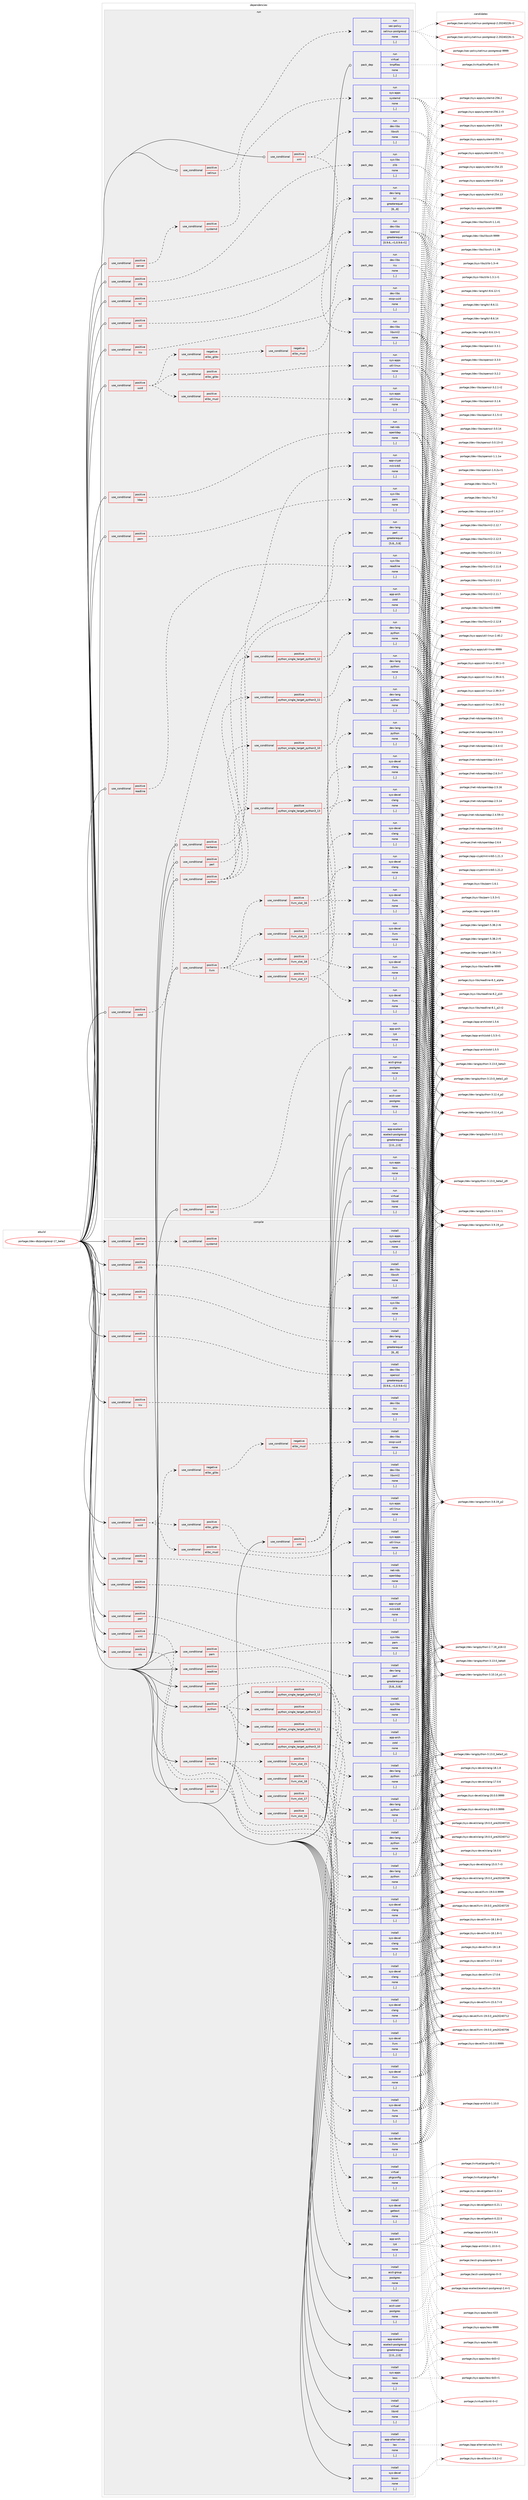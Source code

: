 digraph prolog {

# *************
# Graph options
# *************

newrank=true;
concentrate=true;
compound=true;
graph [rankdir=LR,fontname=Helvetica,fontsize=10,ranksep=1.5];#, ranksep=2.5, nodesep=0.2];
edge  [arrowhead=vee];
node  [fontname=Helvetica,fontsize=10];

# **********
# The ebuild
# **********

subgraph cluster_leftcol {
color=gray;
label=<<i>ebuild</i>>;
id [label="portage://dev-db/postgresql-17_beta2", color=red, width=4, href="../dev-db/postgresql-17_beta2.svg"];
}

# ****************
# The dependencies
# ****************

subgraph cluster_midcol {
color=gray;
label=<<i>dependencies</i>>;
subgraph cluster_compile {
fillcolor="#eeeeee";
style=filled;
label=<<i>compile</i>>;
subgraph cond18458 {
dependency70359 [label=<<TABLE BORDER="0" CELLBORDER="1" CELLSPACING="0" CELLPADDING="4"><TR><TD ROWSPAN="3" CELLPADDING="10">use_conditional</TD></TR><TR><TD>positive</TD></TR><TR><TD>icu</TD></TR></TABLE>>, shape=none, color=red];
subgraph pack50948 {
dependency70360 [label=<<TABLE BORDER="0" CELLBORDER="1" CELLSPACING="0" CELLPADDING="4" WIDTH="220"><TR><TD ROWSPAN="6" CELLPADDING="30">pack_dep</TD></TR><TR><TD WIDTH="110">install</TD></TR><TR><TD>dev-libs</TD></TR><TR><TD>icu</TD></TR><TR><TD>none</TD></TR><TR><TD>[,,]</TD></TR></TABLE>>, shape=none, color=blue];
}
dependency70359:e -> dependency70360:w [weight=20,style="dashed",arrowhead="vee"];
}
id:e -> dependency70359:w [weight=20,style="solid",arrowhead="vee"];
subgraph cond18459 {
dependency70361 [label=<<TABLE BORDER="0" CELLBORDER="1" CELLSPACING="0" CELLPADDING="4"><TR><TD ROWSPAN="3" CELLPADDING="10">use_conditional</TD></TR><TR><TD>positive</TD></TR><TR><TD>kerberos</TD></TR></TABLE>>, shape=none, color=red];
subgraph pack50949 {
dependency70362 [label=<<TABLE BORDER="0" CELLBORDER="1" CELLSPACING="0" CELLPADDING="4" WIDTH="220"><TR><TD ROWSPAN="6" CELLPADDING="30">pack_dep</TD></TR><TR><TD WIDTH="110">install</TD></TR><TR><TD>app-crypt</TD></TR><TR><TD>mit-krb5</TD></TR><TR><TD>none</TD></TR><TR><TD>[,,]</TD></TR></TABLE>>, shape=none, color=blue];
}
dependency70361:e -> dependency70362:w [weight=20,style="dashed",arrowhead="vee"];
}
id:e -> dependency70361:w [weight=20,style="solid",arrowhead="vee"];
subgraph cond18460 {
dependency70363 [label=<<TABLE BORDER="0" CELLBORDER="1" CELLSPACING="0" CELLPADDING="4"><TR><TD ROWSPAN="3" CELLPADDING="10">use_conditional</TD></TR><TR><TD>positive</TD></TR><TR><TD>ldap</TD></TR></TABLE>>, shape=none, color=red];
subgraph pack50950 {
dependency70364 [label=<<TABLE BORDER="0" CELLBORDER="1" CELLSPACING="0" CELLPADDING="4" WIDTH="220"><TR><TD ROWSPAN="6" CELLPADDING="30">pack_dep</TD></TR><TR><TD WIDTH="110">install</TD></TR><TR><TD>net-nds</TD></TR><TR><TD>openldap</TD></TR><TR><TD>none</TD></TR><TR><TD>[,,]</TD></TR></TABLE>>, shape=none, color=blue];
}
dependency70363:e -> dependency70364:w [weight=20,style="dashed",arrowhead="vee"];
}
id:e -> dependency70363:w [weight=20,style="solid",arrowhead="vee"];
subgraph cond18461 {
dependency70365 [label=<<TABLE BORDER="0" CELLBORDER="1" CELLSPACING="0" CELLPADDING="4"><TR><TD ROWSPAN="3" CELLPADDING="10">use_conditional</TD></TR><TR><TD>positive</TD></TR><TR><TD>llvm</TD></TR></TABLE>>, shape=none, color=red];
subgraph cond18462 {
dependency70366 [label=<<TABLE BORDER="0" CELLBORDER="1" CELLSPACING="0" CELLPADDING="4"><TR><TD ROWSPAN="3" CELLPADDING="10">use_conditional</TD></TR><TR><TD>positive</TD></TR><TR><TD>llvm_slot_15</TD></TR></TABLE>>, shape=none, color=red];
subgraph pack50951 {
dependency70367 [label=<<TABLE BORDER="0" CELLBORDER="1" CELLSPACING="0" CELLPADDING="4" WIDTH="220"><TR><TD ROWSPAN="6" CELLPADDING="30">pack_dep</TD></TR><TR><TD WIDTH="110">install</TD></TR><TR><TD>sys-devel</TD></TR><TR><TD>clang</TD></TR><TR><TD>none</TD></TR><TR><TD>[,,]</TD></TR></TABLE>>, shape=none, color=blue];
}
dependency70366:e -> dependency70367:w [weight=20,style="dashed",arrowhead="vee"];
subgraph pack50952 {
dependency70368 [label=<<TABLE BORDER="0" CELLBORDER="1" CELLSPACING="0" CELLPADDING="4" WIDTH="220"><TR><TD ROWSPAN="6" CELLPADDING="30">pack_dep</TD></TR><TR><TD WIDTH="110">install</TD></TR><TR><TD>sys-devel</TD></TR><TR><TD>llvm</TD></TR><TR><TD>none</TD></TR><TR><TD>[,,]</TD></TR></TABLE>>, shape=none, color=blue];
}
dependency70366:e -> dependency70368:w [weight=20,style="dashed",arrowhead="vee"];
}
dependency70365:e -> dependency70366:w [weight=20,style="dashed",arrowhead="vee"];
subgraph cond18463 {
dependency70369 [label=<<TABLE BORDER="0" CELLBORDER="1" CELLSPACING="0" CELLPADDING="4"><TR><TD ROWSPAN="3" CELLPADDING="10">use_conditional</TD></TR><TR><TD>positive</TD></TR><TR><TD>llvm_slot_16</TD></TR></TABLE>>, shape=none, color=red];
subgraph pack50953 {
dependency70370 [label=<<TABLE BORDER="0" CELLBORDER="1" CELLSPACING="0" CELLPADDING="4" WIDTH="220"><TR><TD ROWSPAN="6" CELLPADDING="30">pack_dep</TD></TR><TR><TD WIDTH="110">install</TD></TR><TR><TD>sys-devel</TD></TR><TR><TD>clang</TD></TR><TR><TD>none</TD></TR><TR><TD>[,,]</TD></TR></TABLE>>, shape=none, color=blue];
}
dependency70369:e -> dependency70370:w [weight=20,style="dashed",arrowhead="vee"];
subgraph pack50954 {
dependency70371 [label=<<TABLE BORDER="0" CELLBORDER="1" CELLSPACING="0" CELLPADDING="4" WIDTH="220"><TR><TD ROWSPAN="6" CELLPADDING="30">pack_dep</TD></TR><TR><TD WIDTH="110">install</TD></TR><TR><TD>sys-devel</TD></TR><TR><TD>llvm</TD></TR><TR><TD>none</TD></TR><TR><TD>[,,]</TD></TR></TABLE>>, shape=none, color=blue];
}
dependency70369:e -> dependency70371:w [weight=20,style="dashed",arrowhead="vee"];
}
dependency70365:e -> dependency70369:w [weight=20,style="dashed",arrowhead="vee"];
subgraph cond18464 {
dependency70372 [label=<<TABLE BORDER="0" CELLBORDER="1" CELLSPACING="0" CELLPADDING="4"><TR><TD ROWSPAN="3" CELLPADDING="10">use_conditional</TD></TR><TR><TD>positive</TD></TR><TR><TD>llvm_slot_17</TD></TR></TABLE>>, shape=none, color=red];
subgraph pack50955 {
dependency70373 [label=<<TABLE BORDER="0" CELLBORDER="1" CELLSPACING="0" CELLPADDING="4" WIDTH="220"><TR><TD ROWSPAN="6" CELLPADDING="30">pack_dep</TD></TR><TR><TD WIDTH="110">install</TD></TR><TR><TD>sys-devel</TD></TR><TR><TD>clang</TD></TR><TR><TD>none</TD></TR><TR><TD>[,,]</TD></TR></TABLE>>, shape=none, color=blue];
}
dependency70372:e -> dependency70373:w [weight=20,style="dashed",arrowhead="vee"];
subgraph pack50956 {
dependency70374 [label=<<TABLE BORDER="0" CELLBORDER="1" CELLSPACING="0" CELLPADDING="4" WIDTH="220"><TR><TD ROWSPAN="6" CELLPADDING="30">pack_dep</TD></TR><TR><TD WIDTH="110">install</TD></TR><TR><TD>sys-devel</TD></TR><TR><TD>llvm</TD></TR><TR><TD>none</TD></TR><TR><TD>[,,]</TD></TR></TABLE>>, shape=none, color=blue];
}
dependency70372:e -> dependency70374:w [weight=20,style="dashed",arrowhead="vee"];
}
dependency70365:e -> dependency70372:w [weight=20,style="dashed",arrowhead="vee"];
subgraph cond18465 {
dependency70375 [label=<<TABLE BORDER="0" CELLBORDER="1" CELLSPACING="0" CELLPADDING="4"><TR><TD ROWSPAN="3" CELLPADDING="10">use_conditional</TD></TR><TR><TD>positive</TD></TR><TR><TD>llvm_slot_18</TD></TR></TABLE>>, shape=none, color=red];
subgraph pack50957 {
dependency70376 [label=<<TABLE BORDER="0" CELLBORDER="1" CELLSPACING="0" CELLPADDING="4" WIDTH="220"><TR><TD ROWSPAN="6" CELLPADDING="30">pack_dep</TD></TR><TR><TD WIDTH="110">install</TD></TR><TR><TD>sys-devel</TD></TR><TR><TD>clang</TD></TR><TR><TD>none</TD></TR><TR><TD>[,,]</TD></TR></TABLE>>, shape=none, color=blue];
}
dependency70375:e -> dependency70376:w [weight=20,style="dashed",arrowhead="vee"];
subgraph pack50958 {
dependency70377 [label=<<TABLE BORDER="0" CELLBORDER="1" CELLSPACING="0" CELLPADDING="4" WIDTH="220"><TR><TD ROWSPAN="6" CELLPADDING="30">pack_dep</TD></TR><TR><TD WIDTH="110">install</TD></TR><TR><TD>sys-devel</TD></TR><TR><TD>llvm</TD></TR><TR><TD>none</TD></TR><TR><TD>[,,]</TD></TR></TABLE>>, shape=none, color=blue];
}
dependency70375:e -> dependency70377:w [weight=20,style="dashed",arrowhead="vee"];
}
dependency70365:e -> dependency70375:w [weight=20,style="dashed",arrowhead="vee"];
}
id:e -> dependency70365:w [weight=20,style="solid",arrowhead="vee"];
subgraph cond18466 {
dependency70378 [label=<<TABLE BORDER="0" CELLBORDER="1" CELLSPACING="0" CELLPADDING="4"><TR><TD ROWSPAN="3" CELLPADDING="10">use_conditional</TD></TR><TR><TD>positive</TD></TR><TR><TD>lz4</TD></TR></TABLE>>, shape=none, color=red];
subgraph pack50959 {
dependency70379 [label=<<TABLE BORDER="0" CELLBORDER="1" CELLSPACING="0" CELLPADDING="4" WIDTH="220"><TR><TD ROWSPAN="6" CELLPADDING="30">pack_dep</TD></TR><TR><TD WIDTH="110">install</TD></TR><TR><TD>app-arch</TD></TR><TR><TD>lz4</TD></TR><TR><TD>none</TD></TR><TR><TD>[,,]</TD></TR></TABLE>>, shape=none, color=blue];
}
dependency70378:e -> dependency70379:w [weight=20,style="dashed",arrowhead="vee"];
}
id:e -> dependency70378:w [weight=20,style="solid",arrowhead="vee"];
subgraph cond18467 {
dependency70380 [label=<<TABLE BORDER="0" CELLBORDER="1" CELLSPACING="0" CELLPADDING="4"><TR><TD ROWSPAN="3" CELLPADDING="10">use_conditional</TD></TR><TR><TD>positive</TD></TR><TR><TD>nls</TD></TR></TABLE>>, shape=none, color=red];
subgraph pack50960 {
dependency70381 [label=<<TABLE BORDER="0" CELLBORDER="1" CELLSPACING="0" CELLPADDING="4" WIDTH="220"><TR><TD ROWSPAN="6" CELLPADDING="30">pack_dep</TD></TR><TR><TD WIDTH="110">install</TD></TR><TR><TD>sys-devel</TD></TR><TR><TD>gettext</TD></TR><TR><TD>none</TD></TR><TR><TD>[,,]</TD></TR></TABLE>>, shape=none, color=blue];
}
dependency70380:e -> dependency70381:w [weight=20,style="dashed",arrowhead="vee"];
}
id:e -> dependency70380:w [weight=20,style="solid",arrowhead="vee"];
subgraph cond18468 {
dependency70382 [label=<<TABLE BORDER="0" CELLBORDER="1" CELLSPACING="0" CELLPADDING="4"><TR><TD ROWSPAN="3" CELLPADDING="10">use_conditional</TD></TR><TR><TD>positive</TD></TR><TR><TD>pam</TD></TR></TABLE>>, shape=none, color=red];
subgraph pack50961 {
dependency70383 [label=<<TABLE BORDER="0" CELLBORDER="1" CELLSPACING="0" CELLPADDING="4" WIDTH="220"><TR><TD ROWSPAN="6" CELLPADDING="30">pack_dep</TD></TR><TR><TD WIDTH="110">install</TD></TR><TR><TD>sys-libs</TD></TR><TR><TD>pam</TD></TR><TR><TD>none</TD></TR><TR><TD>[,,]</TD></TR></TABLE>>, shape=none, color=blue];
}
dependency70382:e -> dependency70383:w [weight=20,style="dashed",arrowhead="vee"];
}
id:e -> dependency70382:w [weight=20,style="solid",arrowhead="vee"];
subgraph cond18469 {
dependency70384 [label=<<TABLE BORDER="0" CELLBORDER="1" CELLSPACING="0" CELLPADDING="4"><TR><TD ROWSPAN="3" CELLPADDING="10">use_conditional</TD></TR><TR><TD>positive</TD></TR><TR><TD>perl</TD></TR></TABLE>>, shape=none, color=red];
subgraph pack50962 {
dependency70385 [label=<<TABLE BORDER="0" CELLBORDER="1" CELLSPACING="0" CELLPADDING="4" WIDTH="220"><TR><TD ROWSPAN="6" CELLPADDING="30">pack_dep</TD></TR><TR><TD WIDTH="110">install</TD></TR><TR><TD>dev-lang</TD></TR><TR><TD>perl</TD></TR><TR><TD>greaterequal</TD></TR><TR><TD>[5.8,,,5.8]</TD></TR></TABLE>>, shape=none, color=blue];
}
dependency70384:e -> dependency70385:w [weight=20,style="dashed",arrowhead="vee"];
}
id:e -> dependency70384:w [weight=20,style="solid",arrowhead="vee"];
subgraph cond18470 {
dependency70386 [label=<<TABLE BORDER="0" CELLBORDER="1" CELLSPACING="0" CELLPADDING="4"><TR><TD ROWSPAN="3" CELLPADDING="10">use_conditional</TD></TR><TR><TD>positive</TD></TR><TR><TD>python</TD></TR></TABLE>>, shape=none, color=red];
subgraph cond18471 {
dependency70387 [label=<<TABLE BORDER="0" CELLBORDER="1" CELLSPACING="0" CELLPADDING="4"><TR><TD ROWSPAN="3" CELLPADDING="10">use_conditional</TD></TR><TR><TD>positive</TD></TR><TR><TD>python_single_target_python3_10</TD></TR></TABLE>>, shape=none, color=red];
subgraph pack50963 {
dependency70388 [label=<<TABLE BORDER="0" CELLBORDER="1" CELLSPACING="0" CELLPADDING="4" WIDTH="220"><TR><TD ROWSPAN="6" CELLPADDING="30">pack_dep</TD></TR><TR><TD WIDTH="110">install</TD></TR><TR><TD>dev-lang</TD></TR><TR><TD>python</TD></TR><TR><TD>none</TD></TR><TR><TD>[,,]</TD></TR></TABLE>>, shape=none, color=blue];
}
dependency70387:e -> dependency70388:w [weight=20,style="dashed",arrowhead="vee"];
}
dependency70386:e -> dependency70387:w [weight=20,style="dashed",arrowhead="vee"];
subgraph cond18472 {
dependency70389 [label=<<TABLE BORDER="0" CELLBORDER="1" CELLSPACING="0" CELLPADDING="4"><TR><TD ROWSPAN="3" CELLPADDING="10">use_conditional</TD></TR><TR><TD>positive</TD></TR><TR><TD>python_single_target_python3_11</TD></TR></TABLE>>, shape=none, color=red];
subgraph pack50964 {
dependency70390 [label=<<TABLE BORDER="0" CELLBORDER="1" CELLSPACING="0" CELLPADDING="4" WIDTH="220"><TR><TD ROWSPAN="6" CELLPADDING="30">pack_dep</TD></TR><TR><TD WIDTH="110">install</TD></TR><TR><TD>dev-lang</TD></TR><TR><TD>python</TD></TR><TR><TD>none</TD></TR><TR><TD>[,,]</TD></TR></TABLE>>, shape=none, color=blue];
}
dependency70389:e -> dependency70390:w [weight=20,style="dashed",arrowhead="vee"];
}
dependency70386:e -> dependency70389:w [weight=20,style="dashed",arrowhead="vee"];
subgraph cond18473 {
dependency70391 [label=<<TABLE BORDER="0" CELLBORDER="1" CELLSPACING="0" CELLPADDING="4"><TR><TD ROWSPAN="3" CELLPADDING="10">use_conditional</TD></TR><TR><TD>positive</TD></TR><TR><TD>python_single_target_python3_12</TD></TR></TABLE>>, shape=none, color=red];
subgraph pack50965 {
dependency70392 [label=<<TABLE BORDER="0" CELLBORDER="1" CELLSPACING="0" CELLPADDING="4" WIDTH="220"><TR><TD ROWSPAN="6" CELLPADDING="30">pack_dep</TD></TR><TR><TD WIDTH="110">install</TD></TR><TR><TD>dev-lang</TD></TR><TR><TD>python</TD></TR><TR><TD>none</TD></TR><TR><TD>[,,]</TD></TR></TABLE>>, shape=none, color=blue];
}
dependency70391:e -> dependency70392:w [weight=20,style="dashed",arrowhead="vee"];
}
dependency70386:e -> dependency70391:w [weight=20,style="dashed",arrowhead="vee"];
subgraph cond18474 {
dependency70393 [label=<<TABLE BORDER="0" CELLBORDER="1" CELLSPACING="0" CELLPADDING="4"><TR><TD ROWSPAN="3" CELLPADDING="10">use_conditional</TD></TR><TR><TD>positive</TD></TR><TR><TD>python_single_target_python3_13</TD></TR></TABLE>>, shape=none, color=red];
subgraph pack50966 {
dependency70394 [label=<<TABLE BORDER="0" CELLBORDER="1" CELLSPACING="0" CELLPADDING="4" WIDTH="220"><TR><TD ROWSPAN="6" CELLPADDING="30">pack_dep</TD></TR><TR><TD WIDTH="110">install</TD></TR><TR><TD>dev-lang</TD></TR><TR><TD>python</TD></TR><TR><TD>none</TD></TR><TR><TD>[,,]</TD></TR></TABLE>>, shape=none, color=blue];
}
dependency70393:e -> dependency70394:w [weight=20,style="dashed",arrowhead="vee"];
}
dependency70386:e -> dependency70393:w [weight=20,style="dashed",arrowhead="vee"];
}
id:e -> dependency70386:w [weight=20,style="solid",arrowhead="vee"];
subgraph cond18475 {
dependency70395 [label=<<TABLE BORDER="0" CELLBORDER="1" CELLSPACING="0" CELLPADDING="4"><TR><TD ROWSPAN="3" CELLPADDING="10">use_conditional</TD></TR><TR><TD>positive</TD></TR><TR><TD>readline</TD></TR></TABLE>>, shape=none, color=red];
subgraph pack50967 {
dependency70396 [label=<<TABLE BORDER="0" CELLBORDER="1" CELLSPACING="0" CELLPADDING="4" WIDTH="220"><TR><TD ROWSPAN="6" CELLPADDING="30">pack_dep</TD></TR><TR><TD WIDTH="110">install</TD></TR><TR><TD>sys-libs</TD></TR><TR><TD>readline</TD></TR><TR><TD>none</TD></TR><TR><TD>[,,]</TD></TR></TABLE>>, shape=none, color=blue];
}
dependency70395:e -> dependency70396:w [weight=20,style="dashed",arrowhead="vee"];
}
id:e -> dependency70395:w [weight=20,style="solid",arrowhead="vee"];
subgraph cond18476 {
dependency70397 [label=<<TABLE BORDER="0" CELLBORDER="1" CELLSPACING="0" CELLPADDING="4"><TR><TD ROWSPAN="3" CELLPADDING="10">use_conditional</TD></TR><TR><TD>positive</TD></TR><TR><TD>server</TD></TR></TABLE>>, shape=none, color=red];
subgraph cond18477 {
dependency70398 [label=<<TABLE BORDER="0" CELLBORDER="1" CELLSPACING="0" CELLPADDING="4"><TR><TD ROWSPAN="3" CELLPADDING="10">use_conditional</TD></TR><TR><TD>positive</TD></TR><TR><TD>systemd</TD></TR></TABLE>>, shape=none, color=red];
subgraph pack50968 {
dependency70399 [label=<<TABLE BORDER="0" CELLBORDER="1" CELLSPACING="0" CELLPADDING="4" WIDTH="220"><TR><TD ROWSPAN="6" CELLPADDING="30">pack_dep</TD></TR><TR><TD WIDTH="110">install</TD></TR><TR><TD>sys-apps</TD></TR><TR><TD>systemd</TD></TR><TR><TD>none</TD></TR><TR><TD>[,,]</TD></TR></TABLE>>, shape=none, color=blue];
}
dependency70398:e -> dependency70399:w [weight=20,style="dashed",arrowhead="vee"];
}
dependency70397:e -> dependency70398:w [weight=20,style="dashed",arrowhead="vee"];
}
id:e -> dependency70397:w [weight=20,style="solid",arrowhead="vee"];
subgraph cond18478 {
dependency70400 [label=<<TABLE BORDER="0" CELLBORDER="1" CELLSPACING="0" CELLPADDING="4"><TR><TD ROWSPAN="3" CELLPADDING="10">use_conditional</TD></TR><TR><TD>positive</TD></TR><TR><TD>ssl</TD></TR></TABLE>>, shape=none, color=red];
subgraph pack50969 {
dependency70401 [label=<<TABLE BORDER="0" CELLBORDER="1" CELLSPACING="0" CELLPADDING="4" WIDTH="220"><TR><TD ROWSPAN="6" CELLPADDING="30">pack_dep</TD></TR><TR><TD WIDTH="110">install</TD></TR><TR><TD>dev-libs</TD></TR><TR><TD>openssl</TD></TR><TR><TD>greaterequal</TD></TR><TR><TD>[0.9.6,,-r1,0.9.6-r1]</TD></TR></TABLE>>, shape=none, color=blue];
}
dependency70400:e -> dependency70401:w [weight=20,style="dashed",arrowhead="vee"];
}
id:e -> dependency70400:w [weight=20,style="solid",arrowhead="vee"];
subgraph cond18479 {
dependency70402 [label=<<TABLE BORDER="0" CELLBORDER="1" CELLSPACING="0" CELLPADDING="4"><TR><TD ROWSPAN="3" CELLPADDING="10">use_conditional</TD></TR><TR><TD>positive</TD></TR><TR><TD>tcl</TD></TR></TABLE>>, shape=none, color=red];
subgraph pack50970 {
dependency70403 [label=<<TABLE BORDER="0" CELLBORDER="1" CELLSPACING="0" CELLPADDING="4" WIDTH="220"><TR><TD ROWSPAN="6" CELLPADDING="30">pack_dep</TD></TR><TR><TD WIDTH="110">install</TD></TR><TR><TD>dev-lang</TD></TR><TR><TD>tcl</TD></TR><TR><TD>greaterequal</TD></TR><TR><TD>[8,,,8]</TD></TR></TABLE>>, shape=none, color=blue];
}
dependency70402:e -> dependency70403:w [weight=20,style="dashed",arrowhead="vee"];
}
id:e -> dependency70402:w [weight=20,style="solid",arrowhead="vee"];
subgraph cond18480 {
dependency70404 [label=<<TABLE BORDER="0" CELLBORDER="1" CELLSPACING="0" CELLPADDING="4"><TR><TD ROWSPAN="3" CELLPADDING="10">use_conditional</TD></TR><TR><TD>positive</TD></TR><TR><TD>uuid</TD></TR></TABLE>>, shape=none, color=red];
subgraph cond18481 {
dependency70405 [label=<<TABLE BORDER="0" CELLBORDER="1" CELLSPACING="0" CELLPADDING="4"><TR><TD ROWSPAN="3" CELLPADDING="10">use_conditional</TD></TR><TR><TD>positive</TD></TR><TR><TD>elibc_glibc</TD></TR></TABLE>>, shape=none, color=red];
subgraph pack50971 {
dependency70406 [label=<<TABLE BORDER="0" CELLBORDER="1" CELLSPACING="0" CELLPADDING="4" WIDTH="220"><TR><TD ROWSPAN="6" CELLPADDING="30">pack_dep</TD></TR><TR><TD WIDTH="110">install</TD></TR><TR><TD>sys-apps</TD></TR><TR><TD>util-linux</TD></TR><TR><TD>none</TD></TR><TR><TD>[,,]</TD></TR></TABLE>>, shape=none, color=blue];
}
dependency70405:e -> dependency70406:w [weight=20,style="dashed",arrowhead="vee"];
}
dependency70404:e -> dependency70405:w [weight=20,style="dashed",arrowhead="vee"];
subgraph cond18482 {
dependency70407 [label=<<TABLE BORDER="0" CELLBORDER="1" CELLSPACING="0" CELLPADDING="4"><TR><TD ROWSPAN="3" CELLPADDING="10">use_conditional</TD></TR><TR><TD>positive</TD></TR><TR><TD>elibc_musl</TD></TR></TABLE>>, shape=none, color=red];
subgraph pack50972 {
dependency70408 [label=<<TABLE BORDER="0" CELLBORDER="1" CELLSPACING="0" CELLPADDING="4" WIDTH="220"><TR><TD ROWSPAN="6" CELLPADDING="30">pack_dep</TD></TR><TR><TD WIDTH="110">install</TD></TR><TR><TD>sys-apps</TD></TR><TR><TD>util-linux</TD></TR><TR><TD>none</TD></TR><TR><TD>[,,]</TD></TR></TABLE>>, shape=none, color=blue];
}
dependency70407:e -> dependency70408:w [weight=20,style="dashed",arrowhead="vee"];
}
dependency70404:e -> dependency70407:w [weight=20,style="dashed",arrowhead="vee"];
subgraph cond18483 {
dependency70409 [label=<<TABLE BORDER="0" CELLBORDER="1" CELLSPACING="0" CELLPADDING="4"><TR><TD ROWSPAN="3" CELLPADDING="10">use_conditional</TD></TR><TR><TD>negative</TD></TR><TR><TD>elibc_glibc</TD></TR></TABLE>>, shape=none, color=red];
subgraph cond18484 {
dependency70410 [label=<<TABLE BORDER="0" CELLBORDER="1" CELLSPACING="0" CELLPADDING="4"><TR><TD ROWSPAN="3" CELLPADDING="10">use_conditional</TD></TR><TR><TD>negative</TD></TR><TR><TD>elibc_musl</TD></TR></TABLE>>, shape=none, color=red];
subgraph pack50973 {
dependency70411 [label=<<TABLE BORDER="0" CELLBORDER="1" CELLSPACING="0" CELLPADDING="4" WIDTH="220"><TR><TD ROWSPAN="6" CELLPADDING="30">pack_dep</TD></TR><TR><TD WIDTH="110">install</TD></TR><TR><TD>dev-libs</TD></TR><TR><TD>ossp-uuid</TD></TR><TR><TD>none</TD></TR><TR><TD>[,,]</TD></TR></TABLE>>, shape=none, color=blue];
}
dependency70410:e -> dependency70411:w [weight=20,style="dashed",arrowhead="vee"];
}
dependency70409:e -> dependency70410:w [weight=20,style="dashed",arrowhead="vee"];
}
dependency70404:e -> dependency70409:w [weight=20,style="dashed",arrowhead="vee"];
}
id:e -> dependency70404:w [weight=20,style="solid",arrowhead="vee"];
subgraph cond18485 {
dependency70412 [label=<<TABLE BORDER="0" CELLBORDER="1" CELLSPACING="0" CELLPADDING="4"><TR><TD ROWSPAN="3" CELLPADDING="10">use_conditional</TD></TR><TR><TD>positive</TD></TR><TR><TD>xml</TD></TR></TABLE>>, shape=none, color=red];
subgraph pack50974 {
dependency70413 [label=<<TABLE BORDER="0" CELLBORDER="1" CELLSPACING="0" CELLPADDING="4" WIDTH="220"><TR><TD ROWSPAN="6" CELLPADDING="30">pack_dep</TD></TR><TR><TD WIDTH="110">install</TD></TR><TR><TD>dev-libs</TD></TR><TR><TD>libxml2</TD></TR><TR><TD>none</TD></TR><TR><TD>[,,]</TD></TR></TABLE>>, shape=none, color=blue];
}
dependency70412:e -> dependency70413:w [weight=20,style="dashed",arrowhead="vee"];
subgraph pack50975 {
dependency70414 [label=<<TABLE BORDER="0" CELLBORDER="1" CELLSPACING="0" CELLPADDING="4" WIDTH="220"><TR><TD ROWSPAN="6" CELLPADDING="30">pack_dep</TD></TR><TR><TD WIDTH="110">install</TD></TR><TR><TD>dev-libs</TD></TR><TR><TD>libxslt</TD></TR><TR><TD>none</TD></TR><TR><TD>[,,]</TD></TR></TABLE>>, shape=none, color=blue];
}
dependency70412:e -> dependency70414:w [weight=20,style="dashed",arrowhead="vee"];
}
id:e -> dependency70412:w [weight=20,style="solid",arrowhead="vee"];
subgraph cond18486 {
dependency70415 [label=<<TABLE BORDER="0" CELLBORDER="1" CELLSPACING="0" CELLPADDING="4"><TR><TD ROWSPAN="3" CELLPADDING="10">use_conditional</TD></TR><TR><TD>positive</TD></TR><TR><TD>xml</TD></TR></TABLE>>, shape=none, color=red];
subgraph pack50976 {
dependency70416 [label=<<TABLE BORDER="0" CELLBORDER="1" CELLSPACING="0" CELLPADDING="4" WIDTH="220"><TR><TD ROWSPAN="6" CELLPADDING="30">pack_dep</TD></TR><TR><TD WIDTH="110">install</TD></TR><TR><TD>virtual</TD></TR><TR><TD>pkgconfig</TD></TR><TR><TD>none</TD></TR><TR><TD>[,,]</TD></TR></TABLE>>, shape=none, color=blue];
}
dependency70415:e -> dependency70416:w [weight=20,style="dashed",arrowhead="vee"];
}
id:e -> dependency70415:w [weight=20,style="solid",arrowhead="vee"];
subgraph cond18487 {
dependency70417 [label=<<TABLE BORDER="0" CELLBORDER="1" CELLSPACING="0" CELLPADDING="4"><TR><TD ROWSPAN="3" CELLPADDING="10">use_conditional</TD></TR><TR><TD>positive</TD></TR><TR><TD>zlib</TD></TR></TABLE>>, shape=none, color=red];
subgraph pack50977 {
dependency70418 [label=<<TABLE BORDER="0" CELLBORDER="1" CELLSPACING="0" CELLPADDING="4" WIDTH="220"><TR><TD ROWSPAN="6" CELLPADDING="30">pack_dep</TD></TR><TR><TD WIDTH="110">install</TD></TR><TR><TD>sys-libs</TD></TR><TR><TD>zlib</TD></TR><TR><TD>none</TD></TR><TR><TD>[,,]</TD></TR></TABLE>>, shape=none, color=blue];
}
dependency70417:e -> dependency70418:w [weight=20,style="dashed",arrowhead="vee"];
}
id:e -> dependency70417:w [weight=20,style="solid",arrowhead="vee"];
subgraph cond18488 {
dependency70419 [label=<<TABLE BORDER="0" CELLBORDER="1" CELLSPACING="0" CELLPADDING="4"><TR><TD ROWSPAN="3" CELLPADDING="10">use_conditional</TD></TR><TR><TD>positive</TD></TR><TR><TD>zstd</TD></TR></TABLE>>, shape=none, color=red];
subgraph pack50978 {
dependency70420 [label=<<TABLE BORDER="0" CELLBORDER="1" CELLSPACING="0" CELLPADDING="4" WIDTH="220"><TR><TD ROWSPAN="6" CELLPADDING="30">pack_dep</TD></TR><TR><TD WIDTH="110">install</TD></TR><TR><TD>app-arch</TD></TR><TR><TD>zstd</TD></TR><TR><TD>none</TD></TR><TR><TD>[,,]</TD></TR></TABLE>>, shape=none, color=blue];
}
dependency70419:e -> dependency70420:w [weight=20,style="dashed",arrowhead="vee"];
}
id:e -> dependency70419:w [weight=20,style="solid",arrowhead="vee"];
subgraph pack50979 {
dependency70421 [label=<<TABLE BORDER="0" CELLBORDER="1" CELLSPACING="0" CELLPADDING="4" WIDTH="220"><TR><TD ROWSPAN="6" CELLPADDING="30">pack_dep</TD></TR><TR><TD WIDTH="110">install</TD></TR><TR><TD>acct-group</TD></TR><TR><TD>postgres</TD></TR><TR><TD>none</TD></TR><TR><TD>[,,]</TD></TR></TABLE>>, shape=none, color=blue];
}
id:e -> dependency70421:w [weight=20,style="solid",arrowhead="vee"];
subgraph pack50980 {
dependency70422 [label=<<TABLE BORDER="0" CELLBORDER="1" CELLSPACING="0" CELLPADDING="4" WIDTH="220"><TR><TD ROWSPAN="6" CELLPADDING="30">pack_dep</TD></TR><TR><TD WIDTH="110">install</TD></TR><TR><TD>acct-user</TD></TR><TR><TD>postgres</TD></TR><TR><TD>none</TD></TR><TR><TD>[,,]</TD></TR></TABLE>>, shape=none, color=blue];
}
id:e -> dependency70422:w [weight=20,style="solid",arrowhead="vee"];
subgraph pack50981 {
dependency70423 [label=<<TABLE BORDER="0" CELLBORDER="1" CELLSPACING="0" CELLPADDING="4" WIDTH="220"><TR><TD ROWSPAN="6" CELLPADDING="30">pack_dep</TD></TR><TR><TD WIDTH="110">install</TD></TR><TR><TD>app-alternatives</TD></TR><TR><TD>lex</TD></TR><TR><TD>none</TD></TR><TR><TD>[,,]</TD></TR></TABLE>>, shape=none, color=blue];
}
id:e -> dependency70423:w [weight=20,style="solid",arrowhead="vee"];
subgraph pack50982 {
dependency70424 [label=<<TABLE BORDER="0" CELLBORDER="1" CELLSPACING="0" CELLPADDING="4" WIDTH="220"><TR><TD ROWSPAN="6" CELLPADDING="30">pack_dep</TD></TR><TR><TD WIDTH="110">install</TD></TR><TR><TD>app-eselect</TD></TR><TR><TD>eselect-postgresql</TD></TR><TR><TD>greaterequal</TD></TR><TR><TD>[2.0,,,2.0]</TD></TR></TABLE>>, shape=none, color=blue];
}
id:e -> dependency70424:w [weight=20,style="solid",arrowhead="vee"];
subgraph pack50983 {
dependency70425 [label=<<TABLE BORDER="0" CELLBORDER="1" CELLSPACING="0" CELLPADDING="4" WIDTH="220"><TR><TD ROWSPAN="6" CELLPADDING="30">pack_dep</TD></TR><TR><TD WIDTH="110">install</TD></TR><TR><TD>sys-apps</TD></TR><TR><TD>less</TD></TR><TR><TD>none</TD></TR><TR><TD>[,,]</TD></TR></TABLE>>, shape=none, color=blue];
}
id:e -> dependency70425:w [weight=20,style="solid",arrowhead="vee"];
subgraph pack50984 {
dependency70426 [label=<<TABLE BORDER="0" CELLBORDER="1" CELLSPACING="0" CELLPADDING="4" WIDTH="220"><TR><TD ROWSPAN="6" CELLPADDING="30">pack_dep</TD></TR><TR><TD WIDTH="110">install</TD></TR><TR><TD>sys-devel</TD></TR><TR><TD>bison</TD></TR><TR><TD>none</TD></TR><TR><TD>[,,]</TD></TR></TABLE>>, shape=none, color=blue];
}
id:e -> dependency70426:w [weight=20,style="solid",arrowhead="vee"];
subgraph pack50985 {
dependency70427 [label=<<TABLE BORDER="0" CELLBORDER="1" CELLSPACING="0" CELLPADDING="4" WIDTH="220"><TR><TD ROWSPAN="6" CELLPADDING="30">pack_dep</TD></TR><TR><TD WIDTH="110">install</TD></TR><TR><TD>virtual</TD></TR><TR><TD>libintl</TD></TR><TR><TD>none</TD></TR><TR><TD>[,,]</TD></TR></TABLE>>, shape=none, color=blue];
}
id:e -> dependency70427:w [weight=20,style="solid",arrowhead="vee"];
}
subgraph cluster_compileandrun {
fillcolor="#eeeeee";
style=filled;
label=<<i>compile and run</i>>;
}
subgraph cluster_run {
fillcolor="#eeeeee";
style=filled;
label=<<i>run</i>>;
subgraph cond18489 {
dependency70428 [label=<<TABLE BORDER="0" CELLBORDER="1" CELLSPACING="0" CELLPADDING="4"><TR><TD ROWSPAN="3" CELLPADDING="10">use_conditional</TD></TR><TR><TD>positive</TD></TR><TR><TD>icu</TD></TR></TABLE>>, shape=none, color=red];
subgraph pack50986 {
dependency70429 [label=<<TABLE BORDER="0" CELLBORDER="1" CELLSPACING="0" CELLPADDING="4" WIDTH="220"><TR><TD ROWSPAN="6" CELLPADDING="30">pack_dep</TD></TR><TR><TD WIDTH="110">run</TD></TR><TR><TD>dev-libs</TD></TR><TR><TD>icu</TD></TR><TR><TD>none</TD></TR><TR><TD>[,,]</TD></TR></TABLE>>, shape=none, color=blue];
}
dependency70428:e -> dependency70429:w [weight=20,style="dashed",arrowhead="vee"];
}
id:e -> dependency70428:w [weight=20,style="solid",arrowhead="odot"];
subgraph cond18490 {
dependency70430 [label=<<TABLE BORDER="0" CELLBORDER="1" CELLSPACING="0" CELLPADDING="4"><TR><TD ROWSPAN="3" CELLPADDING="10">use_conditional</TD></TR><TR><TD>positive</TD></TR><TR><TD>kerberos</TD></TR></TABLE>>, shape=none, color=red];
subgraph pack50987 {
dependency70431 [label=<<TABLE BORDER="0" CELLBORDER="1" CELLSPACING="0" CELLPADDING="4" WIDTH="220"><TR><TD ROWSPAN="6" CELLPADDING="30">pack_dep</TD></TR><TR><TD WIDTH="110">run</TD></TR><TR><TD>app-crypt</TD></TR><TR><TD>mit-krb5</TD></TR><TR><TD>none</TD></TR><TR><TD>[,,]</TD></TR></TABLE>>, shape=none, color=blue];
}
dependency70430:e -> dependency70431:w [weight=20,style="dashed",arrowhead="vee"];
}
id:e -> dependency70430:w [weight=20,style="solid",arrowhead="odot"];
subgraph cond18491 {
dependency70432 [label=<<TABLE BORDER="0" CELLBORDER="1" CELLSPACING="0" CELLPADDING="4"><TR><TD ROWSPAN="3" CELLPADDING="10">use_conditional</TD></TR><TR><TD>positive</TD></TR><TR><TD>ldap</TD></TR></TABLE>>, shape=none, color=red];
subgraph pack50988 {
dependency70433 [label=<<TABLE BORDER="0" CELLBORDER="1" CELLSPACING="0" CELLPADDING="4" WIDTH="220"><TR><TD ROWSPAN="6" CELLPADDING="30">pack_dep</TD></TR><TR><TD WIDTH="110">run</TD></TR><TR><TD>net-nds</TD></TR><TR><TD>openldap</TD></TR><TR><TD>none</TD></TR><TR><TD>[,,]</TD></TR></TABLE>>, shape=none, color=blue];
}
dependency70432:e -> dependency70433:w [weight=20,style="dashed",arrowhead="vee"];
}
id:e -> dependency70432:w [weight=20,style="solid",arrowhead="odot"];
subgraph cond18492 {
dependency70434 [label=<<TABLE BORDER="0" CELLBORDER="1" CELLSPACING="0" CELLPADDING="4"><TR><TD ROWSPAN="3" CELLPADDING="10">use_conditional</TD></TR><TR><TD>positive</TD></TR><TR><TD>llvm</TD></TR></TABLE>>, shape=none, color=red];
subgraph cond18493 {
dependency70435 [label=<<TABLE BORDER="0" CELLBORDER="1" CELLSPACING="0" CELLPADDING="4"><TR><TD ROWSPAN="3" CELLPADDING="10">use_conditional</TD></TR><TR><TD>positive</TD></TR><TR><TD>llvm_slot_15</TD></TR></TABLE>>, shape=none, color=red];
subgraph pack50989 {
dependency70436 [label=<<TABLE BORDER="0" CELLBORDER="1" CELLSPACING="0" CELLPADDING="4" WIDTH="220"><TR><TD ROWSPAN="6" CELLPADDING="30">pack_dep</TD></TR><TR><TD WIDTH="110">run</TD></TR><TR><TD>sys-devel</TD></TR><TR><TD>clang</TD></TR><TR><TD>none</TD></TR><TR><TD>[,,]</TD></TR></TABLE>>, shape=none, color=blue];
}
dependency70435:e -> dependency70436:w [weight=20,style="dashed",arrowhead="vee"];
subgraph pack50990 {
dependency70437 [label=<<TABLE BORDER="0" CELLBORDER="1" CELLSPACING="0" CELLPADDING="4" WIDTH="220"><TR><TD ROWSPAN="6" CELLPADDING="30">pack_dep</TD></TR><TR><TD WIDTH="110">run</TD></TR><TR><TD>sys-devel</TD></TR><TR><TD>llvm</TD></TR><TR><TD>none</TD></TR><TR><TD>[,,]</TD></TR></TABLE>>, shape=none, color=blue];
}
dependency70435:e -> dependency70437:w [weight=20,style="dashed",arrowhead="vee"];
}
dependency70434:e -> dependency70435:w [weight=20,style="dashed",arrowhead="vee"];
subgraph cond18494 {
dependency70438 [label=<<TABLE BORDER="0" CELLBORDER="1" CELLSPACING="0" CELLPADDING="4"><TR><TD ROWSPAN="3" CELLPADDING="10">use_conditional</TD></TR><TR><TD>positive</TD></TR><TR><TD>llvm_slot_16</TD></TR></TABLE>>, shape=none, color=red];
subgraph pack50991 {
dependency70439 [label=<<TABLE BORDER="0" CELLBORDER="1" CELLSPACING="0" CELLPADDING="4" WIDTH="220"><TR><TD ROWSPAN="6" CELLPADDING="30">pack_dep</TD></TR><TR><TD WIDTH="110">run</TD></TR><TR><TD>sys-devel</TD></TR><TR><TD>clang</TD></TR><TR><TD>none</TD></TR><TR><TD>[,,]</TD></TR></TABLE>>, shape=none, color=blue];
}
dependency70438:e -> dependency70439:w [weight=20,style="dashed",arrowhead="vee"];
subgraph pack50992 {
dependency70440 [label=<<TABLE BORDER="0" CELLBORDER="1" CELLSPACING="0" CELLPADDING="4" WIDTH="220"><TR><TD ROWSPAN="6" CELLPADDING="30">pack_dep</TD></TR><TR><TD WIDTH="110">run</TD></TR><TR><TD>sys-devel</TD></TR><TR><TD>llvm</TD></TR><TR><TD>none</TD></TR><TR><TD>[,,]</TD></TR></TABLE>>, shape=none, color=blue];
}
dependency70438:e -> dependency70440:w [weight=20,style="dashed",arrowhead="vee"];
}
dependency70434:e -> dependency70438:w [weight=20,style="dashed",arrowhead="vee"];
subgraph cond18495 {
dependency70441 [label=<<TABLE BORDER="0" CELLBORDER="1" CELLSPACING="0" CELLPADDING="4"><TR><TD ROWSPAN="3" CELLPADDING="10">use_conditional</TD></TR><TR><TD>positive</TD></TR><TR><TD>llvm_slot_17</TD></TR></TABLE>>, shape=none, color=red];
subgraph pack50993 {
dependency70442 [label=<<TABLE BORDER="0" CELLBORDER="1" CELLSPACING="0" CELLPADDING="4" WIDTH="220"><TR><TD ROWSPAN="6" CELLPADDING="30">pack_dep</TD></TR><TR><TD WIDTH="110">run</TD></TR><TR><TD>sys-devel</TD></TR><TR><TD>clang</TD></TR><TR><TD>none</TD></TR><TR><TD>[,,]</TD></TR></TABLE>>, shape=none, color=blue];
}
dependency70441:e -> dependency70442:w [weight=20,style="dashed",arrowhead="vee"];
subgraph pack50994 {
dependency70443 [label=<<TABLE BORDER="0" CELLBORDER="1" CELLSPACING="0" CELLPADDING="4" WIDTH="220"><TR><TD ROWSPAN="6" CELLPADDING="30">pack_dep</TD></TR><TR><TD WIDTH="110">run</TD></TR><TR><TD>sys-devel</TD></TR><TR><TD>llvm</TD></TR><TR><TD>none</TD></TR><TR><TD>[,,]</TD></TR></TABLE>>, shape=none, color=blue];
}
dependency70441:e -> dependency70443:w [weight=20,style="dashed",arrowhead="vee"];
}
dependency70434:e -> dependency70441:w [weight=20,style="dashed",arrowhead="vee"];
subgraph cond18496 {
dependency70444 [label=<<TABLE BORDER="0" CELLBORDER="1" CELLSPACING="0" CELLPADDING="4"><TR><TD ROWSPAN="3" CELLPADDING="10">use_conditional</TD></TR><TR><TD>positive</TD></TR><TR><TD>llvm_slot_18</TD></TR></TABLE>>, shape=none, color=red];
subgraph pack50995 {
dependency70445 [label=<<TABLE BORDER="0" CELLBORDER="1" CELLSPACING="0" CELLPADDING="4" WIDTH="220"><TR><TD ROWSPAN="6" CELLPADDING="30">pack_dep</TD></TR><TR><TD WIDTH="110">run</TD></TR><TR><TD>sys-devel</TD></TR><TR><TD>clang</TD></TR><TR><TD>none</TD></TR><TR><TD>[,,]</TD></TR></TABLE>>, shape=none, color=blue];
}
dependency70444:e -> dependency70445:w [weight=20,style="dashed",arrowhead="vee"];
subgraph pack50996 {
dependency70446 [label=<<TABLE BORDER="0" CELLBORDER="1" CELLSPACING="0" CELLPADDING="4" WIDTH="220"><TR><TD ROWSPAN="6" CELLPADDING="30">pack_dep</TD></TR><TR><TD WIDTH="110">run</TD></TR><TR><TD>sys-devel</TD></TR><TR><TD>llvm</TD></TR><TR><TD>none</TD></TR><TR><TD>[,,]</TD></TR></TABLE>>, shape=none, color=blue];
}
dependency70444:e -> dependency70446:w [weight=20,style="dashed",arrowhead="vee"];
}
dependency70434:e -> dependency70444:w [weight=20,style="dashed",arrowhead="vee"];
}
id:e -> dependency70434:w [weight=20,style="solid",arrowhead="odot"];
subgraph cond18497 {
dependency70447 [label=<<TABLE BORDER="0" CELLBORDER="1" CELLSPACING="0" CELLPADDING="4"><TR><TD ROWSPAN="3" CELLPADDING="10">use_conditional</TD></TR><TR><TD>positive</TD></TR><TR><TD>lz4</TD></TR></TABLE>>, shape=none, color=red];
subgraph pack50997 {
dependency70448 [label=<<TABLE BORDER="0" CELLBORDER="1" CELLSPACING="0" CELLPADDING="4" WIDTH="220"><TR><TD ROWSPAN="6" CELLPADDING="30">pack_dep</TD></TR><TR><TD WIDTH="110">run</TD></TR><TR><TD>app-arch</TD></TR><TR><TD>lz4</TD></TR><TR><TD>none</TD></TR><TR><TD>[,,]</TD></TR></TABLE>>, shape=none, color=blue];
}
dependency70447:e -> dependency70448:w [weight=20,style="dashed",arrowhead="vee"];
}
id:e -> dependency70447:w [weight=20,style="solid",arrowhead="odot"];
subgraph cond18498 {
dependency70449 [label=<<TABLE BORDER="0" CELLBORDER="1" CELLSPACING="0" CELLPADDING="4"><TR><TD ROWSPAN="3" CELLPADDING="10">use_conditional</TD></TR><TR><TD>positive</TD></TR><TR><TD>pam</TD></TR></TABLE>>, shape=none, color=red];
subgraph pack50998 {
dependency70450 [label=<<TABLE BORDER="0" CELLBORDER="1" CELLSPACING="0" CELLPADDING="4" WIDTH="220"><TR><TD ROWSPAN="6" CELLPADDING="30">pack_dep</TD></TR><TR><TD WIDTH="110">run</TD></TR><TR><TD>sys-libs</TD></TR><TR><TD>pam</TD></TR><TR><TD>none</TD></TR><TR><TD>[,,]</TD></TR></TABLE>>, shape=none, color=blue];
}
dependency70449:e -> dependency70450:w [weight=20,style="dashed",arrowhead="vee"];
}
id:e -> dependency70449:w [weight=20,style="solid",arrowhead="odot"];
subgraph cond18499 {
dependency70451 [label=<<TABLE BORDER="0" CELLBORDER="1" CELLSPACING="0" CELLPADDING="4"><TR><TD ROWSPAN="3" CELLPADDING="10">use_conditional</TD></TR><TR><TD>positive</TD></TR><TR><TD>perl</TD></TR></TABLE>>, shape=none, color=red];
subgraph pack50999 {
dependency70452 [label=<<TABLE BORDER="0" CELLBORDER="1" CELLSPACING="0" CELLPADDING="4" WIDTH="220"><TR><TD ROWSPAN="6" CELLPADDING="30">pack_dep</TD></TR><TR><TD WIDTH="110">run</TD></TR><TR><TD>dev-lang</TD></TR><TR><TD>perl</TD></TR><TR><TD>greaterequal</TD></TR><TR><TD>[5.8,,,5.8]</TD></TR></TABLE>>, shape=none, color=blue];
}
dependency70451:e -> dependency70452:w [weight=20,style="dashed",arrowhead="vee"];
}
id:e -> dependency70451:w [weight=20,style="solid",arrowhead="odot"];
subgraph cond18500 {
dependency70453 [label=<<TABLE BORDER="0" CELLBORDER="1" CELLSPACING="0" CELLPADDING="4"><TR><TD ROWSPAN="3" CELLPADDING="10">use_conditional</TD></TR><TR><TD>positive</TD></TR><TR><TD>python</TD></TR></TABLE>>, shape=none, color=red];
subgraph cond18501 {
dependency70454 [label=<<TABLE BORDER="0" CELLBORDER="1" CELLSPACING="0" CELLPADDING="4"><TR><TD ROWSPAN="3" CELLPADDING="10">use_conditional</TD></TR><TR><TD>positive</TD></TR><TR><TD>python_single_target_python3_10</TD></TR></TABLE>>, shape=none, color=red];
subgraph pack51000 {
dependency70455 [label=<<TABLE BORDER="0" CELLBORDER="1" CELLSPACING="0" CELLPADDING="4" WIDTH="220"><TR><TD ROWSPAN="6" CELLPADDING="30">pack_dep</TD></TR><TR><TD WIDTH="110">run</TD></TR><TR><TD>dev-lang</TD></TR><TR><TD>python</TD></TR><TR><TD>none</TD></TR><TR><TD>[,,]</TD></TR></TABLE>>, shape=none, color=blue];
}
dependency70454:e -> dependency70455:w [weight=20,style="dashed",arrowhead="vee"];
}
dependency70453:e -> dependency70454:w [weight=20,style="dashed",arrowhead="vee"];
subgraph cond18502 {
dependency70456 [label=<<TABLE BORDER="0" CELLBORDER="1" CELLSPACING="0" CELLPADDING="4"><TR><TD ROWSPAN="3" CELLPADDING="10">use_conditional</TD></TR><TR><TD>positive</TD></TR><TR><TD>python_single_target_python3_11</TD></TR></TABLE>>, shape=none, color=red];
subgraph pack51001 {
dependency70457 [label=<<TABLE BORDER="0" CELLBORDER="1" CELLSPACING="0" CELLPADDING="4" WIDTH="220"><TR><TD ROWSPAN="6" CELLPADDING="30">pack_dep</TD></TR><TR><TD WIDTH="110">run</TD></TR><TR><TD>dev-lang</TD></TR><TR><TD>python</TD></TR><TR><TD>none</TD></TR><TR><TD>[,,]</TD></TR></TABLE>>, shape=none, color=blue];
}
dependency70456:e -> dependency70457:w [weight=20,style="dashed",arrowhead="vee"];
}
dependency70453:e -> dependency70456:w [weight=20,style="dashed",arrowhead="vee"];
subgraph cond18503 {
dependency70458 [label=<<TABLE BORDER="0" CELLBORDER="1" CELLSPACING="0" CELLPADDING="4"><TR><TD ROWSPAN="3" CELLPADDING="10">use_conditional</TD></TR><TR><TD>positive</TD></TR><TR><TD>python_single_target_python3_12</TD></TR></TABLE>>, shape=none, color=red];
subgraph pack51002 {
dependency70459 [label=<<TABLE BORDER="0" CELLBORDER="1" CELLSPACING="0" CELLPADDING="4" WIDTH="220"><TR><TD ROWSPAN="6" CELLPADDING="30">pack_dep</TD></TR><TR><TD WIDTH="110">run</TD></TR><TR><TD>dev-lang</TD></TR><TR><TD>python</TD></TR><TR><TD>none</TD></TR><TR><TD>[,,]</TD></TR></TABLE>>, shape=none, color=blue];
}
dependency70458:e -> dependency70459:w [weight=20,style="dashed",arrowhead="vee"];
}
dependency70453:e -> dependency70458:w [weight=20,style="dashed",arrowhead="vee"];
subgraph cond18504 {
dependency70460 [label=<<TABLE BORDER="0" CELLBORDER="1" CELLSPACING="0" CELLPADDING="4"><TR><TD ROWSPAN="3" CELLPADDING="10">use_conditional</TD></TR><TR><TD>positive</TD></TR><TR><TD>python_single_target_python3_13</TD></TR></TABLE>>, shape=none, color=red];
subgraph pack51003 {
dependency70461 [label=<<TABLE BORDER="0" CELLBORDER="1" CELLSPACING="0" CELLPADDING="4" WIDTH="220"><TR><TD ROWSPAN="6" CELLPADDING="30">pack_dep</TD></TR><TR><TD WIDTH="110">run</TD></TR><TR><TD>dev-lang</TD></TR><TR><TD>python</TD></TR><TR><TD>none</TD></TR><TR><TD>[,,]</TD></TR></TABLE>>, shape=none, color=blue];
}
dependency70460:e -> dependency70461:w [weight=20,style="dashed",arrowhead="vee"];
}
dependency70453:e -> dependency70460:w [weight=20,style="dashed",arrowhead="vee"];
}
id:e -> dependency70453:w [weight=20,style="solid",arrowhead="odot"];
subgraph cond18505 {
dependency70462 [label=<<TABLE BORDER="0" CELLBORDER="1" CELLSPACING="0" CELLPADDING="4"><TR><TD ROWSPAN="3" CELLPADDING="10">use_conditional</TD></TR><TR><TD>positive</TD></TR><TR><TD>readline</TD></TR></TABLE>>, shape=none, color=red];
subgraph pack51004 {
dependency70463 [label=<<TABLE BORDER="0" CELLBORDER="1" CELLSPACING="0" CELLPADDING="4" WIDTH="220"><TR><TD ROWSPAN="6" CELLPADDING="30">pack_dep</TD></TR><TR><TD WIDTH="110">run</TD></TR><TR><TD>sys-libs</TD></TR><TR><TD>readline</TD></TR><TR><TD>none</TD></TR><TR><TD>[,,]</TD></TR></TABLE>>, shape=none, color=blue];
}
dependency70462:e -> dependency70463:w [weight=20,style="dashed",arrowhead="vee"];
}
id:e -> dependency70462:w [weight=20,style="solid",arrowhead="odot"];
subgraph cond18506 {
dependency70464 [label=<<TABLE BORDER="0" CELLBORDER="1" CELLSPACING="0" CELLPADDING="4"><TR><TD ROWSPAN="3" CELLPADDING="10">use_conditional</TD></TR><TR><TD>positive</TD></TR><TR><TD>selinux</TD></TR></TABLE>>, shape=none, color=red];
subgraph pack51005 {
dependency70465 [label=<<TABLE BORDER="0" CELLBORDER="1" CELLSPACING="0" CELLPADDING="4" WIDTH="220"><TR><TD ROWSPAN="6" CELLPADDING="30">pack_dep</TD></TR><TR><TD WIDTH="110">run</TD></TR><TR><TD>sec-policy</TD></TR><TR><TD>selinux-postgresql</TD></TR><TR><TD>none</TD></TR><TR><TD>[,,]</TD></TR></TABLE>>, shape=none, color=blue];
}
dependency70464:e -> dependency70465:w [weight=20,style="dashed",arrowhead="vee"];
}
id:e -> dependency70464:w [weight=20,style="solid",arrowhead="odot"];
subgraph cond18507 {
dependency70466 [label=<<TABLE BORDER="0" CELLBORDER="1" CELLSPACING="0" CELLPADDING="4"><TR><TD ROWSPAN="3" CELLPADDING="10">use_conditional</TD></TR><TR><TD>positive</TD></TR><TR><TD>server</TD></TR></TABLE>>, shape=none, color=red];
subgraph cond18508 {
dependency70467 [label=<<TABLE BORDER="0" CELLBORDER="1" CELLSPACING="0" CELLPADDING="4"><TR><TD ROWSPAN="3" CELLPADDING="10">use_conditional</TD></TR><TR><TD>positive</TD></TR><TR><TD>systemd</TD></TR></TABLE>>, shape=none, color=red];
subgraph pack51006 {
dependency70468 [label=<<TABLE BORDER="0" CELLBORDER="1" CELLSPACING="0" CELLPADDING="4" WIDTH="220"><TR><TD ROWSPAN="6" CELLPADDING="30">pack_dep</TD></TR><TR><TD WIDTH="110">run</TD></TR><TR><TD>sys-apps</TD></TR><TR><TD>systemd</TD></TR><TR><TD>none</TD></TR><TR><TD>[,,]</TD></TR></TABLE>>, shape=none, color=blue];
}
dependency70467:e -> dependency70468:w [weight=20,style="dashed",arrowhead="vee"];
}
dependency70466:e -> dependency70467:w [weight=20,style="dashed",arrowhead="vee"];
}
id:e -> dependency70466:w [weight=20,style="solid",arrowhead="odot"];
subgraph cond18509 {
dependency70469 [label=<<TABLE BORDER="0" CELLBORDER="1" CELLSPACING="0" CELLPADDING="4"><TR><TD ROWSPAN="3" CELLPADDING="10">use_conditional</TD></TR><TR><TD>positive</TD></TR><TR><TD>ssl</TD></TR></TABLE>>, shape=none, color=red];
subgraph pack51007 {
dependency70470 [label=<<TABLE BORDER="0" CELLBORDER="1" CELLSPACING="0" CELLPADDING="4" WIDTH="220"><TR><TD ROWSPAN="6" CELLPADDING="30">pack_dep</TD></TR><TR><TD WIDTH="110">run</TD></TR><TR><TD>dev-libs</TD></TR><TR><TD>openssl</TD></TR><TR><TD>greaterequal</TD></TR><TR><TD>[0.9.6,,-r1,0.9.6-r1]</TD></TR></TABLE>>, shape=none, color=blue];
}
dependency70469:e -> dependency70470:w [weight=20,style="dashed",arrowhead="vee"];
}
id:e -> dependency70469:w [weight=20,style="solid",arrowhead="odot"];
subgraph cond18510 {
dependency70471 [label=<<TABLE BORDER="0" CELLBORDER="1" CELLSPACING="0" CELLPADDING="4"><TR><TD ROWSPAN="3" CELLPADDING="10">use_conditional</TD></TR><TR><TD>positive</TD></TR><TR><TD>tcl</TD></TR></TABLE>>, shape=none, color=red];
subgraph pack51008 {
dependency70472 [label=<<TABLE BORDER="0" CELLBORDER="1" CELLSPACING="0" CELLPADDING="4" WIDTH="220"><TR><TD ROWSPAN="6" CELLPADDING="30">pack_dep</TD></TR><TR><TD WIDTH="110">run</TD></TR><TR><TD>dev-lang</TD></TR><TR><TD>tcl</TD></TR><TR><TD>greaterequal</TD></TR><TR><TD>[8,,,8]</TD></TR></TABLE>>, shape=none, color=blue];
}
dependency70471:e -> dependency70472:w [weight=20,style="dashed",arrowhead="vee"];
}
id:e -> dependency70471:w [weight=20,style="solid",arrowhead="odot"];
subgraph cond18511 {
dependency70473 [label=<<TABLE BORDER="0" CELLBORDER="1" CELLSPACING="0" CELLPADDING="4"><TR><TD ROWSPAN="3" CELLPADDING="10">use_conditional</TD></TR><TR><TD>positive</TD></TR><TR><TD>uuid</TD></TR></TABLE>>, shape=none, color=red];
subgraph cond18512 {
dependency70474 [label=<<TABLE BORDER="0" CELLBORDER="1" CELLSPACING="0" CELLPADDING="4"><TR><TD ROWSPAN="3" CELLPADDING="10">use_conditional</TD></TR><TR><TD>positive</TD></TR><TR><TD>elibc_glibc</TD></TR></TABLE>>, shape=none, color=red];
subgraph pack51009 {
dependency70475 [label=<<TABLE BORDER="0" CELLBORDER="1" CELLSPACING="0" CELLPADDING="4" WIDTH="220"><TR><TD ROWSPAN="6" CELLPADDING="30">pack_dep</TD></TR><TR><TD WIDTH="110">run</TD></TR><TR><TD>sys-apps</TD></TR><TR><TD>util-linux</TD></TR><TR><TD>none</TD></TR><TR><TD>[,,]</TD></TR></TABLE>>, shape=none, color=blue];
}
dependency70474:e -> dependency70475:w [weight=20,style="dashed",arrowhead="vee"];
}
dependency70473:e -> dependency70474:w [weight=20,style="dashed",arrowhead="vee"];
subgraph cond18513 {
dependency70476 [label=<<TABLE BORDER="0" CELLBORDER="1" CELLSPACING="0" CELLPADDING="4"><TR><TD ROWSPAN="3" CELLPADDING="10">use_conditional</TD></TR><TR><TD>positive</TD></TR><TR><TD>elibc_musl</TD></TR></TABLE>>, shape=none, color=red];
subgraph pack51010 {
dependency70477 [label=<<TABLE BORDER="0" CELLBORDER="1" CELLSPACING="0" CELLPADDING="4" WIDTH="220"><TR><TD ROWSPAN="6" CELLPADDING="30">pack_dep</TD></TR><TR><TD WIDTH="110">run</TD></TR><TR><TD>sys-apps</TD></TR><TR><TD>util-linux</TD></TR><TR><TD>none</TD></TR><TR><TD>[,,]</TD></TR></TABLE>>, shape=none, color=blue];
}
dependency70476:e -> dependency70477:w [weight=20,style="dashed",arrowhead="vee"];
}
dependency70473:e -> dependency70476:w [weight=20,style="dashed",arrowhead="vee"];
subgraph cond18514 {
dependency70478 [label=<<TABLE BORDER="0" CELLBORDER="1" CELLSPACING="0" CELLPADDING="4"><TR><TD ROWSPAN="3" CELLPADDING="10">use_conditional</TD></TR><TR><TD>negative</TD></TR><TR><TD>elibc_glibc</TD></TR></TABLE>>, shape=none, color=red];
subgraph cond18515 {
dependency70479 [label=<<TABLE BORDER="0" CELLBORDER="1" CELLSPACING="0" CELLPADDING="4"><TR><TD ROWSPAN="3" CELLPADDING="10">use_conditional</TD></TR><TR><TD>negative</TD></TR><TR><TD>elibc_musl</TD></TR></TABLE>>, shape=none, color=red];
subgraph pack51011 {
dependency70480 [label=<<TABLE BORDER="0" CELLBORDER="1" CELLSPACING="0" CELLPADDING="4" WIDTH="220"><TR><TD ROWSPAN="6" CELLPADDING="30">pack_dep</TD></TR><TR><TD WIDTH="110">run</TD></TR><TR><TD>dev-libs</TD></TR><TR><TD>ossp-uuid</TD></TR><TR><TD>none</TD></TR><TR><TD>[,,]</TD></TR></TABLE>>, shape=none, color=blue];
}
dependency70479:e -> dependency70480:w [weight=20,style="dashed",arrowhead="vee"];
}
dependency70478:e -> dependency70479:w [weight=20,style="dashed",arrowhead="vee"];
}
dependency70473:e -> dependency70478:w [weight=20,style="dashed",arrowhead="vee"];
}
id:e -> dependency70473:w [weight=20,style="solid",arrowhead="odot"];
subgraph cond18516 {
dependency70481 [label=<<TABLE BORDER="0" CELLBORDER="1" CELLSPACING="0" CELLPADDING="4"><TR><TD ROWSPAN="3" CELLPADDING="10">use_conditional</TD></TR><TR><TD>positive</TD></TR><TR><TD>xml</TD></TR></TABLE>>, shape=none, color=red];
subgraph pack51012 {
dependency70482 [label=<<TABLE BORDER="0" CELLBORDER="1" CELLSPACING="0" CELLPADDING="4" WIDTH="220"><TR><TD ROWSPAN="6" CELLPADDING="30">pack_dep</TD></TR><TR><TD WIDTH="110">run</TD></TR><TR><TD>dev-libs</TD></TR><TR><TD>libxml2</TD></TR><TR><TD>none</TD></TR><TR><TD>[,,]</TD></TR></TABLE>>, shape=none, color=blue];
}
dependency70481:e -> dependency70482:w [weight=20,style="dashed",arrowhead="vee"];
subgraph pack51013 {
dependency70483 [label=<<TABLE BORDER="0" CELLBORDER="1" CELLSPACING="0" CELLPADDING="4" WIDTH="220"><TR><TD ROWSPAN="6" CELLPADDING="30">pack_dep</TD></TR><TR><TD WIDTH="110">run</TD></TR><TR><TD>dev-libs</TD></TR><TR><TD>libxslt</TD></TR><TR><TD>none</TD></TR><TR><TD>[,,]</TD></TR></TABLE>>, shape=none, color=blue];
}
dependency70481:e -> dependency70483:w [weight=20,style="dashed",arrowhead="vee"];
}
id:e -> dependency70481:w [weight=20,style="solid",arrowhead="odot"];
subgraph cond18517 {
dependency70484 [label=<<TABLE BORDER="0" CELLBORDER="1" CELLSPACING="0" CELLPADDING="4"><TR><TD ROWSPAN="3" CELLPADDING="10">use_conditional</TD></TR><TR><TD>positive</TD></TR><TR><TD>zlib</TD></TR></TABLE>>, shape=none, color=red];
subgraph pack51014 {
dependency70485 [label=<<TABLE BORDER="0" CELLBORDER="1" CELLSPACING="0" CELLPADDING="4" WIDTH="220"><TR><TD ROWSPAN="6" CELLPADDING="30">pack_dep</TD></TR><TR><TD WIDTH="110">run</TD></TR><TR><TD>sys-libs</TD></TR><TR><TD>zlib</TD></TR><TR><TD>none</TD></TR><TR><TD>[,,]</TD></TR></TABLE>>, shape=none, color=blue];
}
dependency70484:e -> dependency70485:w [weight=20,style="dashed",arrowhead="vee"];
}
id:e -> dependency70484:w [weight=20,style="solid",arrowhead="odot"];
subgraph cond18518 {
dependency70486 [label=<<TABLE BORDER="0" CELLBORDER="1" CELLSPACING="0" CELLPADDING="4"><TR><TD ROWSPAN="3" CELLPADDING="10">use_conditional</TD></TR><TR><TD>positive</TD></TR><TR><TD>zstd</TD></TR></TABLE>>, shape=none, color=red];
subgraph pack51015 {
dependency70487 [label=<<TABLE BORDER="0" CELLBORDER="1" CELLSPACING="0" CELLPADDING="4" WIDTH="220"><TR><TD ROWSPAN="6" CELLPADDING="30">pack_dep</TD></TR><TR><TD WIDTH="110">run</TD></TR><TR><TD>app-arch</TD></TR><TR><TD>zstd</TD></TR><TR><TD>none</TD></TR><TR><TD>[,,]</TD></TR></TABLE>>, shape=none, color=blue];
}
dependency70486:e -> dependency70487:w [weight=20,style="dashed",arrowhead="vee"];
}
id:e -> dependency70486:w [weight=20,style="solid",arrowhead="odot"];
subgraph pack51016 {
dependency70488 [label=<<TABLE BORDER="0" CELLBORDER="1" CELLSPACING="0" CELLPADDING="4" WIDTH="220"><TR><TD ROWSPAN="6" CELLPADDING="30">pack_dep</TD></TR><TR><TD WIDTH="110">run</TD></TR><TR><TD>acct-group</TD></TR><TR><TD>postgres</TD></TR><TR><TD>none</TD></TR><TR><TD>[,,]</TD></TR></TABLE>>, shape=none, color=blue];
}
id:e -> dependency70488:w [weight=20,style="solid",arrowhead="odot"];
subgraph pack51017 {
dependency70489 [label=<<TABLE BORDER="0" CELLBORDER="1" CELLSPACING="0" CELLPADDING="4" WIDTH="220"><TR><TD ROWSPAN="6" CELLPADDING="30">pack_dep</TD></TR><TR><TD WIDTH="110">run</TD></TR><TR><TD>acct-user</TD></TR><TR><TD>postgres</TD></TR><TR><TD>none</TD></TR><TR><TD>[,,]</TD></TR></TABLE>>, shape=none, color=blue];
}
id:e -> dependency70489:w [weight=20,style="solid",arrowhead="odot"];
subgraph pack51018 {
dependency70490 [label=<<TABLE BORDER="0" CELLBORDER="1" CELLSPACING="0" CELLPADDING="4" WIDTH="220"><TR><TD ROWSPAN="6" CELLPADDING="30">pack_dep</TD></TR><TR><TD WIDTH="110">run</TD></TR><TR><TD>app-eselect</TD></TR><TR><TD>eselect-postgresql</TD></TR><TR><TD>greaterequal</TD></TR><TR><TD>[2.0,,,2.0]</TD></TR></TABLE>>, shape=none, color=blue];
}
id:e -> dependency70490:w [weight=20,style="solid",arrowhead="odot"];
subgraph pack51019 {
dependency70491 [label=<<TABLE BORDER="0" CELLBORDER="1" CELLSPACING="0" CELLPADDING="4" WIDTH="220"><TR><TD ROWSPAN="6" CELLPADDING="30">pack_dep</TD></TR><TR><TD WIDTH="110">run</TD></TR><TR><TD>sys-apps</TD></TR><TR><TD>less</TD></TR><TR><TD>none</TD></TR><TR><TD>[,,]</TD></TR></TABLE>>, shape=none, color=blue];
}
id:e -> dependency70491:w [weight=20,style="solid",arrowhead="odot"];
subgraph pack51020 {
dependency70492 [label=<<TABLE BORDER="0" CELLBORDER="1" CELLSPACING="0" CELLPADDING="4" WIDTH="220"><TR><TD ROWSPAN="6" CELLPADDING="30">pack_dep</TD></TR><TR><TD WIDTH="110">run</TD></TR><TR><TD>virtual</TD></TR><TR><TD>libintl</TD></TR><TR><TD>none</TD></TR><TR><TD>[,,]</TD></TR></TABLE>>, shape=none, color=blue];
}
id:e -> dependency70492:w [weight=20,style="solid",arrowhead="odot"];
subgraph pack51021 {
dependency70493 [label=<<TABLE BORDER="0" CELLBORDER="1" CELLSPACING="0" CELLPADDING="4" WIDTH="220"><TR><TD ROWSPAN="6" CELLPADDING="30">pack_dep</TD></TR><TR><TD WIDTH="110">run</TD></TR><TR><TD>virtual</TD></TR><TR><TD>tmpfiles</TD></TR><TR><TD>none</TD></TR><TR><TD>[,,]</TD></TR></TABLE>>, shape=none, color=blue];
}
id:e -> dependency70493:w [weight=20,style="solid",arrowhead="odot"];
}
}

# **************
# The candidates
# **************

subgraph cluster_choices {
rank=same;
color=gray;
label=<<i>candidates</i>>;

subgraph choice50948 {
color=black;
nodesep=1;
choice100101118451081059811547105991174555534649 [label="portage://dev-libs/icu-75.1", color=red, width=4,href="../dev-libs/icu-75.1.svg"];
choice100101118451081059811547105991174555524650 [label="portage://dev-libs/icu-74.2", color=red, width=4,href="../dev-libs/icu-74.2.svg"];
dependency70360:e -> choice100101118451081059811547105991174555534649:w [style=dotted,weight="100"];
dependency70360:e -> choice100101118451081059811547105991174555524650:w [style=dotted,weight="100"];
}
subgraph choice50949 {
color=black;
nodesep=1;
choice9711211245991141211121164710910511645107114985345494650494651 [label="portage://app-crypt/mit-krb5-1.21.3", color=red, width=4,href="../app-crypt/mit-krb5-1.21.3.svg"];
choice9711211245991141211121164710910511645107114985345494650494650 [label="portage://app-crypt/mit-krb5-1.21.2", color=red, width=4,href="../app-crypt/mit-krb5-1.21.2.svg"];
dependency70362:e -> choice9711211245991141211121164710910511645107114985345494650494651:w [style=dotted,weight="100"];
dependency70362:e -> choice9711211245991141211121164710910511645107114985345494650494650:w [style=dotted,weight="100"];
}
subgraph choice50950 {
color=black;
nodesep=1;
choice1101011164511010011547111112101110108100971124550465446544511450 [label="portage://net-nds/openldap-2.6.6-r2", color=red, width=4,href="../net-nds/openldap-2.6.6-r2.svg"];
choice110101116451101001154711111210111010810097112455046544654 [label="portage://net-nds/openldap-2.6.6", color=red, width=4,href="../net-nds/openldap-2.6.6.svg"];
choice1101011164511010011547111112101110108100971124550465446534511449 [label="portage://net-nds/openldap-2.6.5-r1", color=red, width=4,href="../net-nds/openldap-2.6.5-r1.svg"];
choice1101011164511010011547111112101110108100971124550465446524511451 [label="portage://net-nds/openldap-2.6.4-r3", color=red, width=4,href="../net-nds/openldap-2.6.4-r3.svg"];
choice1101011164511010011547111112101110108100971124550465446524511450 [label="portage://net-nds/openldap-2.6.4-r2", color=red, width=4,href="../net-nds/openldap-2.6.4-r2.svg"];
choice1101011164511010011547111112101110108100971124550465446524511449 [label="portage://net-nds/openldap-2.6.4-r1", color=red, width=4,href="../net-nds/openldap-2.6.4-r1.svg"];
choice1101011164511010011547111112101110108100971124550465446514511455 [label="portage://net-nds/openldap-2.6.3-r7", color=red, width=4,href="../net-nds/openldap-2.6.3-r7.svg"];
choice11010111645110100115471111121011101081009711245504653464954 [label="portage://net-nds/openldap-2.5.16", color=red, width=4,href="../net-nds/openldap-2.5.16.svg"];
choice11010111645110100115471111121011101081009711245504653464952 [label="portage://net-nds/openldap-2.5.14", color=red, width=4,href="../net-nds/openldap-2.5.14.svg"];
choice110101116451101001154711111210111010810097112455046524653574511450 [label="portage://net-nds/openldap-2.4.59-r2", color=red, width=4,href="../net-nds/openldap-2.4.59-r2.svg"];
dependency70364:e -> choice1101011164511010011547111112101110108100971124550465446544511450:w [style=dotted,weight="100"];
dependency70364:e -> choice110101116451101001154711111210111010810097112455046544654:w [style=dotted,weight="100"];
dependency70364:e -> choice1101011164511010011547111112101110108100971124550465446534511449:w [style=dotted,weight="100"];
dependency70364:e -> choice1101011164511010011547111112101110108100971124550465446524511451:w [style=dotted,weight="100"];
dependency70364:e -> choice1101011164511010011547111112101110108100971124550465446524511450:w [style=dotted,weight="100"];
dependency70364:e -> choice1101011164511010011547111112101110108100971124550465446524511449:w [style=dotted,weight="100"];
dependency70364:e -> choice1101011164511010011547111112101110108100971124550465446514511455:w [style=dotted,weight="100"];
dependency70364:e -> choice11010111645110100115471111121011101081009711245504653464954:w [style=dotted,weight="100"];
dependency70364:e -> choice11010111645110100115471111121011101081009711245504653464952:w [style=dotted,weight="100"];
dependency70364:e -> choice110101116451101001154711111210111010810097112455046524653574511450:w [style=dotted,weight="100"];
}
subgraph choice50951 {
color=black;
nodesep=1;
choice11512111545100101118101108479910897110103455048464846484657575757 [label="portage://sys-devel/clang-20.0.0.9999", color=red, width=4,href="../sys-devel/clang-20.0.0.9999.svg"];
choice11512111545100101118101108479910897110103454957464846484657575757 [label="portage://sys-devel/clang-19.0.0.9999", color=red, width=4,href="../sys-devel/clang-19.0.0.9999.svg"];
choice1151211154510010111810110847991089711010345495746484648951121141015048505248555048 [label="portage://sys-devel/clang-19.0.0_pre20240720", color=red, width=4,href="../sys-devel/clang-19.0.0_pre20240720.svg"];
choice1151211154510010111810110847991089711010345495746484648951121141015048505248554950 [label="portage://sys-devel/clang-19.0.0_pre20240712", color=red, width=4,href="../sys-devel/clang-19.0.0_pre20240712.svg"];
choice1151211154510010111810110847991089711010345495746484648951121141015048505248554854 [label="portage://sys-devel/clang-19.0.0_pre20240706", color=red, width=4,href="../sys-devel/clang-19.0.0_pre20240706.svg"];
choice1151211154510010111810110847991089711010345495646494656 [label="portage://sys-devel/clang-18.1.8", color=red, width=4,href="../sys-devel/clang-18.1.8.svg"];
choice1151211154510010111810110847991089711010345495546484654 [label="portage://sys-devel/clang-17.0.6", color=red, width=4,href="../sys-devel/clang-17.0.6.svg"];
choice1151211154510010111810110847991089711010345495446484654 [label="portage://sys-devel/clang-16.0.6", color=red, width=4,href="../sys-devel/clang-16.0.6.svg"];
choice11512111545100101118101108479910897110103454953464846554511451 [label="portage://sys-devel/clang-15.0.7-r3", color=red, width=4,href="../sys-devel/clang-15.0.7-r3.svg"];
dependency70367:e -> choice11512111545100101118101108479910897110103455048464846484657575757:w [style=dotted,weight="100"];
dependency70367:e -> choice11512111545100101118101108479910897110103454957464846484657575757:w [style=dotted,weight="100"];
dependency70367:e -> choice1151211154510010111810110847991089711010345495746484648951121141015048505248555048:w [style=dotted,weight="100"];
dependency70367:e -> choice1151211154510010111810110847991089711010345495746484648951121141015048505248554950:w [style=dotted,weight="100"];
dependency70367:e -> choice1151211154510010111810110847991089711010345495746484648951121141015048505248554854:w [style=dotted,weight="100"];
dependency70367:e -> choice1151211154510010111810110847991089711010345495646494656:w [style=dotted,weight="100"];
dependency70367:e -> choice1151211154510010111810110847991089711010345495546484654:w [style=dotted,weight="100"];
dependency70367:e -> choice1151211154510010111810110847991089711010345495446484654:w [style=dotted,weight="100"];
dependency70367:e -> choice11512111545100101118101108479910897110103454953464846554511451:w [style=dotted,weight="100"];
}
subgraph choice50952 {
color=black;
nodesep=1;
choice1151211154510010111810110847108108118109455048464846484657575757 [label="portage://sys-devel/llvm-20.0.0.9999", color=red, width=4,href="../sys-devel/llvm-20.0.0.9999.svg"];
choice1151211154510010111810110847108108118109454957464846484657575757 [label="portage://sys-devel/llvm-19.0.0.9999", color=red, width=4,href="../sys-devel/llvm-19.0.0.9999.svg"];
choice115121115451001011181011084710810811810945495746484648951121141015048505248555048 [label="portage://sys-devel/llvm-19.0.0_pre20240720", color=red, width=4,href="../sys-devel/llvm-19.0.0_pre20240720.svg"];
choice115121115451001011181011084710810811810945495746484648951121141015048505248554950 [label="portage://sys-devel/llvm-19.0.0_pre20240712", color=red, width=4,href="../sys-devel/llvm-19.0.0_pre20240712.svg"];
choice115121115451001011181011084710810811810945495746484648951121141015048505248554854 [label="portage://sys-devel/llvm-19.0.0_pre20240706", color=red, width=4,href="../sys-devel/llvm-19.0.0_pre20240706.svg"];
choice1151211154510010111810110847108108118109454956464946564511450 [label="portage://sys-devel/llvm-18.1.8-r2", color=red, width=4,href="../sys-devel/llvm-18.1.8-r2.svg"];
choice1151211154510010111810110847108108118109454956464946564511449 [label="portage://sys-devel/llvm-18.1.8-r1", color=red, width=4,href="../sys-devel/llvm-18.1.8-r1.svg"];
choice115121115451001011181011084710810811810945495646494656 [label="portage://sys-devel/llvm-18.1.8", color=red, width=4,href="../sys-devel/llvm-18.1.8.svg"];
choice1151211154510010111810110847108108118109454955464846544511450 [label="portage://sys-devel/llvm-17.0.6-r2", color=red, width=4,href="../sys-devel/llvm-17.0.6-r2.svg"];
choice115121115451001011181011084710810811810945495546484654 [label="portage://sys-devel/llvm-17.0.6", color=red, width=4,href="../sys-devel/llvm-17.0.6.svg"];
choice115121115451001011181011084710810811810945495446484654 [label="portage://sys-devel/llvm-16.0.6", color=red, width=4,href="../sys-devel/llvm-16.0.6.svg"];
choice1151211154510010111810110847108108118109454953464846554511451 [label="portage://sys-devel/llvm-15.0.7-r3", color=red, width=4,href="../sys-devel/llvm-15.0.7-r3.svg"];
dependency70368:e -> choice1151211154510010111810110847108108118109455048464846484657575757:w [style=dotted,weight="100"];
dependency70368:e -> choice1151211154510010111810110847108108118109454957464846484657575757:w [style=dotted,weight="100"];
dependency70368:e -> choice115121115451001011181011084710810811810945495746484648951121141015048505248555048:w [style=dotted,weight="100"];
dependency70368:e -> choice115121115451001011181011084710810811810945495746484648951121141015048505248554950:w [style=dotted,weight="100"];
dependency70368:e -> choice115121115451001011181011084710810811810945495746484648951121141015048505248554854:w [style=dotted,weight="100"];
dependency70368:e -> choice1151211154510010111810110847108108118109454956464946564511450:w [style=dotted,weight="100"];
dependency70368:e -> choice1151211154510010111810110847108108118109454956464946564511449:w [style=dotted,weight="100"];
dependency70368:e -> choice115121115451001011181011084710810811810945495646494656:w [style=dotted,weight="100"];
dependency70368:e -> choice1151211154510010111810110847108108118109454955464846544511450:w [style=dotted,weight="100"];
dependency70368:e -> choice115121115451001011181011084710810811810945495546484654:w [style=dotted,weight="100"];
dependency70368:e -> choice115121115451001011181011084710810811810945495446484654:w [style=dotted,weight="100"];
dependency70368:e -> choice1151211154510010111810110847108108118109454953464846554511451:w [style=dotted,weight="100"];
}
subgraph choice50953 {
color=black;
nodesep=1;
choice11512111545100101118101108479910897110103455048464846484657575757 [label="portage://sys-devel/clang-20.0.0.9999", color=red, width=4,href="../sys-devel/clang-20.0.0.9999.svg"];
choice11512111545100101118101108479910897110103454957464846484657575757 [label="portage://sys-devel/clang-19.0.0.9999", color=red, width=4,href="../sys-devel/clang-19.0.0.9999.svg"];
choice1151211154510010111810110847991089711010345495746484648951121141015048505248555048 [label="portage://sys-devel/clang-19.0.0_pre20240720", color=red, width=4,href="../sys-devel/clang-19.0.0_pre20240720.svg"];
choice1151211154510010111810110847991089711010345495746484648951121141015048505248554950 [label="portage://sys-devel/clang-19.0.0_pre20240712", color=red, width=4,href="../sys-devel/clang-19.0.0_pre20240712.svg"];
choice1151211154510010111810110847991089711010345495746484648951121141015048505248554854 [label="portage://sys-devel/clang-19.0.0_pre20240706", color=red, width=4,href="../sys-devel/clang-19.0.0_pre20240706.svg"];
choice1151211154510010111810110847991089711010345495646494656 [label="portage://sys-devel/clang-18.1.8", color=red, width=4,href="../sys-devel/clang-18.1.8.svg"];
choice1151211154510010111810110847991089711010345495546484654 [label="portage://sys-devel/clang-17.0.6", color=red, width=4,href="../sys-devel/clang-17.0.6.svg"];
choice1151211154510010111810110847991089711010345495446484654 [label="portage://sys-devel/clang-16.0.6", color=red, width=4,href="../sys-devel/clang-16.0.6.svg"];
choice11512111545100101118101108479910897110103454953464846554511451 [label="portage://sys-devel/clang-15.0.7-r3", color=red, width=4,href="../sys-devel/clang-15.0.7-r3.svg"];
dependency70370:e -> choice11512111545100101118101108479910897110103455048464846484657575757:w [style=dotted,weight="100"];
dependency70370:e -> choice11512111545100101118101108479910897110103454957464846484657575757:w [style=dotted,weight="100"];
dependency70370:e -> choice1151211154510010111810110847991089711010345495746484648951121141015048505248555048:w [style=dotted,weight="100"];
dependency70370:e -> choice1151211154510010111810110847991089711010345495746484648951121141015048505248554950:w [style=dotted,weight="100"];
dependency70370:e -> choice1151211154510010111810110847991089711010345495746484648951121141015048505248554854:w [style=dotted,weight="100"];
dependency70370:e -> choice1151211154510010111810110847991089711010345495646494656:w [style=dotted,weight="100"];
dependency70370:e -> choice1151211154510010111810110847991089711010345495546484654:w [style=dotted,weight="100"];
dependency70370:e -> choice1151211154510010111810110847991089711010345495446484654:w [style=dotted,weight="100"];
dependency70370:e -> choice11512111545100101118101108479910897110103454953464846554511451:w [style=dotted,weight="100"];
}
subgraph choice50954 {
color=black;
nodesep=1;
choice1151211154510010111810110847108108118109455048464846484657575757 [label="portage://sys-devel/llvm-20.0.0.9999", color=red, width=4,href="../sys-devel/llvm-20.0.0.9999.svg"];
choice1151211154510010111810110847108108118109454957464846484657575757 [label="portage://sys-devel/llvm-19.0.0.9999", color=red, width=4,href="../sys-devel/llvm-19.0.0.9999.svg"];
choice115121115451001011181011084710810811810945495746484648951121141015048505248555048 [label="portage://sys-devel/llvm-19.0.0_pre20240720", color=red, width=4,href="../sys-devel/llvm-19.0.0_pre20240720.svg"];
choice115121115451001011181011084710810811810945495746484648951121141015048505248554950 [label="portage://sys-devel/llvm-19.0.0_pre20240712", color=red, width=4,href="../sys-devel/llvm-19.0.0_pre20240712.svg"];
choice115121115451001011181011084710810811810945495746484648951121141015048505248554854 [label="portage://sys-devel/llvm-19.0.0_pre20240706", color=red, width=4,href="../sys-devel/llvm-19.0.0_pre20240706.svg"];
choice1151211154510010111810110847108108118109454956464946564511450 [label="portage://sys-devel/llvm-18.1.8-r2", color=red, width=4,href="../sys-devel/llvm-18.1.8-r2.svg"];
choice1151211154510010111810110847108108118109454956464946564511449 [label="portage://sys-devel/llvm-18.1.8-r1", color=red, width=4,href="../sys-devel/llvm-18.1.8-r1.svg"];
choice115121115451001011181011084710810811810945495646494656 [label="portage://sys-devel/llvm-18.1.8", color=red, width=4,href="../sys-devel/llvm-18.1.8.svg"];
choice1151211154510010111810110847108108118109454955464846544511450 [label="portage://sys-devel/llvm-17.0.6-r2", color=red, width=4,href="../sys-devel/llvm-17.0.6-r2.svg"];
choice115121115451001011181011084710810811810945495546484654 [label="portage://sys-devel/llvm-17.0.6", color=red, width=4,href="../sys-devel/llvm-17.0.6.svg"];
choice115121115451001011181011084710810811810945495446484654 [label="portage://sys-devel/llvm-16.0.6", color=red, width=4,href="../sys-devel/llvm-16.0.6.svg"];
choice1151211154510010111810110847108108118109454953464846554511451 [label="portage://sys-devel/llvm-15.0.7-r3", color=red, width=4,href="../sys-devel/llvm-15.0.7-r3.svg"];
dependency70371:e -> choice1151211154510010111810110847108108118109455048464846484657575757:w [style=dotted,weight="100"];
dependency70371:e -> choice1151211154510010111810110847108108118109454957464846484657575757:w [style=dotted,weight="100"];
dependency70371:e -> choice115121115451001011181011084710810811810945495746484648951121141015048505248555048:w [style=dotted,weight="100"];
dependency70371:e -> choice115121115451001011181011084710810811810945495746484648951121141015048505248554950:w [style=dotted,weight="100"];
dependency70371:e -> choice115121115451001011181011084710810811810945495746484648951121141015048505248554854:w [style=dotted,weight="100"];
dependency70371:e -> choice1151211154510010111810110847108108118109454956464946564511450:w [style=dotted,weight="100"];
dependency70371:e -> choice1151211154510010111810110847108108118109454956464946564511449:w [style=dotted,weight="100"];
dependency70371:e -> choice115121115451001011181011084710810811810945495646494656:w [style=dotted,weight="100"];
dependency70371:e -> choice1151211154510010111810110847108108118109454955464846544511450:w [style=dotted,weight="100"];
dependency70371:e -> choice115121115451001011181011084710810811810945495546484654:w [style=dotted,weight="100"];
dependency70371:e -> choice115121115451001011181011084710810811810945495446484654:w [style=dotted,weight="100"];
dependency70371:e -> choice1151211154510010111810110847108108118109454953464846554511451:w [style=dotted,weight="100"];
}
subgraph choice50955 {
color=black;
nodesep=1;
choice11512111545100101118101108479910897110103455048464846484657575757 [label="portage://sys-devel/clang-20.0.0.9999", color=red, width=4,href="../sys-devel/clang-20.0.0.9999.svg"];
choice11512111545100101118101108479910897110103454957464846484657575757 [label="portage://sys-devel/clang-19.0.0.9999", color=red, width=4,href="../sys-devel/clang-19.0.0.9999.svg"];
choice1151211154510010111810110847991089711010345495746484648951121141015048505248555048 [label="portage://sys-devel/clang-19.0.0_pre20240720", color=red, width=4,href="../sys-devel/clang-19.0.0_pre20240720.svg"];
choice1151211154510010111810110847991089711010345495746484648951121141015048505248554950 [label="portage://sys-devel/clang-19.0.0_pre20240712", color=red, width=4,href="../sys-devel/clang-19.0.0_pre20240712.svg"];
choice1151211154510010111810110847991089711010345495746484648951121141015048505248554854 [label="portage://sys-devel/clang-19.0.0_pre20240706", color=red, width=4,href="../sys-devel/clang-19.0.0_pre20240706.svg"];
choice1151211154510010111810110847991089711010345495646494656 [label="portage://sys-devel/clang-18.1.8", color=red, width=4,href="../sys-devel/clang-18.1.8.svg"];
choice1151211154510010111810110847991089711010345495546484654 [label="portage://sys-devel/clang-17.0.6", color=red, width=4,href="../sys-devel/clang-17.0.6.svg"];
choice1151211154510010111810110847991089711010345495446484654 [label="portage://sys-devel/clang-16.0.6", color=red, width=4,href="../sys-devel/clang-16.0.6.svg"];
choice11512111545100101118101108479910897110103454953464846554511451 [label="portage://sys-devel/clang-15.0.7-r3", color=red, width=4,href="../sys-devel/clang-15.0.7-r3.svg"];
dependency70373:e -> choice11512111545100101118101108479910897110103455048464846484657575757:w [style=dotted,weight="100"];
dependency70373:e -> choice11512111545100101118101108479910897110103454957464846484657575757:w [style=dotted,weight="100"];
dependency70373:e -> choice1151211154510010111810110847991089711010345495746484648951121141015048505248555048:w [style=dotted,weight="100"];
dependency70373:e -> choice1151211154510010111810110847991089711010345495746484648951121141015048505248554950:w [style=dotted,weight="100"];
dependency70373:e -> choice1151211154510010111810110847991089711010345495746484648951121141015048505248554854:w [style=dotted,weight="100"];
dependency70373:e -> choice1151211154510010111810110847991089711010345495646494656:w [style=dotted,weight="100"];
dependency70373:e -> choice1151211154510010111810110847991089711010345495546484654:w [style=dotted,weight="100"];
dependency70373:e -> choice1151211154510010111810110847991089711010345495446484654:w [style=dotted,weight="100"];
dependency70373:e -> choice11512111545100101118101108479910897110103454953464846554511451:w [style=dotted,weight="100"];
}
subgraph choice50956 {
color=black;
nodesep=1;
choice1151211154510010111810110847108108118109455048464846484657575757 [label="portage://sys-devel/llvm-20.0.0.9999", color=red, width=4,href="../sys-devel/llvm-20.0.0.9999.svg"];
choice1151211154510010111810110847108108118109454957464846484657575757 [label="portage://sys-devel/llvm-19.0.0.9999", color=red, width=4,href="../sys-devel/llvm-19.0.0.9999.svg"];
choice115121115451001011181011084710810811810945495746484648951121141015048505248555048 [label="portage://sys-devel/llvm-19.0.0_pre20240720", color=red, width=4,href="../sys-devel/llvm-19.0.0_pre20240720.svg"];
choice115121115451001011181011084710810811810945495746484648951121141015048505248554950 [label="portage://sys-devel/llvm-19.0.0_pre20240712", color=red, width=4,href="../sys-devel/llvm-19.0.0_pre20240712.svg"];
choice115121115451001011181011084710810811810945495746484648951121141015048505248554854 [label="portage://sys-devel/llvm-19.0.0_pre20240706", color=red, width=4,href="../sys-devel/llvm-19.0.0_pre20240706.svg"];
choice1151211154510010111810110847108108118109454956464946564511450 [label="portage://sys-devel/llvm-18.1.8-r2", color=red, width=4,href="../sys-devel/llvm-18.1.8-r2.svg"];
choice1151211154510010111810110847108108118109454956464946564511449 [label="portage://sys-devel/llvm-18.1.8-r1", color=red, width=4,href="../sys-devel/llvm-18.1.8-r1.svg"];
choice115121115451001011181011084710810811810945495646494656 [label="portage://sys-devel/llvm-18.1.8", color=red, width=4,href="../sys-devel/llvm-18.1.8.svg"];
choice1151211154510010111810110847108108118109454955464846544511450 [label="portage://sys-devel/llvm-17.0.6-r2", color=red, width=4,href="../sys-devel/llvm-17.0.6-r2.svg"];
choice115121115451001011181011084710810811810945495546484654 [label="portage://sys-devel/llvm-17.0.6", color=red, width=4,href="../sys-devel/llvm-17.0.6.svg"];
choice115121115451001011181011084710810811810945495446484654 [label="portage://sys-devel/llvm-16.0.6", color=red, width=4,href="../sys-devel/llvm-16.0.6.svg"];
choice1151211154510010111810110847108108118109454953464846554511451 [label="portage://sys-devel/llvm-15.0.7-r3", color=red, width=4,href="../sys-devel/llvm-15.0.7-r3.svg"];
dependency70374:e -> choice1151211154510010111810110847108108118109455048464846484657575757:w [style=dotted,weight="100"];
dependency70374:e -> choice1151211154510010111810110847108108118109454957464846484657575757:w [style=dotted,weight="100"];
dependency70374:e -> choice115121115451001011181011084710810811810945495746484648951121141015048505248555048:w [style=dotted,weight="100"];
dependency70374:e -> choice115121115451001011181011084710810811810945495746484648951121141015048505248554950:w [style=dotted,weight="100"];
dependency70374:e -> choice115121115451001011181011084710810811810945495746484648951121141015048505248554854:w [style=dotted,weight="100"];
dependency70374:e -> choice1151211154510010111810110847108108118109454956464946564511450:w [style=dotted,weight="100"];
dependency70374:e -> choice1151211154510010111810110847108108118109454956464946564511449:w [style=dotted,weight="100"];
dependency70374:e -> choice115121115451001011181011084710810811810945495646494656:w [style=dotted,weight="100"];
dependency70374:e -> choice1151211154510010111810110847108108118109454955464846544511450:w [style=dotted,weight="100"];
dependency70374:e -> choice115121115451001011181011084710810811810945495546484654:w [style=dotted,weight="100"];
dependency70374:e -> choice115121115451001011181011084710810811810945495446484654:w [style=dotted,weight="100"];
dependency70374:e -> choice1151211154510010111810110847108108118109454953464846554511451:w [style=dotted,weight="100"];
}
subgraph choice50957 {
color=black;
nodesep=1;
choice11512111545100101118101108479910897110103455048464846484657575757 [label="portage://sys-devel/clang-20.0.0.9999", color=red, width=4,href="../sys-devel/clang-20.0.0.9999.svg"];
choice11512111545100101118101108479910897110103454957464846484657575757 [label="portage://sys-devel/clang-19.0.0.9999", color=red, width=4,href="../sys-devel/clang-19.0.0.9999.svg"];
choice1151211154510010111810110847991089711010345495746484648951121141015048505248555048 [label="portage://sys-devel/clang-19.0.0_pre20240720", color=red, width=4,href="../sys-devel/clang-19.0.0_pre20240720.svg"];
choice1151211154510010111810110847991089711010345495746484648951121141015048505248554950 [label="portage://sys-devel/clang-19.0.0_pre20240712", color=red, width=4,href="../sys-devel/clang-19.0.0_pre20240712.svg"];
choice1151211154510010111810110847991089711010345495746484648951121141015048505248554854 [label="portage://sys-devel/clang-19.0.0_pre20240706", color=red, width=4,href="../sys-devel/clang-19.0.0_pre20240706.svg"];
choice1151211154510010111810110847991089711010345495646494656 [label="portage://sys-devel/clang-18.1.8", color=red, width=4,href="../sys-devel/clang-18.1.8.svg"];
choice1151211154510010111810110847991089711010345495546484654 [label="portage://sys-devel/clang-17.0.6", color=red, width=4,href="../sys-devel/clang-17.0.6.svg"];
choice1151211154510010111810110847991089711010345495446484654 [label="portage://sys-devel/clang-16.0.6", color=red, width=4,href="../sys-devel/clang-16.0.6.svg"];
choice11512111545100101118101108479910897110103454953464846554511451 [label="portage://sys-devel/clang-15.0.7-r3", color=red, width=4,href="../sys-devel/clang-15.0.7-r3.svg"];
dependency70376:e -> choice11512111545100101118101108479910897110103455048464846484657575757:w [style=dotted,weight="100"];
dependency70376:e -> choice11512111545100101118101108479910897110103454957464846484657575757:w [style=dotted,weight="100"];
dependency70376:e -> choice1151211154510010111810110847991089711010345495746484648951121141015048505248555048:w [style=dotted,weight="100"];
dependency70376:e -> choice1151211154510010111810110847991089711010345495746484648951121141015048505248554950:w [style=dotted,weight="100"];
dependency70376:e -> choice1151211154510010111810110847991089711010345495746484648951121141015048505248554854:w [style=dotted,weight="100"];
dependency70376:e -> choice1151211154510010111810110847991089711010345495646494656:w [style=dotted,weight="100"];
dependency70376:e -> choice1151211154510010111810110847991089711010345495546484654:w [style=dotted,weight="100"];
dependency70376:e -> choice1151211154510010111810110847991089711010345495446484654:w [style=dotted,weight="100"];
dependency70376:e -> choice11512111545100101118101108479910897110103454953464846554511451:w [style=dotted,weight="100"];
}
subgraph choice50958 {
color=black;
nodesep=1;
choice1151211154510010111810110847108108118109455048464846484657575757 [label="portage://sys-devel/llvm-20.0.0.9999", color=red, width=4,href="../sys-devel/llvm-20.0.0.9999.svg"];
choice1151211154510010111810110847108108118109454957464846484657575757 [label="portage://sys-devel/llvm-19.0.0.9999", color=red, width=4,href="../sys-devel/llvm-19.0.0.9999.svg"];
choice115121115451001011181011084710810811810945495746484648951121141015048505248555048 [label="portage://sys-devel/llvm-19.0.0_pre20240720", color=red, width=4,href="../sys-devel/llvm-19.0.0_pre20240720.svg"];
choice115121115451001011181011084710810811810945495746484648951121141015048505248554950 [label="portage://sys-devel/llvm-19.0.0_pre20240712", color=red, width=4,href="../sys-devel/llvm-19.0.0_pre20240712.svg"];
choice115121115451001011181011084710810811810945495746484648951121141015048505248554854 [label="portage://sys-devel/llvm-19.0.0_pre20240706", color=red, width=4,href="../sys-devel/llvm-19.0.0_pre20240706.svg"];
choice1151211154510010111810110847108108118109454956464946564511450 [label="portage://sys-devel/llvm-18.1.8-r2", color=red, width=4,href="../sys-devel/llvm-18.1.8-r2.svg"];
choice1151211154510010111810110847108108118109454956464946564511449 [label="portage://sys-devel/llvm-18.1.8-r1", color=red, width=4,href="../sys-devel/llvm-18.1.8-r1.svg"];
choice115121115451001011181011084710810811810945495646494656 [label="portage://sys-devel/llvm-18.1.8", color=red, width=4,href="../sys-devel/llvm-18.1.8.svg"];
choice1151211154510010111810110847108108118109454955464846544511450 [label="portage://sys-devel/llvm-17.0.6-r2", color=red, width=4,href="../sys-devel/llvm-17.0.6-r2.svg"];
choice115121115451001011181011084710810811810945495546484654 [label="portage://sys-devel/llvm-17.0.6", color=red, width=4,href="../sys-devel/llvm-17.0.6.svg"];
choice115121115451001011181011084710810811810945495446484654 [label="portage://sys-devel/llvm-16.0.6", color=red, width=4,href="../sys-devel/llvm-16.0.6.svg"];
choice1151211154510010111810110847108108118109454953464846554511451 [label="portage://sys-devel/llvm-15.0.7-r3", color=red, width=4,href="../sys-devel/llvm-15.0.7-r3.svg"];
dependency70377:e -> choice1151211154510010111810110847108108118109455048464846484657575757:w [style=dotted,weight="100"];
dependency70377:e -> choice1151211154510010111810110847108108118109454957464846484657575757:w [style=dotted,weight="100"];
dependency70377:e -> choice115121115451001011181011084710810811810945495746484648951121141015048505248555048:w [style=dotted,weight="100"];
dependency70377:e -> choice115121115451001011181011084710810811810945495746484648951121141015048505248554950:w [style=dotted,weight="100"];
dependency70377:e -> choice115121115451001011181011084710810811810945495746484648951121141015048505248554854:w [style=dotted,weight="100"];
dependency70377:e -> choice1151211154510010111810110847108108118109454956464946564511450:w [style=dotted,weight="100"];
dependency70377:e -> choice1151211154510010111810110847108108118109454956464946564511449:w [style=dotted,weight="100"];
dependency70377:e -> choice115121115451001011181011084710810811810945495646494656:w [style=dotted,weight="100"];
dependency70377:e -> choice1151211154510010111810110847108108118109454955464846544511450:w [style=dotted,weight="100"];
dependency70377:e -> choice115121115451001011181011084710810811810945495546484654:w [style=dotted,weight="100"];
dependency70377:e -> choice115121115451001011181011084710810811810945495446484654:w [style=dotted,weight="100"];
dependency70377:e -> choice1151211154510010111810110847108108118109454953464846554511451:w [style=dotted,weight="100"];
}
subgraph choice50959 {
color=black;
nodesep=1;
choice971121124597114991044710812252454946494846484511449 [label="portage://app-arch/lz4-1.10.0-r1", color=red, width=4,href="../app-arch/lz4-1.10.0-r1.svg"];
choice97112112459711499104471081225245494649484648 [label="portage://app-arch/lz4-1.10.0", color=red, width=4,href="../app-arch/lz4-1.10.0.svg"];
choice971121124597114991044710812252454946574652 [label="portage://app-arch/lz4-1.9.4", color=red, width=4,href="../app-arch/lz4-1.9.4.svg"];
dependency70379:e -> choice971121124597114991044710812252454946494846484511449:w [style=dotted,weight="100"];
dependency70379:e -> choice97112112459711499104471081225245494649484648:w [style=dotted,weight="100"];
dependency70379:e -> choice971121124597114991044710812252454946574652:w [style=dotted,weight="100"];
}
subgraph choice50960 {
color=black;
nodesep=1;
choice115121115451001011181011084710310111611610112011645484650504653 [label="portage://sys-devel/gettext-0.22.5", color=red, width=4,href="../sys-devel/gettext-0.22.5.svg"];
choice115121115451001011181011084710310111611610112011645484650504652 [label="portage://sys-devel/gettext-0.22.4", color=red, width=4,href="../sys-devel/gettext-0.22.4.svg"];
choice115121115451001011181011084710310111611610112011645484650494649 [label="portage://sys-devel/gettext-0.21.1", color=red, width=4,href="../sys-devel/gettext-0.21.1.svg"];
dependency70381:e -> choice115121115451001011181011084710310111611610112011645484650504653:w [style=dotted,weight="100"];
dependency70381:e -> choice115121115451001011181011084710310111611610112011645484650504652:w [style=dotted,weight="100"];
dependency70381:e -> choice115121115451001011181011084710310111611610112011645484650494649:w [style=dotted,weight="100"];
}
subgraph choice50961 {
color=black;
nodesep=1;
choice11512111545108105981154711297109454946544649 [label="portage://sys-libs/pam-1.6.1", color=red, width=4,href="../sys-libs/pam-1.6.1.svg"];
choice115121115451081059811547112971094549465346514511449 [label="portage://sys-libs/pam-1.5.3-r1", color=red, width=4,href="../sys-libs/pam-1.5.3-r1.svg"];
dependency70383:e -> choice11512111545108105981154711297109454946544649:w [style=dotted,weight="100"];
dependency70383:e -> choice115121115451081059811547112971094549465346514511449:w [style=dotted,weight="100"];
}
subgraph choice50962 {
color=black;
nodesep=1;
choice10010111845108971101034711210111410845534652484648 [label="portage://dev-lang/perl-5.40.0", color=red, width=4,href="../dev-lang/perl-5.40.0.svg"];
choice100101118451089711010347112101114108455346515646504511454 [label="portage://dev-lang/perl-5.38.2-r6", color=red, width=4,href="../dev-lang/perl-5.38.2-r6.svg"];
choice100101118451089711010347112101114108455346515646504511453 [label="portage://dev-lang/perl-5.38.2-r5", color=red, width=4,href="../dev-lang/perl-5.38.2-r5.svg"];
choice100101118451089711010347112101114108455346515646504511451 [label="portage://dev-lang/perl-5.38.2-r3", color=red, width=4,href="../dev-lang/perl-5.38.2-r3.svg"];
dependency70385:e -> choice10010111845108971101034711210111410845534652484648:w [style=dotted,weight="100"];
dependency70385:e -> choice100101118451089711010347112101114108455346515646504511454:w [style=dotted,weight="100"];
dependency70385:e -> choice100101118451089711010347112101114108455346515646504511453:w [style=dotted,weight="100"];
dependency70385:e -> choice100101118451089711010347112101114108455346515646504511451:w [style=dotted,weight="100"];
}
subgraph choice50963 {
color=black;
nodesep=1;
choice1001011184510897110103471121211161041111104551464951464895981011169752 [label="portage://dev-lang/python-3.13.0_beta4", color=red, width=4,href="../dev-lang/python-3.13.0_beta4.svg"];
choice10010111845108971101034711212111610411111045514649514648959810111697519511249 [label="portage://dev-lang/python-3.13.0_beta3_p1", color=red, width=4,href="../dev-lang/python-3.13.0_beta3_p1.svg"];
choice1001011184510897110103471121211161041111104551464951464895981011169751 [label="portage://dev-lang/python-3.13.0_beta3", color=red, width=4,href="../dev-lang/python-3.13.0_beta3.svg"];
choice10010111845108971101034711212111610411111045514649514648959810111697509511257 [label="portage://dev-lang/python-3.13.0_beta2_p9", color=red, width=4,href="../dev-lang/python-3.13.0_beta2_p9.svg"];
choice10010111845108971101034711212111610411111045514649514648959810111697499511251 [label="portage://dev-lang/python-3.13.0_beta1_p3", color=red, width=4,href="../dev-lang/python-3.13.0_beta1_p3.svg"];
choice100101118451089711010347112121116104111110455146495046529511250 [label="portage://dev-lang/python-3.12.4_p2", color=red, width=4,href="../dev-lang/python-3.12.4_p2.svg"];
choice100101118451089711010347112121116104111110455146495046529511249 [label="portage://dev-lang/python-3.12.4_p1", color=red, width=4,href="../dev-lang/python-3.12.4_p1.svg"];
choice100101118451089711010347112121116104111110455146495046514511449 [label="portage://dev-lang/python-3.12.3-r1", color=red, width=4,href="../dev-lang/python-3.12.3-r1.svg"];
choice100101118451089711010347112121116104111110455146494946574511449 [label="portage://dev-lang/python-3.11.9-r1", color=red, width=4,href="../dev-lang/python-3.11.9-r1.svg"];
choice100101118451089711010347112121116104111110455146494846495295112494511449 [label="portage://dev-lang/python-3.10.14_p1-r1", color=red, width=4,href="../dev-lang/python-3.10.14_p1-r1.svg"];
choice100101118451089711010347112121116104111110455146574649579511251 [label="portage://dev-lang/python-3.9.19_p3", color=red, width=4,href="../dev-lang/python-3.9.19_p3.svg"];
choice100101118451089711010347112121116104111110455146564649579511250 [label="portage://dev-lang/python-3.8.19_p2", color=red, width=4,href="../dev-lang/python-3.8.19_p2.svg"];
choice100101118451089711010347112121116104111110455046554649569511249544511450 [label="portage://dev-lang/python-2.7.18_p16-r2", color=red, width=4,href="../dev-lang/python-2.7.18_p16-r2.svg"];
dependency70388:e -> choice1001011184510897110103471121211161041111104551464951464895981011169752:w [style=dotted,weight="100"];
dependency70388:e -> choice10010111845108971101034711212111610411111045514649514648959810111697519511249:w [style=dotted,weight="100"];
dependency70388:e -> choice1001011184510897110103471121211161041111104551464951464895981011169751:w [style=dotted,weight="100"];
dependency70388:e -> choice10010111845108971101034711212111610411111045514649514648959810111697509511257:w [style=dotted,weight="100"];
dependency70388:e -> choice10010111845108971101034711212111610411111045514649514648959810111697499511251:w [style=dotted,weight="100"];
dependency70388:e -> choice100101118451089711010347112121116104111110455146495046529511250:w [style=dotted,weight="100"];
dependency70388:e -> choice100101118451089711010347112121116104111110455146495046529511249:w [style=dotted,weight="100"];
dependency70388:e -> choice100101118451089711010347112121116104111110455146495046514511449:w [style=dotted,weight="100"];
dependency70388:e -> choice100101118451089711010347112121116104111110455146494946574511449:w [style=dotted,weight="100"];
dependency70388:e -> choice100101118451089711010347112121116104111110455146494846495295112494511449:w [style=dotted,weight="100"];
dependency70388:e -> choice100101118451089711010347112121116104111110455146574649579511251:w [style=dotted,weight="100"];
dependency70388:e -> choice100101118451089711010347112121116104111110455146564649579511250:w [style=dotted,weight="100"];
dependency70388:e -> choice100101118451089711010347112121116104111110455046554649569511249544511450:w [style=dotted,weight="100"];
}
subgraph choice50964 {
color=black;
nodesep=1;
choice1001011184510897110103471121211161041111104551464951464895981011169752 [label="portage://dev-lang/python-3.13.0_beta4", color=red, width=4,href="../dev-lang/python-3.13.0_beta4.svg"];
choice10010111845108971101034711212111610411111045514649514648959810111697519511249 [label="portage://dev-lang/python-3.13.0_beta3_p1", color=red, width=4,href="../dev-lang/python-3.13.0_beta3_p1.svg"];
choice1001011184510897110103471121211161041111104551464951464895981011169751 [label="portage://dev-lang/python-3.13.0_beta3", color=red, width=4,href="../dev-lang/python-3.13.0_beta3.svg"];
choice10010111845108971101034711212111610411111045514649514648959810111697509511257 [label="portage://dev-lang/python-3.13.0_beta2_p9", color=red, width=4,href="../dev-lang/python-3.13.0_beta2_p9.svg"];
choice10010111845108971101034711212111610411111045514649514648959810111697499511251 [label="portage://dev-lang/python-3.13.0_beta1_p3", color=red, width=4,href="../dev-lang/python-3.13.0_beta1_p3.svg"];
choice100101118451089711010347112121116104111110455146495046529511250 [label="portage://dev-lang/python-3.12.4_p2", color=red, width=4,href="../dev-lang/python-3.12.4_p2.svg"];
choice100101118451089711010347112121116104111110455146495046529511249 [label="portage://dev-lang/python-3.12.4_p1", color=red, width=4,href="../dev-lang/python-3.12.4_p1.svg"];
choice100101118451089711010347112121116104111110455146495046514511449 [label="portage://dev-lang/python-3.12.3-r1", color=red, width=4,href="../dev-lang/python-3.12.3-r1.svg"];
choice100101118451089711010347112121116104111110455146494946574511449 [label="portage://dev-lang/python-3.11.9-r1", color=red, width=4,href="../dev-lang/python-3.11.9-r1.svg"];
choice100101118451089711010347112121116104111110455146494846495295112494511449 [label="portage://dev-lang/python-3.10.14_p1-r1", color=red, width=4,href="../dev-lang/python-3.10.14_p1-r1.svg"];
choice100101118451089711010347112121116104111110455146574649579511251 [label="portage://dev-lang/python-3.9.19_p3", color=red, width=4,href="../dev-lang/python-3.9.19_p3.svg"];
choice100101118451089711010347112121116104111110455146564649579511250 [label="portage://dev-lang/python-3.8.19_p2", color=red, width=4,href="../dev-lang/python-3.8.19_p2.svg"];
choice100101118451089711010347112121116104111110455046554649569511249544511450 [label="portage://dev-lang/python-2.7.18_p16-r2", color=red, width=4,href="../dev-lang/python-2.7.18_p16-r2.svg"];
dependency70390:e -> choice1001011184510897110103471121211161041111104551464951464895981011169752:w [style=dotted,weight="100"];
dependency70390:e -> choice10010111845108971101034711212111610411111045514649514648959810111697519511249:w [style=dotted,weight="100"];
dependency70390:e -> choice1001011184510897110103471121211161041111104551464951464895981011169751:w [style=dotted,weight="100"];
dependency70390:e -> choice10010111845108971101034711212111610411111045514649514648959810111697509511257:w [style=dotted,weight="100"];
dependency70390:e -> choice10010111845108971101034711212111610411111045514649514648959810111697499511251:w [style=dotted,weight="100"];
dependency70390:e -> choice100101118451089711010347112121116104111110455146495046529511250:w [style=dotted,weight="100"];
dependency70390:e -> choice100101118451089711010347112121116104111110455146495046529511249:w [style=dotted,weight="100"];
dependency70390:e -> choice100101118451089711010347112121116104111110455146495046514511449:w [style=dotted,weight="100"];
dependency70390:e -> choice100101118451089711010347112121116104111110455146494946574511449:w [style=dotted,weight="100"];
dependency70390:e -> choice100101118451089711010347112121116104111110455146494846495295112494511449:w [style=dotted,weight="100"];
dependency70390:e -> choice100101118451089711010347112121116104111110455146574649579511251:w [style=dotted,weight="100"];
dependency70390:e -> choice100101118451089711010347112121116104111110455146564649579511250:w [style=dotted,weight="100"];
dependency70390:e -> choice100101118451089711010347112121116104111110455046554649569511249544511450:w [style=dotted,weight="100"];
}
subgraph choice50965 {
color=black;
nodesep=1;
choice1001011184510897110103471121211161041111104551464951464895981011169752 [label="portage://dev-lang/python-3.13.0_beta4", color=red, width=4,href="../dev-lang/python-3.13.0_beta4.svg"];
choice10010111845108971101034711212111610411111045514649514648959810111697519511249 [label="portage://dev-lang/python-3.13.0_beta3_p1", color=red, width=4,href="../dev-lang/python-3.13.0_beta3_p1.svg"];
choice1001011184510897110103471121211161041111104551464951464895981011169751 [label="portage://dev-lang/python-3.13.0_beta3", color=red, width=4,href="../dev-lang/python-3.13.0_beta3.svg"];
choice10010111845108971101034711212111610411111045514649514648959810111697509511257 [label="portage://dev-lang/python-3.13.0_beta2_p9", color=red, width=4,href="../dev-lang/python-3.13.0_beta2_p9.svg"];
choice10010111845108971101034711212111610411111045514649514648959810111697499511251 [label="portage://dev-lang/python-3.13.0_beta1_p3", color=red, width=4,href="../dev-lang/python-3.13.0_beta1_p3.svg"];
choice100101118451089711010347112121116104111110455146495046529511250 [label="portage://dev-lang/python-3.12.4_p2", color=red, width=4,href="../dev-lang/python-3.12.4_p2.svg"];
choice100101118451089711010347112121116104111110455146495046529511249 [label="portage://dev-lang/python-3.12.4_p1", color=red, width=4,href="../dev-lang/python-3.12.4_p1.svg"];
choice100101118451089711010347112121116104111110455146495046514511449 [label="portage://dev-lang/python-3.12.3-r1", color=red, width=4,href="../dev-lang/python-3.12.3-r1.svg"];
choice100101118451089711010347112121116104111110455146494946574511449 [label="portage://dev-lang/python-3.11.9-r1", color=red, width=4,href="../dev-lang/python-3.11.9-r1.svg"];
choice100101118451089711010347112121116104111110455146494846495295112494511449 [label="portage://dev-lang/python-3.10.14_p1-r1", color=red, width=4,href="../dev-lang/python-3.10.14_p1-r1.svg"];
choice100101118451089711010347112121116104111110455146574649579511251 [label="portage://dev-lang/python-3.9.19_p3", color=red, width=4,href="../dev-lang/python-3.9.19_p3.svg"];
choice100101118451089711010347112121116104111110455146564649579511250 [label="portage://dev-lang/python-3.8.19_p2", color=red, width=4,href="../dev-lang/python-3.8.19_p2.svg"];
choice100101118451089711010347112121116104111110455046554649569511249544511450 [label="portage://dev-lang/python-2.7.18_p16-r2", color=red, width=4,href="../dev-lang/python-2.7.18_p16-r2.svg"];
dependency70392:e -> choice1001011184510897110103471121211161041111104551464951464895981011169752:w [style=dotted,weight="100"];
dependency70392:e -> choice10010111845108971101034711212111610411111045514649514648959810111697519511249:w [style=dotted,weight="100"];
dependency70392:e -> choice1001011184510897110103471121211161041111104551464951464895981011169751:w [style=dotted,weight="100"];
dependency70392:e -> choice10010111845108971101034711212111610411111045514649514648959810111697509511257:w [style=dotted,weight="100"];
dependency70392:e -> choice10010111845108971101034711212111610411111045514649514648959810111697499511251:w [style=dotted,weight="100"];
dependency70392:e -> choice100101118451089711010347112121116104111110455146495046529511250:w [style=dotted,weight="100"];
dependency70392:e -> choice100101118451089711010347112121116104111110455146495046529511249:w [style=dotted,weight="100"];
dependency70392:e -> choice100101118451089711010347112121116104111110455146495046514511449:w [style=dotted,weight="100"];
dependency70392:e -> choice100101118451089711010347112121116104111110455146494946574511449:w [style=dotted,weight="100"];
dependency70392:e -> choice100101118451089711010347112121116104111110455146494846495295112494511449:w [style=dotted,weight="100"];
dependency70392:e -> choice100101118451089711010347112121116104111110455146574649579511251:w [style=dotted,weight="100"];
dependency70392:e -> choice100101118451089711010347112121116104111110455146564649579511250:w [style=dotted,weight="100"];
dependency70392:e -> choice100101118451089711010347112121116104111110455046554649569511249544511450:w [style=dotted,weight="100"];
}
subgraph choice50966 {
color=black;
nodesep=1;
choice1001011184510897110103471121211161041111104551464951464895981011169752 [label="portage://dev-lang/python-3.13.0_beta4", color=red, width=4,href="../dev-lang/python-3.13.0_beta4.svg"];
choice10010111845108971101034711212111610411111045514649514648959810111697519511249 [label="portage://dev-lang/python-3.13.0_beta3_p1", color=red, width=4,href="../dev-lang/python-3.13.0_beta3_p1.svg"];
choice1001011184510897110103471121211161041111104551464951464895981011169751 [label="portage://dev-lang/python-3.13.0_beta3", color=red, width=4,href="../dev-lang/python-3.13.0_beta3.svg"];
choice10010111845108971101034711212111610411111045514649514648959810111697509511257 [label="portage://dev-lang/python-3.13.0_beta2_p9", color=red, width=4,href="../dev-lang/python-3.13.0_beta2_p9.svg"];
choice10010111845108971101034711212111610411111045514649514648959810111697499511251 [label="portage://dev-lang/python-3.13.0_beta1_p3", color=red, width=4,href="../dev-lang/python-3.13.0_beta1_p3.svg"];
choice100101118451089711010347112121116104111110455146495046529511250 [label="portage://dev-lang/python-3.12.4_p2", color=red, width=4,href="../dev-lang/python-3.12.4_p2.svg"];
choice100101118451089711010347112121116104111110455146495046529511249 [label="portage://dev-lang/python-3.12.4_p1", color=red, width=4,href="../dev-lang/python-3.12.4_p1.svg"];
choice100101118451089711010347112121116104111110455146495046514511449 [label="portage://dev-lang/python-3.12.3-r1", color=red, width=4,href="../dev-lang/python-3.12.3-r1.svg"];
choice100101118451089711010347112121116104111110455146494946574511449 [label="portage://dev-lang/python-3.11.9-r1", color=red, width=4,href="../dev-lang/python-3.11.9-r1.svg"];
choice100101118451089711010347112121116104111110455146494846495295112494511449 [label="portage://dev-lang/python-3.10.14_p1-r1", color=red, width=4,href="../dev-lang/python-3.10.14_p1-r1.svg"];
choice100101118451089711010347112121116104111110455146574649579511251 [label="portage://dev-lang/python-3.9.19_p3", color=red, width=4,href="../dev-lang/python-3.9.19_p3.svg"];
choice100101118451089711010347112121116104111110455146564649579511250 [label="portage://dev-lang/python-3.8.19_p2", color=red, width=4,href="../dev-lang/python-3.8.19_p2.svg"];
choice100101118451089711010347112121116104111110455046554649569511249544511450 [label="portage://dev-lang/python-2.7.18_p16-r2", color=red, width=4,href="../dev-lang/python-2.7.18_p16-r2.svg"];
dependency70394:e -> choice1001011184510897110103471121211161041111104551464951464895981011169752:w [style=dotted,weight="100"];
dependency70394:e -> choice10010111845108971101034711212111610411111045514649514648959810111697519511249:w [style=dotted,weight="100"];
dependency70394:e -> choice1001011184510897110103471121211161041111104551464951464895981011169751:w [style=dotted,weight="100"];
dependency70394:e -> choice10010111845108971101034711212111610411111045514649514648959810111697509511257:w [style=dotted,weight="100"];
dependency70394:e -> choice10010111845108971101034711212111610411111045514649514648959810111697499511251:w [style=dotted,weight="100"];
dependency70394:e -> choice100101118451089711010347112121116104111110455146495046529511250:w [style=dotted,weight="100"];
dependency70394:e -> choice100101118451089711010347112121116104111110455146495046529511249:w [style=dotted,weight="100"];
dependency70394:e -> choice100101118451089711010347112121116104111110455146495046514511449:w [style=dotted,weight="100"];
dependency70394:e -> choice100101118451089711010347112121116104111110455146494946574511449:w [style=dotted,weight="100"];
dependency70394:e -> choice100101118451089711010347112121116104111110455146494846495295112494511449:w [style=dotted,weight="100"];
dependency70394:e -> choice100101118451089711010347112121116104111110455146574649579511251:w [style=dotted,weight="100"];
dependency70394:e -> choice100101118451089711010347112121116104111110455146564649579511250:w [style=dotted,weight="100"];
dependency70394:e -> choice100101118451089711010347112121116104111110455046554649569511249544511450:w [style=dotted,weight="100"];
}
subgraph choice50967 {
color=black;
nodesep=1;
choice115121115451081059811547114101971001081051101014557575757 [label="portage://sys-libs/readline-9999", color=red, width=4,href="../sys-libs/readline-9999.svg"];
choice1151211154510810598115471141019710010810511010145564651959710811210497 [label="portage://sys-libs/readline-8.3_alpha", color=red, width=4,href="../sys-libs/readline-8.3_alpha.svg"];
choice1151211154510810598115471141019710010810511010145564650951124948 [label="portage://sys-libs/readline-8.2_p10", color=red, width=4,href="../sys-libs/readline-8.2_p10.svg"];
choice115121115451081059811547114101971001081051101014556464995112504511450 [label="portage://sys-libs/readline-8.1_p2-r2", color=red, width=4,href="../sys-libs/readline-8.1_p2-r2.svg"];
dependency70396:e -> choice115121115451081059811547114101971001081051101014557575757:w [style=dotted,weight="100"];
dependency70396:e -> choice1151211154510810598115471141019710010810511010145564651959710811210497:w [style=dotted,weight="100"];
dependency70396:e -> choice1151211154510810598115471141019710010810511010145564650951124948:w [style=dotted,weight="100"];
dependency70396:e -> choice115121115451081059811547114101971001081051101014556464995112504511450:w [style=dotted,weight="100"];
}
subgraph choice50968 {
color=black;
nodesep=1;
choice1151211154597112112115471151211151161011091004557575757 [label="portage://sys-apps/systemd-9999", color=red, width=4,href="../sys-apps/systemd-9999.svg"];
choice115121115459711211211547115121115116101109100455053544650 [label="portage://sys-apps/systemd-256.2", color=red, width=4,href="../sys-apps/systemd-256.2.svg"];
choice1151211154597112112115471151211151161011091004550535446494511451 [label="portage://sys-apps/systemd-256.1-r3", color=red, width=4,href="../sys-apps/systemd-256.1-r3.svg"];
choice115121115459711211211547115121115116101109100455053534657 [label="portage://sys-apps/systemd-255.9", color=red, width=4,href="../sys-apps/systemd-255.9.svg"];
choice115121115459711211211547115121115116101109100455053534656 [label="portage://sys-apps/systemd-255.8", color=red, width=4,href="../sys-apps/systemd-255.8.svg"];
choice1151211154597112112115471151211151161011091004550535346554511449 [label="portage://sys-apps/systemd-255.7-r1", color=red, width=4,href="../sys-apps/systemd-255.7-r1.svg"];
choice11512111545971121121154711512111511610110910045505352464953 [label="portage://sys-apps/systemd-254.15", color=red, width=4,href="../sys-apps/systemd-254.15.svg"];
choice11512111545971121121154711512111511610110910045505352464952 [label="portage://sys-apps/systemd-254.14", color=red, width=4,href="../sys-apps/systemd-254.14.svg"];
choice11512111545971121121154711512111511610110910045505352464951 [label="portage://sys-apps/systemd-254.13", color=red, width=4,href="../sys-apps/systemd-254.13.svg"];
dependency70399:e -> choice1151211154597112112115471151211151161011091004557575757:w [style=dotted,weight="100"];
dependency70399:e -> choice115121115459711211211547115121115116101109100455053544650:w [style=dotted,weight="100"];
dependency70399:e -> choice1151211154597112112115471151211151161011091004550535446494511451:w [style=dotted,weight="100"];
dependency70399:e -> choice115121115459711211211547115121115116101109100455053534657:w [style=dotted,weight="100"];
dependency70399:e -> choice115121115459711211211547115121115116101109100455053534656:w [style=dotted,weight="100"];
dependency70399:e -> choice1151211154597112112115471151211151161011091004550535346554511449:w [style=dotted,weight="100"];
dependency70399:e -> choice11512111545971121121154711512111511610110910045505352464953:w [style=dotted,weight="100"];
dependency70399:e -> choice11512111545971121121154711512111511610110910045505352464952:w [style=dotted,weight="100"];
dependency70399:e -> choice11512111545971121121154711512111511610110910045505352464951:w [style=dotted,weight="100"];
}
subgraph choice50969 {
color=black;
nodesep=1;
choice100101118451081059811547111112101110115115108455146514649 [label="portage://dev-libs/openssl-3.3.1", color=red, width=4,href="../dev-libs/openssl-3.3.1.svg"];
choice100101118451081059811547111112101110115115108455146514648 [label="portage://dev-libs/openssl-3.3.0", color=red, width=4,href="../dev-libs/openssl-3.3.0.svg"];
choice100101118451081059811547111112101110115115108455146504650 [label="portage://dev-libs/openssl-3.2.2", color=red, width=4,href="../dev-libs/openssl-3.2.2.svg"];
choice1001011184510810598115471111121011101151151084551465046494511450 [label="portage://dev-libs/openssl-3.2.1-r2", color=red, width=4,href="../dev-libs/openssl-3.2.1-r2.svg"];
choice100101118451081059811547111112101110115115108455146494654 [label="portage://dev-libs/openssl-3.1.6", color=red, width=4,href="../dev-libs/openssl-3.1.6.svg"];
choice1001011184510810598115471111121011101151151084551464946534511450 [label="portage://dev-libs/openssl-3.1.5-r2", color=red, width=4,href="../dev-libs/openssl-3.1.5-r2.svg"];
choice10010111845108105981154711111210111011511510845514648464952 [label="portage://dev-libs/openssl-3.0.14", color=red, width=4,href="../dev-libs/openssl-3.0.14.svg"];
choice100101118451081059811547111112101110115115108455146484649514511450 [label="portage://dev-libs/openssl-3.0.13-r2", color=red, width=4,href="../dev-libs/openssl-3.0.13-r2.svg"];
choice100101118451081059811547111112101110115115108454946494649119 [label="portage://dev-libs/openssl-1.1.1w", color=red, width=4,href="../dev-libs/openssl-1.1.1w.svg"];
choice1001011184510810598115471111121011101151151084549464846501174511449 [label="portage://dev-libs/openssl-1.0.2u-r1", color=red, width=4,href="../dev-libs/openssl-1.0.2u-r1.svg"];
dependency70401:e -> choice100101118451081059811547111112101110115115108455146514649:w [style=dotted,weight="100"];
dependency70401:e -> choice100101118451081059811547111112101110115115108455146514648:w [style=dotted,weight="100"];
dependency70401:e -> choice100101118451081059811547111112101110115115108455146504650:w [style=dotted,weight="100"];
dependency70401:e -> choice1001011184510810598115471111121011101151151084551465046494511450:w [style=dotted,weight="100"];
dependency70401:e -> choice100101118451081059811547111112101110115115108455146494654:w [style=dotted,weight="100"];
dependency70401:e -> choice1001011184510810598115471111121011101151151084551464946534511450:w [style=dotted,weight="100"];
dependency70401:e -> choice10010111845108105981154711111210111011511510845514648464952:w [style=dotted,weight="100"];
dependency70401:e -> choice100101118451081059811547111112101110115115108455146484649514511450:w [style=dotted,weight="100"];
dependency70401:e -> choice100101118451081059811547111112101110115115108454946494649119:w [style=dotted,weight="100"];
dependency70401:e -> choice1001011184510810598115471111121011101151151084549464846501174511449:w [style=dotted,weight="100"];
}
subgraph choice50970 {
color=black;
nodesep=1;
choice1001011184510897110103471169910845564654464952 [label="portage://dev-lang/tcl-8.6.14", color=red, width=4,href="../dev-lang/tcl-8.6.14.svg"];
choice10010111845108971101034711699108455646544649514511449 [label="portage://dev-lang/tcl-8.6.13-r1", color=red, width=4,href="../dev-lang/tcl-8.6.13-r1.svg"];
choice10010111845108971101034711699108455646544649504511449 [label="portage://dev-lang/tcl-8.6.12-r1", color=red, width=4,href="../dev-lang/tcl-8.6.12-r1.svg"];
choice1001011184510897110103471169910845564654464949 [label="portage://dev-lang/tcl-8.6.11", color=red, width=4,href="../dev-lang/tcl-8.6.11.svg"];
dependency70403:e -> choice1001011184510897110103471169910845564654464952:w [style=dotted,weight="100"];
dependency70403:e -> choice10010111845108971101034711699108455646544649514511449:w [style=dotted,weight="100"];
dependency70403:e -> choice10010111845108971101034711699108455646544649504511449:w [style=dotted,weight="100"];
dependency70403:e -> choice1001011184510897110103471169910845564654464949:w [style=dotted,weight="100"];
}
subgraph choice50971 {
color=black;
nodesep=1;
choice115121115459711211211547117116105108451081051101171204557575757 [label="portage://sys-apps/util-linux-9999", color=red, width=4,href="../sys-apps/util-linux-9999.svg"];
choice1151211154597112112115471171161051084510810511011712045504652484650 [label="portage://sys-apps/util-linux-2.40.2", color=red, width=4,href="../sys-apps/util-linux-2.40.2.svg"];
choice11512111545971121121154711711610510845108105110117120455046524846494511451 [label="portage://sys-apps/util-linux-2.40.1-r3", color=red, width=4,href="../sys-apps/util-linux-2.40.1-r3.svg"];
choice11512111545971121121154711711610510845108105110117120455046515746524511449 [label="portage://sys-apps/util-linux-2.39.4-r1", color=red, width=4,href="../sys-apps/util-linux-2.39.4-r1.svg"];
choice11512111545971121121154711711610510845108105110117120455046515746514511455 [label="portage://sys-apps/util-linux-2.39.3-r7", color=red, width=4,href="../sys-apps/util-linux-2.39.3-r7.svg"];
choice11512111545971121121154711711610510845108105110117120455046515746514511450 [label="portage://sys-apps/util-linux-2.39.3-r2", color=red, width=4,href="../sys-apps/util-linux-2.39.3-r2.svg"];
dependency70406:e -> choice115121115459711211211547117116105108451081051101171204557575757:w [style=dotted,weight="100"];
dependency70406:e -> choice1151211154597112112115471171161051084510810511011712045504652484650:w [style=dotted,weight="100"];
dependency70406:e -> choice11512111545971121121154711711610510845108105110117120455046524846494511451:w [style=dotted,weight="100"];
dependency70406:e -> choice11512111545971121121154711711610510845108105110117120455046515746524511449:w [style=dotted,weight="100"];
dependency70406:e -> choice11512111545971121121154711711610510845108105110117120455046515746514511455:w [style=dotted,weight="100"];
dependency70406:e -> choice11512111545971121121154711711610510845108105110117120455046515746514511450:w [style=dotted,weight="100"];
}
subgraph choice50972 {
color=black;
nodesep=1;
choice115121115459711211211547117116105108451081051101171204557575757 [label="portage://sys-apps/util-linux-9999", color=red, width=4,href="../sys-apps/util-linux-9999.svg"];
choice1151211154597112112115471171161051084510810511011712045504652484650 [label="portage://sys-apps/util-linux-2.40.2", color=red, width=4,href="../sys-apps/util-linux-2.40.2.svg"];
choice11512111545971121121154711711610510845108105110117120455046524846494511451 [label="portage://sys-apps/util-linux-2.40.1-r3", color=red, width=4,href="../sys-apps/util-linux-2.40.1-r3.svg"];
choice11512111545971121121154711711610510845108105110117120455046515746524511449 [label="portage://sys-apps/util-linux-2.39.4-r1", color=red, width=4,href="../sys-apps/util-linux-2.39.4-r1.svg"];
choice11512111545971121121154711711610510845108105110117120455046515746514511455 [label="portage://sys-apps/util-linux-2.39.3-r7", color=red, width=4,href="../sys-apps/util-linux-2.39.3-r7.svg"];
choice11512111545971121121154711711610510845108105110117120455046515746514511450 [label="portage://sys-apps/util-linux-2.39.3-r2", color=red, width=4,href="../sys-apps/util-linux-2.39.3-r2.svg"];
dependency70408:e -> choice115121115459711211211547117116105108451081051101171204557575757:w [style=dotted,weight="100"];
dependency70408:e -> choice1151211154597112112115471171161051084510810511011712045504652484650:w [style=dotted,weight="100"];
dependency70408:e -> choice11512111545971121121154711711610510845108105110117120455046524846494511451:w [style=dotted,weight="100"];
dependency70408:e -> choice11512111545971121121154711711610510845108105110117120455046515746524511449:w [style=dotted,weight="100"];
dependency70408:e -> choice11512111545971121121154711711610510845108105110117120455046515746514511455:w [style=dotted,weight="100"];
dependency70408:e -> choice11512111545971121121154711711610510845108105110117120455046515746514511450:w [style=dotted,weight="100"];
}
subgraph choice50973 {
color=black;
nodesep=1;
choice100101118451081059811547111115115112451171171051004549465446504511455 [label="portage://dev-libs/ossp-uuid-1.6.2-r7", color=red, width=4,href="../dev-libs/ossp-uuid-1.6.2-r7.svg"];
dependency70411:e -> choice100101118451081059811547111115115112451171171051004549465446504511455:w [style=dotted,weight="100"];
}
subgraph choice50974 {
color=black;
nodesep=1;
choice10010111845108105981154710810598120109108504557575757 [label="portage://dev-libs/libxml2-9999", color=red, width=4,href="../dev-libs/libxml2-9999.svg"];
choice100101118451081059811547108105981201091085045504649514649 [label="portage://dev-libs/libxml2-2.13.1", color=red, width=4,href="../dev-libs/libxml2-2.13.1.svg"];
choice100101118451081059811547108105981201091085045504649504656 [label="portage://dev-libs/libxml2-2.12.8", color=red, width=4,href="../dev-libs/libxml2-2.12.8.svg"];
choice100101118451081059811547108105981201091085045504649504655 [label="portage://dev-libs/libxml2-2.12.7", color=red, width=4,href="../dev-libs/libxml2-2.12.7.svg"];
choice100101118451081059811547108105981201091085045504649504654 [label="portage://dev-libs/libxml2-2.12.6", color=red, width=4,href="../dev-libs/libxml2-2.12.6.svg"];
choice100101118451081059811547108105981201091085045504649504653 [label="portage://dev-libs/libxml2-2.12.5", color=red, width=4,href="../dev-libs/libxml2-2.12.5.svg"];
choice100101118451081059811547108105981201091085045504649494656 [label="portage://dev-libs/libxml2-2.11.8", color=red, width=4,href="../dev-libs/libxml2-2.11.8.svg"];
choice100101118451081059811547108105981201091085045504649494655 [label="portage://dev-libs/libxml2-2.11.7", color=red, width=4,href="../dev-libs/libxml2-2.11.7.svg"];
dependency70413:e -> choice10010111845108105981154710810598120109108504557575757:w [style=dotted,weight="100"];
dependency70413:e -> choice100101118451081059811547108105981201091085045504649514649:w [style=dotted,weight="100"];
dependency70413:e -> choice100101118451081059811547108105981201091085045504649504656:w [style=dotted,weight="100"];
dependency70413:e -> choice100101118451081059811547108105981201091085045504649504655:w [style=dotted,weight="100"];
dependency70413:e -> choice100101118451081059811547108105981201091085045504649504654:w [style=dotted,weight="100"];
dependency70413:e -> choice100101118451081059811547108105981201091085045504649504653:w [style=dotted,weight="100"];
dependency70413:e -> choice100101118451081059811547108105981201091085045504649494656:w [style=dotted,weight="100"];
dependency70413:e -> choice100101118451081059811547108105981201091085045504649494655:w [style=dotted,weight="100"];
}
subgraph choice50975 {
color=black;
nodesep=1;
choice100101118451081059811547108105981201151081164557575757 [label="portage://dev-libs/libxslt-9999", color=red, width=4,href="../dev-libs/libxslt-9999.svg"];
choice1001011184510810598115471081059812011510811645494649465249 [label="portage://dev-libs/libxslt-1.1.41", color=red, width=4,href="../dev-libs/libxslt-1.1.41.svg"];
choice1001011184510810598115471081059812011510811645494649465157 [label="portage://dev-libs/libxslt-1.1.39", color=red, width=4,href="../dev-libs/libxslt-1.1.39.svg"];
dependency70414:e -> choice100101118451081059811547108105981201151081164557575757:w [style=dotted,weight="100"];
dependency70414:e -> choice1001011184510810598115471081059812011510811645494649465249:w [style=dotted,weight="100"];
dependency70414:e -> choice1001011184510810598115471081059812011510811645494649465157:w [style=dotted,weight="100"];
}
subgraph choice50976 {
color=black;
nodesep=1;
choice1181051141161179710847112107103991111101021051034551 [label="portage://virtual/pkgconfig-3", color=red, width=4,href="../virtual/pkgconfig-3.svg"];
choice11810511411611797108471121071039911111010210510345504511449 [label="portage://virtual/pkgconfig-2-r1", color=red, width=4,href="../virtual/pkgconfig-2-r1.svg"];
dependency70416:e -> choice1181051141161179710847112107103991111101021051034551:w [style=dotted,weight="100"];
dependency70416:e -> choice11810511411611797108471121071039911111010210510345504511449:w [style=dotted,weight="100"];
}
subgraph choice50977 {
color=black;
nodesep=1;
choice115121115451081059811547122108105984549465146494511449 [label="portage://sys-libs/zlib-1.3.1-r1", color=red, width=4,href="../sys-libs/zlib-1.3.1-r1.svg"];
choice11512111545108105981154712210810598454946514511452 [label="portage://sys-libs/zlib-1.3-r4", color=red, width=4,href="../sys-libs/zlib-1.3-r4.svg"];
dependency70418:e -> choice115121115451081059811547122108105984549465146494511449:w [style=dotted,weight="100"];
dependency70418:e -> choice11512111545108105981154712210810598454946514511452:w [style=dotted,weight="100"];
}
subgraph choice50978 {
color=black;
nodesep=1;
choice9711211245971149910447122115116100454946534654 [label="portage://app-arch/zstd-1.5.6", color=red, width=4,href="../app-arch/zstd-1.5.6.svg"];
choice97112112459711499104471221151161004549465346534511449 [label="portage://app-arch/zstd-1.5.5-r1", color=red, width=4,href="../app-arch/zstd-1.5.5-r1.svg"];
choice9711211245971149910447122115116100454946534653 [label="portage://app-arch/zstd-1.5.5", color=red, width=4,href="../app-arch/zstd-1.5.5.svg"];
dependency70420:e -> choice9711211245971149910447122115116100454946534654:w [style=dotted,weight="100"];
dependency70420:e -> choice97112112459711499104471221151161004549465346534511449:w [style=dotted,weight="100"];
dependency70420:e -> choice9711211245971149910447122115116100454946534653:w [style=dotted,weight="100"];
}
subgraph choice50979 {
color=black;
nodesep=1;
choice979999116451031141111171124711211111511610311410111545484511451 [label="portage://acct-group/postgres-0-r3", color=red, width=4,href="../acct-group/postgres-0-r3.svg"];
dependency70421:e -> choice979999116451031141111171124711211111511610311410111545484511451:w [style=dotted,weight="100"];
}
subgraph choice50980 {
color=black;
nodesep=1;
choice979999116451171151011144711211111511610311410111545484511451 [label="portage://acct-user/postgres-0-r3", color=red, width=4,href="../acct-user/postgres-0-r3.svg"];
dependency70422:e -> choice979999116451171151011144711211111511610311410111545484511451:w [style=dotted,weight="100"];
}
subgraph choice50981 {
color=black;
nodesep=1;
choice971121124597108116101114110971161051181011154710810112045484511449 [label="portage://app-alternatives/lex-0-r1", color=red, width=4,href="../app-alternatives/lex-0-r1.svg"];
dependency70423:e -> choice971121124597108116101114110971161051181011154710810112045484511449:w [style=dotted,weight="100"];
}
subgraph choice50982 {
color=black;
nodesep=1;
choice971121124510111510110810199116471011151011081019911645112111115116103114101115113108455046524511449 [label="portage://app-eselect/eselect-postgresql-2.4-r1", color=red, width=4,href="../app-eselect/eselect-postgresql-2.4-r1.svg"];
dependency70424:e -> choice971121124510111510110810199116471011151011081019911645112111115116103114101115113108455046524511449:w [style=dotted,weight="100"];
}
subgraph choice50983 {
color=black;
nodesep=1;
choice1151211154597112112115471081011151154557575757 [label="portage://sys-apps/less-9999", color=red, width=4,href="../sys-apps/less-9999.svg"];
choice11512111545971121121154710810111511545545449 [label="portage://sys-apps/less-661", color=red, width=4,href="../sys-apps/less-661.svg"];
choice115121115459711211211547108101115115455452514511450 [label="portage://sys-apps/less-643-r2", color=red, width=4,href="../sys-apps/less-643-r2.svg"];
choice115121115459711211211547108101115115455452514511449 [label="portage://sys-apps/less-643-r1", color=red, width=4,href="../sys-apps/less-643-r1.svg"];
choice11512111545971121121154710810111511545545151 [label="portage://sys-apps/less-633", color=red, width=4,href="../sys-apps/less-633.svg"];
dependency70425:e -> choice1151211154597112112115471081011151154557575757:w [style=dotted,weight="100"];
dependency70425:e -> choice11512111545971121121154710810111511545545449:w [style=dotted,weight="100"];
dependency70425:e -> choice115121115459711211211547108101115115455452514511450:w [style=dotted,weight="100"];
dependency70425:e -> choice115121115459711211211547108101115115455452514511449:w [style=dotted,weight="100"];
dependency70425:e -> choice11512111545971121121154710810111511545545151:w [style=dotted,weight="100"];
}
subgraph choice50984 {
color=black;
nodesep=1;
choice1151211154510010111810110847981051151111104551465646504511450 [label="portage://sys-devel/bison-3.8.2-r2", color=red, width=4,href="../sys-devel/bison-3.8.2-r2.svg"];
dependency70426:e -> choice1151211154510010111810110847981051151111104551465646504511450:w [style=dotted,weight="100"];
}
subgraph choice50985 {
color=black;
nodesep=1;
choice11810511411611797108471081059810511011610845484511450 [label="portage://virtual/libintl-0-r2", color=red, width=4,href="../virtual/libintl-0-r2.svg"];
dependency70427:e -> choice11810511411611797108471081059810511011610845484511450:w [style=dotted,weight="100"];
}
subgraph choice50986 {
color=black;
nodesep=1;
choice100101118451081059811547105991174555534649 [label="portage://dev-libs/icu-75.1", color=red, width=4,href="../dev-libs/icu-75.1.svg"];
choice100101118451081059811547105991174555524650 [label="portage://dev-libs/icu-74.2", color=red, width=4,href="../dev-libs/icu-74.2.svg"];
dependency70429:e -> choice100101118451081059811547105991174555534649:w [style=dotted,weight="100"];
dependency70429:e -> choice100101118451081059811547105991174555524650:w [style=dotted,weight="100"];
}
subgraph choice50987 {
color=black;
nodesep=1;
choice9711211245991141211121164710910511645107114985345494650494651 [label="portage://app-crypt/mit-krb5-1.21.3", color=red, width=4,href="../app-crypt/mit-krb5-1.21.3.svg"];
choice9711211245991141211121164710910511645107114985345494650494650 [label="portage://app-crypt/mit-krb5-1.21.2", color=red, width=4,href="../app-crypt/mit-krb5-1.21.2.svg"];
dependency70431:e -> choice9711211245991141211121164710910511645107114985345494650494651:w [style=dotted,weight="100"];
dependency70431:e -> choice9711211245991141211121164710910511645107114985345494650494650:w [style=dotted,weight="100"];
}
subgraph choice50988 {
color=black;
nodesep=1;
choice1101011164511010011547111112101110108100971124550465446544511450 [label="portage://net-nds/openldap-2.6.6-r2", color=red, width=4,href="../net-nds/openldap-2.6.6-r2.svg"];
choice110101116451101001154711111210111010810097112455046544654 [label="portage://net-nds/openldap-2.6.6", color=red, width=4,href="../net-nds/openldap-2.6.6.svg"];
choice1101011164511010011547111112101110108100971124550465446534511449 [label="portage://net-nds/openldap-2.6.5-r1", color=red, width=4,href="../net-nds/openldap-2.6.5-r1.svg"];
choice1101011164511010011547111112101110108100971124550465446524511451 [label="portage://net-nds/openldap-2.6.4-r3", color=red, width=4,href="../net-nds/openldap-2.6.4-r3.svg"];
choice1101011164511010011547111112101110108100971124550465446524511450 [label="portage://net-nds/openldap-2.6.4-r2", color=red, width=4,href="../net-nds/openldap-2.6.4-r2.svg"];
choice1101011164511010011547111112101110108100971124550465446524511449 [label="portage://net-nds/openldap-2.6.4-r1", color=red, width=4,href="../net-nds/openldap-2.6.4-r1.svg"];
choice1101011164511010011547111112101110108100971124550465446514511455 [label="portage://net-nds/openldap-2.6.3-r7", color=red, width=4,href="../net-nds/openldap-2.6.3-r7.svg"];
choice11010111645110100115471111121011101081009711245504653464954 [label="portage://net-nds/openldap-2.5.16", color=red, width=4,href="../net-nds/openldap-2.5.16.svg"];
choice11010111645110100115471111121011101081009711245504653464952 [label="portage://net-nds/openldap-2.5.14", color=red, width=4,href="../net-nds/openldap-2.5.14.svg"];
choice110101116451101001154711111210111010810097112455046524653574511450 [label="portage://net-nds/openldap-2.4.59-r2", color=red, width=4,href="../net-nds/openldap-2.4.59-r2.svg"];
dependency70433:e -> choice1101011164511010011547111112101110108100971124550465446544511450:w [style=dotted,weight="100"];
dependency70433:e -> choice110101116451101001154711111210111010810097112455046544654:w [style=dotted,weight="100"];
dependency70433:e -> choice1101011164511010011547111112101110108100971124550465446534511449:w [style=dotted,weight="100"];
dependency70433:e -> choice1101011164511010011547111112101110108100971124550465446524511451:w [style=dotted,weight="100"];
dependency70433:e -> choice1101011164511010011547111112101110108100971124550465446524511450:w [style=dotted,weight="100"];
dependency70433:e -> choice1101011164511010011547111112101110108100971124550465446524511449:w [style=dotted,weight="100"];
dependency70433:e -> choice1101011164511010011547111112101110108100971124550465446514511455:w [style=dotted,weight="100"];
dependency70433:e -> choice11010111645110100115471111121011101081009711245504653464954:w [style=dotted,weight="100"];
dependency70433:e -> choice11010111645110100115471111121011101081009711245504653464952:w [style=dotted,weight="100"];
dependency70433:e -> choice110101116451101001154711111210111010810097112455046524653574511450:w [style=dotted,weight="100"];
}
subgraph choice50989 {
color=black;
nodesep=1;
choice11512111545100101118101108479910897110103455048464846484657575757 [label="portage://sys-devel/clang-20.0.0.9999", color=red, width=4,href="../sys-devel/clang-20.0.0.9999.svg"];
choice11512111545100101118101108479910897110103454957464846484657575757 [label="portage://sys-devel/clang-19.0.0.9999", color=red, width=4,href="../sys-devel/clang-19.0.0.9999.svg"];
choice1151211154510010111810110847991089711010345495746484648951121141015048505248555048 [label="portage://sys-devel/clang-19.0.0_pre20240720", color=red, width=4,href="../sys-devel/clang-19.0.0_pre20240720.svg"];
choice1151211154510010111810110847991089711010345495746484648951121141015048505248554950 [label="portage://sys-devel/clang-19.0.0_pre20240712", color=red, width=4,href="../sys-devel/clang-19.0.0_pre20240712.svg"];
choice1151211154510010111810110847991089711010345495746484648951121141015048505248554854 [label="portage://sys-devel/clang-19.0.0_pre20240706", color=red, width=4,href="../sys-devel/clang-19.0.0_pre20240706.svg"];
choice1151211154510010111810110847991089711010345495646494656 [label="portage://sys-devel/clang-18.1.8", color=red, width=4,href="../sys-devel/clang-18.1.8.svg"];
choice1151211154510010111810110847991089711010345495546484654 [label="portage://sys-devel/clang-17.0.6", color=red, width=4,href="../sys-devel/clang-17.0.6.svg"];
choice1151211154510010111810110847991089711010345495446484654 [label="portage://sys-devel/clang-16.0.6", color=red, width=4,href="../sys-devel/clang-16.0.6.svg"];
choice11512111545100101118101108479910897110103454953464846554511451 [label="portage://sys-devel/clang-15.0.7-r3", color=red, width=4,href="../sys-devel/clang-15.0.7-r3.svg"];
dependency70436:e -> choice11512111545100101118101108479910897110103455048464846484657575757:w [style=dotted,weight="100"];
dependency70436:e -> choice11512111545100101118101108479910897110103454957464846484657575757:w [style=dotted,weight="100"];
dependency70436:e -> choice1151211154510010111810110847991089711010345495746484648951121141015048505248555048:w [style=dotted,weight="100"];
dependency70436:e -> choice1151211154510010111810110847991089711010345495746484648951121141015048505248554950:w [style=dotted,weight="100"];
dependency70436:e -> choice1151211154510010111810110847991089711010345495746484648951121141015048505248554854:w [style=dotted,weight="100"];
dependency70436:e -> choice1151211154510010111810110847991089711010345495646494656:w [style=dotted,weight="100"];
dependency70436:e -> choice1151211154510010111810110847991089711010345495546484654:w [style=dotted,weight="100"];
dependency70436:e -> choice1151211154510010111810110847991089711010345495446484654:w [style=dotted,weight="100"];
dependency70436:e -> choice11512111545100101118101108479910897110103454953464846554511451:w [style=dotted,weight="100"];
}
subgraph choice50990 {
color=black;
nodesep=1;
choice1151211154510010111810110847108108118109455048464846484657575757 [label="portage://sys-devel/llvm-20.0.0.9999", color=red, width=4,href="../sys-devel/llvm-20.0.0.9999.svg"];
choice1151211154510010111810110847108108118109454957464846484657575757 [label="portage://sys-devel/llvm-19.0.0.9999", color=red, width=4,href="../sys-devel/llvm-19.0.0.9999.svg"];
choice115121115451001011181011084710810811810945495746484648951121141015048505248555048 [label="portage://sys-devel/llvm-19.0.0_pre20240720", color=red, width=4,href="../sys-devel/llvm-19.0.0_pre20240720.svg"];
choice115121115451001011181011084710810811810945495746484648951121141015048505248554950 [label="portage://sys-devel/llvm-19.0.0_pre20240712", color=red, width=4,href="../sys-devel/llvm-19.0.0_pre20240712.svg"];
choice115121115451001011181011084710810811810945495746484648951121141015048505248554854 [label="portage://sys-devel/llvm-19.0.0_pre20240706", color=red, width=4,href="../sys-devel/llvm-19.0.0_pre20240706.svg"];
choice1151211154510010111810110847108108118109454956464946564511450 [label="portage://sys-devel/llvm-18.1.8-r2", color=red, width=4,href="../sys-devel/llvm-18.1.8-r2.svg"];
choice1151211154510010111810110847108108118109454956464946564511449 [label="portage://sys-devel/llvm-18.1.8-r1", color=red, width=4,href="../sys-devel/llvm-18.1.8-r1.svg"];
choice115121115451001011181011084710810811810945495646494656 [label="portage://sys-devel/llvm-18.1.8", color=red, width=4,href="../sys-devel/llvm-18.1.8.svg"];
choice1151211154510010111810110847108108118109454955464846544511450 [label="portage://sys-devel/llvm-17.0.6-r2", color=red, width=4,href="../sys-devel/llvm-17.0.6-r2.svg"];
choice115121115451001011181011084710810811810945495546484654 [label="portage://sys-devel/llvm-17.0.6", color=red, width=4,href="../sys-devel/llvm-17.0.6.svg"];
choice115121115451001011181011084710810811810945495446484654 [label="portage://sys-devel/llvm-16.0.6", color=red, width=4,href="../sys-devel/llvm-16.0.6.svg"];
choice1151211154510010111810110847108108118109454953464846554511451 [label="portage://sys-devel/llvm-15.0.7-r3", color=red, width=4,href="../sys-devel/llvm-15.0.7-r3.svg"];
dependency70437:e -> choice1151211154510010111810110847108108118109455048464846484657575757:w [style=dotted,weight="100"];
dependency70437:e -> choice1151211154510010111810110847108108118109454957464846484657575757:w [style=dotted,weight="100"];
dependency70437:e -> choice115121115451001011181011084710810811810945495746484648951121141015048505248555048:w [style=dotted,weight="100"];
dependency70437:e -> choice115121115451001011181011084710810811810945495746484648951121141015048505248554950:w [style=dotted,weight="100"];
dependency70437:e -> choice115121115451001011181011084710810811810945495746484648951121141015048505248554854:w [style=dotted,weight="100"];
dependency70437:e -> choice1151211154510010111810110847108108118109454956464946564511450:w [style=dotted,weight="100"];
dependency70437:e -> choice1151211154510010111810110847108108118109454956464946564511449:w [style=dotted,weight="100"];
dependency70437:e -> choice115121115451001011181011084710810811810945495646494656:w [style=dotted,weight="100"];
dependency70437:e -> choice1151211154510010111810110847108108118109454955464846544511450:w [style=dotted,weight="100"];
dependency70437:e -> choice115121115451001011181011084710810811810945495546484654:w [style=dotted,weight="100"];
dependency70437:e -> choice115121115451001011181011084710810811810945495446484654:w [style=dotted,weight="100"];
dependency70437:e -> choice1151211154510010111810110847108108118109454953464846554511451:w [style=dotted,weight="100"];
}
subgraph choice50991 {
color=black;
nodesep=1;
choice11512111545100101118101108479910897110103455048464846484657575757 [label="portage://sys-devel/clang-20.0.0.9999", color=red, width=4,href="../sys-devel/clang-20.0.0.9999.svg"];
choice11512111545100101118101108479910897110103454957464846484657575757 [label="portage://sys-devel/clang-19.0.0.9999", color=red, width=4,href="../sys-devel/clang-19.0.0.9999.svg"];
choice1151211154510010111810110847991089711010345495746484648951121141015048505248555048 [label="portage://sys-devel/clang-19.0.0_pre20240720", color=red, width=4,href="../sys-devel/clang-19.0.0_pre20240720.svg"];
choice1151211154510010111810110847991089711010345495746484648951121141015048505248554950 [label="portage://sys-devel/clang-19.0.0_pre20240712", color=red, width=4,href="../sys-devel/clang-19.0.0_pre20240712.svg"];
choice1151211154510010111810110847991089711010345495746484648951121141015048505248554854 [label="portage://sys-devel/clang-19.0.0_pre20240706", color=red, width=4,href="../sys-devel/clang-19.0.0_pre20240706.svg"];
choice1151211154510010111810110847991089711010345495646494656 [label="portage://sys-devel/clang-18.1.8", color=red, width=4,href="../sys-devel/clang-18.1.8.svg"];
choice1151211154510010111810110847991089711010345495546484654 [label="portage://sys-devel/clang-17.0.6", color=red, width=4,href="../sys-devel/clang-17.0.6.svg"];
choice1151211154510010111810110847991089711010345495446484654 [label="portage://sys-devel/clang-16.0.6", color=red, width=4,href="../sys-devel/clang-16.0.6.svg"];
choice11512111545100101118101108479910897110103454953464846554511451 [label="portage://sys-devel/clang-15.0.7-r3", color=red, width=4,href="../sys-devel/clang-15.0.7-r3.svg"];
dependency70439:e -> choice11512111545100101118101108479910897110103455048464846484657575757:w [style=dotted,weight="100"];
dependency70439:e -> choice11512111545100101118101108479910897110103454957464846484657575757:w [style=dotted,weight="100"];
dependency70439:e -> choice1151211154510010111810110847991089711010345495746484648951121141015048505248555048:w [style=dotted,weight="100"];
dependency70439:e -> choice1151211154510010111810110847991089711010345495746484648951121141015048505248554950:w [style=dotted,weight="100"];
dependency70439:e -> choice1151211154510010111810110847991089711010345495746484648951121141015048505248554854:w [style=dotted,weight="100"];
dependency70439:e -> choice1151211154510010111810110847991089711010345495646494656:w [style=dotted,weight="100"];
dependency70439:e -> choice1151211154510010111810110847991089711010345495546484654:w [style=dotted,weight="100"];
dependency70439:e -> choice1151211154510010111810110847991089711010345495446484654:w [style=dotted,weight="100"];
dependency70439:e -> choice11512111545100101118101108479910897110103454953464846554511451:w [style=dotted,weight="100"];
}
subgraph choice50992 {
color=black;
nodesep=1;
choice1151211154510010111810110847108108118109455048464846484657575757 [label="portage://sys-devel/llvm-20.0.0.9999", color=red, width=4,href="../sys-devel/llvm-20.0.0.9999.svg"];
choice1151211154510010111810110847108108118109454957464846484657575757 [label="portage://sys-devel/llvm-19.0.0.9999", color=red, width=4,href="../sys-devel/llvm-19.0.0.9999.svg"];
choice115121115451001011181011084710810811810945495746484648951121141015048505248555048 [label="portage://sys-devel/llvm-19.0.0_pre20240720", color=red, width=4,href="../sys-devel/llvm-19.0.0_pre20240720.svg"];
choice115121115451001011181011084710810811810945495746484648951121141015048505248554950 [label="portage://sys-devel/llvm-19.0.0_pre20240712", color=red, width=4,href="../sys-devel/llvm-19.0.0_pre20240712.svg"];
choice115121115451001011181011084710810811810945495746484648951121141015048505248554854 [label="portage://sys-devel/llvm-19.0.0_pre20240706", color=red, width=4,href="../sys-devel/llvm-19.0.0_pre20240706.svg"];
choice1151211154510010111810110847108108118109454956464946564511450 [label="portage://sys-devel/llvm-18.1.8-r2", color=red, width=4,href="../sys-devel/llvm-18.1.8-r2.svg"];
choice1151211154510010111810110847108108118109454956464946564511449 [label="portage://sys-devel/llvm-18.1.8-r1", color=red, width=4,href="../sys-devel/llvm-18.1.8-r1.svg"];
choice115121115451001011181011084710810811810945495646494656 [label="portage://sys-devel/llvm-18.1.8", color=red, width=4,href="../sys-devel/llvm-18.1.8.svg"];
choice1151211154510010111810110847108108118109454955464846544511450 [label="portage://sys-devel/llvm-17.0.6-r2", color=red, width=4,href="../sys-devel/llvm-17.0.6-r2.svg"];
choice115121115451001011181011084710810811810945495546484654 [label="portage://sys-devel/llvm-17.0.6", color=red, width=4,href="../sys-devel/llvm-17.0.6.svg"];
choice115121115451001011181011084710810811810945495446484654 [label="portage://sys-devel/llvm-16.0.6", color=red, width=4,href="../sys-devel/llvm-16.0.6.svg"];
choice1151211154510010111810110847108108118109454953464846554511451 [label="portage://sys-devel/llvm-15.0.7-r3", color=red, width=4,href="../sys-devel/llvm-15.0.7-r3.svg"];
dependency70440:e -> choice1151211154510010111810110847108108118109455048464846484657575757:w [style=dotted,weight="100"];
dependency70440:e -> choice1151211154510010111810110847108108118109454957464846484657575757:w [style=dotted,weight="100"];
dependency70440:e -> choice115121115451001011181011084710810811810945495746484648951121141015048505248555048:w [style=dotted,weight="100"];
dependency70440:e -> choice115121115451001011181011084710810811810945495746484648951121141015048505248554950:w [style=dotted,weight="100"];
dependency70440:e -> choice115121115451001011181011084710810811810945495746484648951121141015048505248554854:w [style=dotted,weight="100"];
dependency70440:e -> choice1151211154510010111810110847108108118109454956464946564511450:w [style=dotted,weight="100"];
dependency70440:e -> choice1151211154510010111810110847108108118109454956464946564511449:w [style=dotted,weight="100"];
dependency70440:e -> choice115121115451001011181011084710810811810945495646494656:w [style=dotted,weight="100"];
dependency70440:e -> choice1151211154510010111810110847108108118109454955464846544511450:w [style=dotted,weight="100"];
dependency70440:e -> choice115121115451001011181011084710810811810945495546484654:w [style=dotted,weight="100"];
dependency70440:e -> choice115121115451001011181011084710810811810945495446484654:w [style=dotted,weight="100"];
dependency70440:e -> choice1151211154510010111810110847108108118109454953464846554511451:w [style=dotted,weight="100"];
}
subgraph choice50993 {
color=black;
nodesep=1;
choice11512111545100101118101108479910897110103455048464846484657575757 [label="portage://sys-devel/clang-20.0.0.9999", color=red, width=4,href="../sys-devel/clang-20.0.0.9999.svg"];
choice11512111545100101118101108479910897110103454957464846484657575757 [label="portage://sys-devel/clang-19.0.0.9999", color=red, width=4,href="../sys-devel/clang-19.0.0.9999.svg"];
choice1151211154510010111810110847991089711010345495746484648951121141015048505248555048 [label="portage://sys-devel/clang-19.0.0_pre20240720", color=red, width=4,href="../sys-devel/clang-19.0.0_pre20240720.svg"];
choice1151211154510010111810110847991089711010345495746484648951121141015048505248554950 [label="portage://sys-devel/clang-19.0.0_pre20240712", color=red, width=4,href="../sys-devel/clang-19.0.0_pre20240712.svg"];
choice1151211154510010111810110847991089711010345495746484648951121141015048505248554854 [label="portage://sys-devel/clang-19.0.0_pre20240706", color=red, width=4,href="../sys-devel/clang-19.0.0_pre20240706.svg"];
choice1151211154510010111810110847991089711010345495646494656 [label="portage://sys-devel/clang-18.1.8", color=red, width=4,href="../sys-devel/clang-18.1.8.svg"];
choice1151211154510010111810110847991089711010345495546484654 [label="portage://sys-devel/clang-17.0.6", color=red, width=4,href="../sys-devel/clang-17.0.6.svg"];
choice1151211154510010111810110847991089711010345495446484654 [label="portage://sys-devel/clang-16.0.6", color=red, width=4,href="../sys-devel/clang-16.0.6.svg"];
choice11512111545100101118101108479910897110103454953464846554511451 [label="portage://sys-devel/clang-15.0.7-r3", color=red, width=4,href="../sys-devel/clang-15.0.7-r3.svg"];
dependency70442:e -> choice11512111545100101118101108479910897110103455048464846484657575757:w [style=dotted,weight="100"];
dependency70442:e -> choice11512111545100101118101108479910897110103454957464846484657575757:w [style=dotted,weight="100"];
dependency70442:e -> choice1151211154510010111810110847991089711010345495746484648951121141015048505248555048:w [style=dotted,weight="100"];
dependency70442:e -> choice1151211154510010111810110847991089711010345495746484648951121141015048505248554950:w [style=dotted,weight="100"];
dependency70442:e -> choice1151211154510010111810110847991089711010345495746484648951121141015048505248554854:w [style=dotted,weight="100"];
dependency70442:e -> choice1151211154510010111810110847991089711010345495646494656:w [style=dotted,weight="100"];
dependency70442:e -> choice1151211154510010111810110847991089711010345495546484654:w [style=dotted,weight="100"];
dependency70442:e -> choice1151211154510010111810110847991089711010345495446484654:w [style=dotted,weight="100"];
dependency70442:e -> choice11512111545100101118101108479910897110103454953464846554511451:w [style=dotted,weight="100"];
}
subgraph choice50994 {
color=black;
nodesep=1;
choice1151211154510010111810110847108108118109455048464846484657575757 [label="portage://sys-devel/llvm-20.0.0.9999", color=red, width=4,href="../sys-devel/llvm-20.0.0.9999.svg"];
choice1151211154510010111810110847108108118109454957464846484657575757 [label="portage://sys-devel/llvm-19.0.0.9999", color=red, width=4,href="../sys-devel/llvm-19.0.0.9999.svg"];
choice115121115451001011181011084710810811810945495746484648951121141015048505248555048 [label="portage://sys-devel/llvm-19.0.0_pre20240720", color=red, width=4,href="../sys-devel/llvm-19.0.0_pre20240720.svg"];
choice115121115451001011181011084710810811810945495746484648951121141015048505248554950 [label="portage://sys-devel/llvm-19.0.0_pre20240712", color=red, width=4,href="../sys-devel/llvm-19.0.0_pre20240712.svg"];
choice115121115451001011181011084710810811810945495746484648951121141015048505248554854 [label="portage://sys-devel/llvm-19.0.0_pre20240706", color=red, width=4,href="../sys-devel/llvm-19.0.0_pre20240706.svg"];
choice1151211154510010111810110847108108118109454956464946564511450 [label="portage://sys-devel/llvm-18.1.8-r2", color=red, width=4,href="../sys-devel/llvm-18.1.8-r2.svg"];
choice1151211154510010111810110847108108118109454956464946564511449 [label="portage://sys-devel/llvm-18.1.8-r1", color=red, width=4,href="../sys-devel/llvm-18.1.8-r1.svg"];
choice115121115451001011181011084710810811810945495646494656 [label="portage://sys-devel/llvm-18.1.8", color=red, width=4,href="../sys-devel/llvm-18.1.8.svg"];
choice1151211154510010111810110847108108118109454955464846544511450 [label="portage://sys-devel/llvm-17.0.6-r2", color=red, width=4,href="../sys-devel/llvm-17.0.6-r2.svg"];
choice115121115451001011181011084710810811810945495546484654 [label="portage://sys-devel/llvm-17.0.6", color=red, width=4,href="../sys-devel/llvm-17.0.6.svg"];
choice115121115451001011181011084710810811810945495446484654 [label="portage://sys-devel/llvm-16.0.6", color=red, width=4,href="../sys-devel/llvm-16.0.6.svg"];
choice1151211154510010111810110847108108118109454953464846554511451 [label="portage://sys-devel/llvm-15.0.7-r3", color=red, width=4,href="../sys-devel/llvm-15.0.7-r3.svg"];
dependency70443:e -> choice1151211154510010111810110847108108118109455048464846484657575757:w [style=dotted,weight="100"];
dependency70443:e -> choice1151211154510010111810110847108108118109454957464846484657575757:w [style=dotted,weight="100"];
dependency70443:e -> choice115121115451001011181011084710810811810945495746484648951121141015048505248555048:w [style=dotted,weight="100"];
dependency70443:e -> choice115121115451001011181011084710810811810945495746484648951121141015048505248554950:w [style=dotted,weight="100"];
dependency70443:e -> choice115121115451001011181011084710810811810945495746484648951121141015048505248554854:w [style=dotted,weight="100"];
dependency70443:e -> choice1151211154510010111810110847108108118109454956464946564511450:w [style=dotted,weight="100"];
dependency70443:e -> choice1151211154510010111810110847108108118109454956464946564511449:w [style=dotted,weight="100"];
dependency70443:e -> choice115121115451001011181011084710810811810945495646494656:w [style=dotted,weight="100"];
dependency70443:e -> choice1151211154510010111810110847108108118109454955464846544511450:w [style=dotted,weight="100"];
dependency70443:e -> choice115121115451001011181011084710810811810945495546484654:w [style=dotted,weight="100"];
dependency70443:e -> choice115121115451001011181011084710810811810945495446484654:w [style=dotted,weight="100"];
dependency70443:e -> choice1151211154510010111810110847108108118109454953464846554511451:w [style=dotted,weight="100"];
}
subgraph choice50995 {
color=black;
nodesep=1;
choice11512111545100101118101108479910897110103455048464846484657575757 [label="portage://sys-devel/clang-20.0.0.9999", color=red, width=4,href="../sys-devel/clang-20.0.0.9999.svg"];
choice11512111545100101118101108479910897110103454957464846484657575757 [label="portage://sys-devel/clang-19.0.0.9999", color=red, width=4,href="../sys-devel/clang-19.0.0.9999.svg"];
choice1151211154510010111810110847991089711010345495746484648951121141015048505248555048 [label="portage://sys-devel/clang-19.0.0_pre20240720", color=red, width=4,href="../sys-devel/clang-19.0.0_pre20240720.svg"];
choice1151211154510010111810110847991089711010345495746484648951121141015048505248554950 [label="portage://sys-devel/clang-19.0.0_pre20240712", color=red, width=4,href="../sys-devel/clang-19.0.0_pre20240712.svg"];
choice1151211154510010111810110847991089711010345495746484648951121141015048505248554854 [label="portage://sys-devel/clang-19.0.0_pre20240706", color=red, width=4,href="../sys-devel/clang-19.0.0_pre20240706.svg"];
choice1151211154510010111810110847991089711010345495646494656 [label="portage://sys-devel/clang-18.1.8", color=red, width=4,href="../sys-devel/clang-18.1.8.svg"];
choice1151211154510010111810110847991089711010345495546484654 [label="portage://sys-devel/clang-17.0.6", color=red, width=4,href="../sys-devel/clang-17.0.6.svg"];
choice1151211154510010111810110847991089711010345495446484654 [label="portage://sys-devel/clang-16.0.6", color=red, width=4,href="../sys-devel/clang-16.0.6.svg"];
choice11512111545100101118101108479910897110103454953464846554511451 [label="portage://sys-devel/clang-15.0.7-r3", color=red, width=4,href="../sys-devel/clang-15.0.7-r3.svg"];
dependency70445:e -> choice11512111545100101118101108479910897110103455048464846484657575757:w [style=dotted,weight="100"];
dependency70445:e -> choice11512111545100101118101108479910897110103454957464846484657575757:w [style=dotted,weight="100"];
dependency70445:e -> choice1151211154510010111810110847991089711010345495746484648951121141015048505248555048:w [style=dotted,weight="100"];
dependency70445:e -> choice1151211154510010111810110847991089711010345495746484648951121141015048505248554950:w [style=dotted,weight="100"];
dependency70445:e -> choice1151211154510010111810110847991089711010345495746484648951121141015048505248554854:w [style=dotted,weight="100"];
dependency70445:e -> choice1151211154510010111810110847991089711010345495646494656:w [style=dotted,weight="100"];
dependency70445:e -> choice1151211154510010111810110847991089711010345495546484654:w [style=dotted,weight="100"];
dependency70445:e -> choice1151211154510010111810110847991089711010345495446484654:w [style=dotted,weight="100"];
dependency70445:e -> choice11512111545100101118101108479910897110103454953464846554511451:w [style=dotted,weight="100"];
}
subgraph choice50996 {
color=black;
nodesep=1;
choice1151211154510010111810110847108108118109455048464846484657575757 [label="portage://sys-devel/llvm-20.0.0.9999", color=red, width=4,href="../sys-devel/llvm-20.0.0.9999.svg"];
choice1151211154510010111810110847108108118109454957464846484657575757 [label="portage://sys-devel/llvm-19.0.0.9999", color=red, width=4,href="../sys-devel/llvm-19.0.0.9999.svg"];
choice115121115451001011181011084710810811810945495746484648951121141015048505248555048 [label="portage://sys-devel/llvm-19.0.0_pre20240720", color=red, width=4,href="../sys-devel/llvm-19.0.0_pre20240720.svg"];
choice115121115451001011181011084710810811810945495746484648951121141015048505248554950 [label="portage://sys-devel/llvm-19.0.0_pre20240712", color=red, width=4,href="../sys-devel/llvm-19.0.0_pre20240712.svg"];
choice115121115451001011181011084710810811810945495746484648951121141015048505248554854 [label="portage://sys-devel/llvm-19.0.0_pre20240706", color=red, width=4,href="../sys-devel/llvm-19.0.0_pre20240706.svg"];
choice1151211154510010111810110847108108118109454956464946564511450 [label="portage://sys-devel/llvm-18.1.8-r2", color=red, width=4,href="../sys-devel/llvm-18.1.8-r2.svg"];
choice1151211154510010111810110847108108118109454956464946564511449 [label="portage://sys-devel/llvm-18.1.8-r1", color=red, width=4,href="../sys-devel/llvm-18.1.8-r1.svg"];
choice115121115451001011181011084710810811810945495646494656 [label="portage://sys-devel/llvm-18.1.8", color=red, width=4,href="../sys-devel/llvm-18.1.8.svg"];
choice1151211154510010111810110847108108118109454955464846544511450 [label="portage://sys-devel/llvm-17.0.6-r2", color=red, width=4,href="../sys-devel/llvm-17.0.6-r2.svg"];
choice115121115451001011181011084710810811810945495546484654 [label="portage://sys-devel/llvm-17.0.6", color=red, width=4,href="../sys-devel/llvm-17.0.6.svg"];
choice115121115451001011181011084710810811810945495446484654 [label="portage://sys-devel/llvm-16.0.6", color=red, width=4,href="../sys-devel/llvm-16.0.6.svg"];
choice1151211154510010111810110847108108118109454953464846554511451 [label="portage://sys-devel/llvm-15.0.7-r3", color=red, width=4,href="../sys-devel/llvm-15.0.7-r3.svg"];
dependency70446:e -> choice1151211154510010111810110847108108118109455048464846484657575757:w [style=dotted,weight="100"];
dependency70446:e -> choice1151211154510010111810110847108108118109454957464846484657575757:w [style=dotted,weight="100"];
dependency70446:e -> choice115121115451001011181011084710810811810945495746484648951121141015048505248555048:w [style=dotted,weight="100"];
dependency70446:e -> choice115121115451001011181011084710810811810945495746484648951121141015048505248554950:w [style=dotted,weight="100"];
dependency70446:e -> choice115121115451001011181011084710810811810945495746484648951121141015048505248554854:w [style=dotted,weight="100"];
dependency70446:e -> choice1151211154510010111810110847108108118109454956464946564511450:w [style=dotted,weight="100"];
dependency70446:e -> choice1151211154510010111810110847108108118109454956464946564511449:w [style=dotted,weight="100"];
dependency70446:e -> choice115121115451001011181011084710810811810945495646494656:w [style=dotted,weight="100"];
dependency70446:e -> choice1151211154510010111810110847108108118109454955464846544511450:w [style=dotted,weight="100"];
dependency70446:e -> choice115121115451001011181011084710810811810945495546484654:w [style=dotted,weight="100"];
dependency70446:e -> choice115121115451001011181011084710810811810945495446484654:w [style=dotted,weight="100"];
dependency70446:e -> choice1151211154510010111810110847108108118109454953464846554511451:w [style=dotted,weight="100"];
}
subgraph choice50997 {
color=black;
nodesep=1;
choice971121124597114991044710812252454946494846484511449 [label="portage://app-arch/lz4-1.10.0-r1", color=red, width=4,href="../app-arch/lz4-1.10.0-r1.svg"];
choice97112112459711499104471081225245494649484648 [label="portage://app-arch/lz4-1.10.0", color=red, width=4,href="../app-arch/lz4-1.10.0.svg"];
choice971121124597114991044710812252454946574652 [label="portage://app-arch/lz4-1.9.4", color=red, width=4,href="../app-arch/lz4-1.9.4.svg"];
dependency70448:e -> choice971121124597114991044710812252454946494846484511449:w [style=dotted,weight="100"];
dependency70448:e -> choice97112112459711499104471081225245494649484648:w [style=dotted,weight="100"];
dependency70448:e -> choice971121124597114991044710812252454946574652:w [style=dotted,weight="100"];
}
subgraph choice50998 {
color=black;
nodesep=1;
choice11512111545108105981154711297109454946544649 [label="portage://sys-libs/pam-1.6.1", color=red, width=4,href="../sys-libs/pam-1.6.1.svg"];
choice115121115451081059811547112971094549465346514511449 [label="portage://sys-libs/pam-1.5.3-r1", color=red, width=4,href="../sys-libs/pam-1.5.3-r1.svg"];
dependency70450:e -> choice11512111545108105981154711297109454946544649:w [style=dotted,weight="100"];
dependency70450:e -> choice115121115451081059811547112971094549465346514511449:w [style=dotted,weight="100"];
}
subgraph choice50999 {
color=black;
nodesep=1;
choice10010111845108971101034711210111410845534652484648 [label="portage://dev-lang/perl-5.40.0", color=red, width=4,href="../dev-lang/perl-5.40.0.svg"];
choice100101118451089711010347112101114108455346515646504511454 [label="portage://dev-lang/perl-5.38.2-r6", color=red, width=4,href="../dev-lang/perl-5.38.2-r6.svg"];
choice100101118451089711010347112101114108455346515646504511453 [label="portage://dev-lang/perl-5.38.2-r5", color=red, width=4,href="../dev-lang/perl-5.38.2-r5.svg"];
choice100101118451089711010347112101114108455346515646504511451 [label="portage://dev-lang/perl-5.38.2-r3", color=red, width=4,href="../dev-lang/perl-5.38.2-r3.svg"];
dependency70452:e -> choice10010111845108971101034711210111410845534652484648:w [style=dotted,weight="100"];
dependency70452:e -> choice100101118451089711010347112101114108455346515646504511454:w [style=dotted,weight="100"];
dependency70452:e -> choice100101118451089711010347112101114108455346515646504511453:w [style=dotted,weight="100"];
dependency70452:e -> choice100101118451089711010347112101114108455346515646504511451:w [style=dotted,weight="100"];
}
subgraph choice51000 {
color=black;
nodesep=1;
choice1001011184510897110103471121211161041111104551464951464895981011169752 [label="portage://dev-lang/python-3.13.0_beta4", color=red, width=4,href="../dev-lang/python-3.13.0_beta4.svg"];
choice10010111845108971101034711212111610411111045514649514648959810111697519511249 [label="portage://dev-lang/python-3.13.0_beta3_p1", color=red, width=4,href="../dev-lang/python-3.13.0_beta3_p1.svg"];
choice1001011184510897110103471121211161041111104551464951464895981011169751 [label="portage://dev-lang/python-3.13.0_beta3", color=red, width=4,href="../dev-lang/python-3.13.0_beta3.svg"];
choice10010111845108971101034711212111610411111045514649514648959810111697509511257 [label="portage://dev-lang/python-3.13.0_beta2_p9", color=red, width=4,href="../dev-lang/python-3.13.0_beta2_p9.svg"];
choice10010111845108971101034711212111610411111045514649514648959810111697499511251 [label="portage://dev-lang/python-3.13.0_beta1_p3", color=red, width=4,href="../dev-lang/python-3.13.0_beta1_p3.svg"];
choice100101118451089711010347112121116104111110455146495046529511250 [label="portage://dev-lang/python-3.12.4_p2", color=red, width=4,href="../dev-lang/python-3.12.4_p2.svg"];
choice100101118451089711010347112121116104111110455146495046529511249 [label="portage://dev-lang/python-3.12.4_p1", color=red, width=4,href="../dev-lang/python-3.12.4_p1.svg"];
choice100101118451089711010347112121116104111110455146495046514511449 [label="portage://dev-lang/python-3.12.3-r1", color=red, width=4,href="../dev-lang/python-3.12.3-r1.svg"];
choice100101118451089711010347112121116104111110455146494946574511449 [label="portage://dev-lang/python-3.11.9-r1", color=red, width=4,href="../dev-lang/python-3.11.9-r1.svg"];
choice100101118451089711010347112121116104111110455146494846495295112494511449 [label="portage://dev-lang/python-3.10.14_p1-r1", color=red, width=4,href="../dev-lang/python-3.10.14_p1-r1.svg"];
choice100101118451089711010347112121116104111110455146574649579511251 [label="portage://dev-lang/python-3.9.19_p3", color=red, width=4,href="../dev-lang/python-3.9.19_p3.svg"];
choice100101118451089711010347112121116104111110455146564649579511250 [label="portage://dev-lang/python-3.8.19_p2", color=red, width=4,href="../dev-lang/python-3.8.19_p2.svg"];
choice100101118451089711010347112121116104111110455046554649569511249544511450 [label="portage://dev-lang/python-2.7.18_p16-r2", color=red, width=4,href="../dev-lang/python-2.7.18_p16-r2.svg"];
dependency70455:e -> choice1001011184510897110103471121211161041111104551464951464895981011169752:w [style=dotted,weight="100"];
dependency70455:e -> choice10010111845108971101034711212111610411111045514649514648959810111697519511249:w [style=dotted,weight="100"];
dependency70455:e -> choice1001011184510897110103471121211161041111104551464951464895981011169751:w [style=dotted,weight="100"];
dependency70455:e -> choice10010111845108971101034711212111610411111045514649514648959810111697509511257:w [style=dotted,weight="100"];
dependency70455:e -> choice10010111845108971101034711212111610411111045514649514648959810111697499511251:w [style=dotted,weight="100"];
dependency70455:e -> choice100101118451089711010347112121116104111110455146495046529511250:w [style=dotted,weight="100"];
dependency70455:e -> choice100101118451089711010347112121116104111110455146495046529511249:w [style=dotted,weight="100"];
dependency70455:e -> choice100101118451089711010347112121116104111110455146495046514511449:w [style=dotted,weight="100"];
dependency70455:e -> choice100101118451089711010347112121116104111110455146494946574511449:w [style=dotted,weight="100"];
dependency70455:e -> choice100101118451089711010347112121116104111110455146494846495295112494511449:w [style=dotted,weight="100"];
dependency70455:e -> choice100101118451089711010347112121116104111110455146574649579511251:w [style=dotted,weight="100"];
dependency70455:e -> choice100101118451089711010347112121116104111110455146564649579511250:w [style=dotted,weight="100"];
dependency70455:e -> choice100101118451089711010347112121116104111110455046554649569511249544511450:w [style=dotted,weight="100"];
}
subgraph choice51001 {
color=black;
nodesep=1;
choice1001011184510897110103471121211161041111104551464951464895981011169752 [label="portage://dev-lang/python-3.13.0_beta4", color=red, width=4,href="../dev-lang/python-3.13.0_beta4.svg"];
choice10010111845108971101034711212111610411111045514649514648959810111697519511249 [label="portage://dev-lang/python-3.13.0_beta3_p1", color=red, width=4,href="../dev-lang/python-3.13.0_beta3_p1.svg"];
choice1001011184510897110103471121211161041111104551464951464895981011169751 [label="portage://dev-lang/python-3.13.0_beta3", color=red, width=4,href="../dev-lang/python-3.13.0_beta3.svg"];
choice10010111845108971101034711212111610411111045514649514648959810111697509511257 [label="portage://dev-lang/python-3.13.0_beta2_p9", color=red, width=4,href="../dev-lang/python-3.13.0_beta2_p9.svg"];
choice10010111845108971101034711212111610411111045514649514648959810111697499511251 [label="portage://dev-lang/python-3.13.0_beta1_p3", color=red, width=4,href="../dev-lang/python-3.13.0_beta1_p3.svg"];
choice100101118451089711010347112121116104111110455146495046529511250 [label="portage://dev-lang/python-3.12.4_p2", color=red, width=4,href="../dev-lang/python-3.12.4_p2.svg"];
choice100101118451089711010347112121116104111110455146495046529511249 [label="portage://dev-lang/python-3.12.4_p1", color=red, width=4,href="../dev-lang/python-3.12.4_p1.svg"];
choice100101118451089711010347112121116104111110455146495046514511449 [label="portage://dev-lang/python-3.12.3-r1", color=red, width=4,href="../dev-lang/python-3.12.3-r1.svg"];
choice100101118451089711010347112121116104111110455146494946574511449 [label="portage://dev-lang/python-3.11.9-r1", color=red, width=4,href="../dev-lang/python-3.11.9-r1.svg"];
choice100101118451089711010347112121116104111110455146494846495295112494511449 [label="portage://dev-lang/python-3.10.14_p1-r1", color=red, width=4,href="../dev-lang/python-3.10.14_p1-r1.svg"];
choice100101118451089711010347112121116104111110455146574649579511251 [label="portage://dev-lang/python-3.9.19_p3", color=red, width=4,href="../dev-lang/python-3.9.19_p3.svg"];
choice100101118451089711010347112121116104111110455146564649579511250 [label="portage://dev-lang/python-3.8.19_p2", color=red, width=4,href="../dev-lang/python-3.8.19_p2.svg"];
choice100101118451089711010347112121116104111110455046554649569511249544511450 [label="portage://dev-lang/python-2.7.18_p16-r2", color=red, width=4,href="../dev-lang/python-2.7.18_p16-r2.svg"];
dependency70457:e -> choice1001011184510897110103471121211161041111104551464951464895981011169752:w [style=dotted,weight="100"];
dependency70457:e -> choice10010111845108971101034711212111610411111045514649514648959810111697519511249:w [style=dotted,weight="100"];
dependency70457:e -> choice1001011184510897110103471121211161041111104551464951464895981011169751:w [style=dotted,weight="100"];
dependency70457:e -> choice10010111845108971101034711212111610411111045514649514648959810111697509511257:w [style=dotted,weight="100"];
dependency70457:e -> choice10010111845108971101034711212111610411111045514649514648959810111697499511251:w [style=dotted,weight="100"];
dependency70457:e -> choice100101118451089711010347112121116104111110455146495046529511250:w [style=dotted,weight="100"];
dependency70457:e -> choice100101118451089711010347112121116104111110455146495046529511249:w [style=dotted,weight="100"];
dependency70457:e -> choice100101118451089711010347112121116104111110455146495046514511449:w [style=dotted,weight="100"];
dependency70457:e -> choice100101118451089711010347112121116104111110455146494946574511449:w [style=dotted,weight="100"];
dependency70457:e -> choice100101118451089711010347112121116104111110455146494846495295112494511449:w [style=dotted,weight="100"];
dependency70457:e -> choice100101118451089711010347112121116104111110455146574649579511251:w [style=dotted,weight="100"];
dependency70457:e -> choice100101118451089711010347112121116104111110455146564649579511250:w [style=dotted,weight="100"];
dependency70457:e -> choice100101118451089711010347112121116104111110455046554649569511249544511450:w [style=dotted,weight="100"];
}
subgraph choice51002 {
color=black;
nodesep=1;
choice1001011184510897110103471121211161041111104551464951464895981011169752 [label="portage://dev-lang/python-3.13.0_beta4", color=red, width=4,href="../dev-lang/python-3.13.0_beta4.svg"];
choice10010111845108971101034711212111610411111045514649514648959810111697519511249 [label="portage://dev-lang/python-3.13.0_beta3_p1", color=red, width=4,href="../dev-lang/python-3.13.0_beta3_p1.svg"];
choice1001011184510897110103471121211161041111104551464951464895981011169751 [label="portage://dev-lang/python-3.13.0_beta3", color=red, width=4,href="../dev-lang/python-3.13.0_beta3.svg"];
choice10010111845108971101034711212111610411111045514649514648959810111697509511257 [label="portage://dev-lang/python-3.13.0_beta2_p9", color=red, width=4,href="../dev-lang/python-3.13.0_beta2_p9.svg"];
choice10010111845108971101034711212111610411111045514649514648959810111697499511251 [label="portage://dev-lang/python-3.13.0_beta1_p3", color=red, width=4,href="../dev-lang/python-3.13.0_beta1_p3.svg"];
choice100101118451089711010347112121116104111110455146495046529511250 [label="portage://dev-lang/python-3.12.4_p2", color=red, width=4,href="../dev-lang/python-3.12.4_p2.svg"];
choice100101118451089711010347112121116104111110455146495046529511249 [label="portage://dev-lang/python-3.12.4_p1", color=red, width=4,href="../dev-lang/python-3.12.4_p1.svg"];
choice100101118451089711010347112121116104111110455146495046514511449 [label="portage://dev-lang/python-3.12.3-r1", color=red, width=4,href="../dev-lang/python-3.12.3-r1.svg"];
choice100101118451089711010347112121116104111110455146494946574511449 [label="portage://dev-lang/python-3.11.9-r1", color=red, width=4,href="../dev-lang/python-3.11.9-r1.svg"];
choice100101118451089711010347112121116104111110455146494846495295112494511449 [label="portage://dev-lang/python-3.10.14_p1-r1", color=red, width=4,href="../dev-lang/python-3.10.14_p1-r1.svg"];
choice100101118451089711010347112121116104111110455146574649579511251 [label="portage://dev-lang/python-3.9.19_p3", color=red, width=4,href="../dev-lang/python-3.9.19_p3.svg"];
choice100101118451089711010347112121116104111110455146564649579511250 [label="portage://dev-lang/python-3.8.19_p2", color=red, width=4,href="../dev-lang/python-3.8.19_p2.svg"];
choice100101118451089711010347112121116104111110455046554649569511249544511450 [label="portage://dev-lang/python-2.7.18_p16-r2", color=red, width=4,href="../dev-lang/python-2.7.18_p16-r2.svg"];
dependency70459:e -> choice1001011184510897110103471121211161041111104551464951464895981011169752:w [style=dotted,weight="100"];
dependency70459:e -> choice10010111845108971101034711212111610411111045514649514648959810111697519511249:w [style=dotted,weight="100"];
dependency70459:e -> choice1001011184510897110103471121211161041111104551464951464895981011169751:w [style=dotted,weight="100"];
dependency70459:e -> choice10010111845108971101034711212111610411111045514649514648959810111697509511257:w [style=dotted,weight="100"];
dependency70459:e -> choice10010111845108971101034711212111610411111045514649514648959810111697499511251:w [style=dotted,weight="100"];
dependency70459:e -> choice100101118451089711010347112121116104111110455146495046529511250:w [style=dotted,weight="100"];
dependency70459:e -> choice100101118451089711010347112121116104111110455146495046529511249:w [style=dotted,weight="100"];
dependency70459:e -> choice100101118451089711010347112121116104111110455146495046514511449:w [style=dotted,weight="100"];
dependency70459:e -> choice100101118451089711010347112121116104111110455146494946574511449:w [style=dotted,weight="100"];
dependency70459:e -> choice100101118451089711010347112121116104111110455146494846495295112494511449:w [style=dotted,weight="100"];
dependency70459:e -> choice100101118451089711010347112121116104111110455146574649579511251:w [style=dotted,weight="100"];
dependency70459:e -> choice100101118451089711010347112121116104111110455146564649579511250:w [style=dotted,weight="100"];
dependency70459:e -> choice100101118451089711010347112121116104111110455046554649569511249544511450:w [style=dotted,weight="100"];
}
subgraph choice51003 {
color=black;
nodesep=1;
choice1001011184510897110103471121211161041111104551464951464895981011169752 [label="portage://dev-lang/python-3.13.0_beta4", color=red, width=4,href="../dev-lang/python-3.13.0_beta4.svg"];
choice10010111845108971101034711212111610411111045514649514648959810111697519511249 [label="portage://dev-lang/python-3.13.0_beta3_p1", color=red, width=4,href="../dev-lang/python-3.13.0_beta3_p1.svg"];
choice1001011184510897110103471121211161041111104551464951464895981011169751 [label="portage://dev-lang/python-3.13.0_beta3", color=red, width=4,href="../dev-lang/python-3.13.0_beta3.svg"];
choice10010111845108971101034711212111610411111045514649514648959810111697509511257 [label="portage://dev-lang/python-3.13.0_beta2_p9", color=red, width=4,href="../dev-lang/python-3.13.0_beta2_p9.svg"];
choice10010111845108971101034711212111610411111045514649514648959810111697499511251 [label="portage://dev-lang/python-3.13.0_beta1_p3", color=red, width=4,href="../dev-lang/python-3.13.0_beta1_p3.svg"];
choice100101118451089711010347112121116104111110455146495046529511250 [label="portage://dev-lang/python-3.12.4_p2", color=red, width=4,href="../dev-lang/python-3.12.4_p2.svg"];
choice100101118451089711010347112121116104111110455146495046529511249 [label="portage://dev-lang/python-3.12.4_p1", color=red, width=4,href="../dev-lang/python-3.12.4_p1.svg"];
choice100101118451089711010347112121116104111110455146495046514511449 [label="portage://dev-lang/python-3.12.3-r1", color=red, width=4,href="../dev-lang/python-3.12.3-r1.svg"];
choice100101118451089711010347112121116104111110455146494946574511449 [label="portage://dev-lang/python-3.11.9-r1", color=red, width=4,href="../dev-lang/python-3.11.9-r1.svg"];
choice100101118451089711010347112121116104111110455146494846495295112494511449 [label="portage://dev-lang/python-3.10.14_p1-r1", color=red, width=4,href="../dev-lang/python-3.10.14_p1-r1.svg"];
choice100101118451089711010347112121116104111110455146574649579511251 [label="portage://dev-lang/python-3.9.19_p3", color=red, width=4,href="../dev-lang/python-3.9.19_p3.svg"];
choice100101118451089711010347112121116104111110455146564649579511250 [label="portage://dev-lang/python-3.8.19_p2", color=red, width=4,href="../dev-lang/python-3.8.19_p2.svg"];
choice100101118451089711010347112121116104111110455046554649569511249544511450 [label="portage://dev-lang/python-2.7.18_p16-r2", color=red, width=4,href="../dev-lang/python-2.7.18_p16-r2.svg"];
dependency70461:e -> choice1001011184510897110103471121211161041111104551464951464895981011169752:w [style=dotted,weight="100"];
dependency70461:e -> choice10010111845108971101034711212111610411111045514649514648959810111697519511249:w [style=dotted,weight="100"];
dependency70461:e -> choice1001011184510897110103471121211161041111104551464951464895981011169751:w [style=dotted,weight="100"];
dependency70461:e -> choice10010111845108971101034711212111610411111045514649514648959810111697509511257:w [style=dotted,weight="100"];
dependency70461:e -> choice10010111845108971101034711212111610411111045514649514648959810111697499511251:w [style=dotted,weight="100"];
dependency70461:e -> choice100101118451089711010347112121116104111110455146495046529511250:w [style=dotted,weight="100"];
dependency70461:e -> choice100101118451089711010347112121116104111110455146495046529511249:w [style=dotted,weight="100"];
dependency70461:e -> choice100101118451089711010347112121116104111110455146495046514511449:w [style=dotted,weight="100"];
dependency70461:e -> choice100101118451089711010347112121116104111110455146494946574511449:w [style=dotted,weight="100"];
dependency70461:e -> choice100101118451089711010347112121116104111110455146494846495295112494511449:w [style=dotted,weight="100"];
dependency70461:e -> choice100101118451089711010347112121116104111110455146574649579511251:w [style=dotted,weight="100"];
dependency70461:e -> choice100101118451089711010347112121116104111110455146564649579511250:w [style=dotted,weight="100"];
dependency70461:e -> choice100101118451089711010347112121116104111110455046554649569511249544511450:w [style=dotted,weight="100"];
}
subgraph choice51004 {
color=black;
nodesep=1;
choice115121115451081059811547114101971001081051101014557575757 [label="portage://sys-libs/readline-9999", color=red, width=4,href="../sys-libs/readline-9999.svg"];
choice1151211154510810598115471141019710010810511010145564651959710811210497 [label="portage://sys-libs/readline-8.3_alpha", color=red, width=4,href="../sys-libs/readline-8.3_alpha.svg"];
choice1151211154510810598115471141019710010810511010145564650951124948 [label="portage://sys-libs/readline-8.2_p10", color=red, width=4,href="../sys-libs/readline-8.2_p10.svg"];
choice115121115451081059811547114101971001081051101014556464995112504511450 [label="portage://sys-libs/readline-8.1_p2-r2", color=red, width=4,href="../sys-libs/readline-8.1_p2-r2.svg"];
dependency70463:e -> choice115121115451081059811547114101971001081051101014557575757:w [style=dotted,weight="100"];
dependency70463:e -> choice1151211154510810598115471141019710010810511010145564651959710811210497:w [style=dotted,weight="100"];
dependency70463:e -> choice1151211154510810598115471141019710010810511010145564650951124948:w [style=dotted,weight="100"];
dependency70463:e -> choice115121115451081059811547114101971001081051101014556464995112504511450:w [style=dotted,weight="100"];
}
subgraph choice51005 {
color=black;
nodesep=1;
choice11510199451121111081059912147115101108105110117120451121111151161031141011151131084557575757 [label="portage://sec-policy/selinux-postgresql-9999", color=red, width=4,href="../sec-policy/selinux-postgresql-9999.svg"];
choice115101994511211110810599121471151011081051101171204511211111511610311410111511310845504650485052485050544511450 [label="portage://sec-policy/selinux-postgresql-2.20240226-r2", color=red, width=4,href="../sec-policy/selinux-postgresql-2.20240226-r2.svg"];
choice115101994511211110810599121471151011081051101171204511211111511610311410111511310845504650485052485050544511449 [label="portage://sec-policy/selinux-postgresql-2.20240226-r1", color=red, width=4,href="../sec-policy/selinux-postgresql-2.20240226-r1.svg"];
dependency70465:e -> choice11510199451121111081059912147115101108105110117120451121111151161031141011151131084557575757:w [style=dotted,weight="100"];
dependency70465:e -> choice115101994511211110810599121471151011081051101171204511211111511610311410111511310845504650485052485050544511450:w [style=dotted,weight="100"];
dependency70465:e -> choice115101994511211110810599121471151011081051101171204511211111511610311410111511310845504650485052485050544511449:w [style=dotted,weight="100"];
}
subgraph choice51006 {
color=black;
nodesep=1;
choice1151211154597112112115471151211151161011091004557575757 [label="portage://sys-apps/systemd-9999", color=red, width=4,href="../sys-apps/systemd-9999.svg"];
choice115121115459711211211547115121115116101109100455053544650 [label="portage://sys-apps/systemd-256.2", color=red, width=4,href="../sys-apps/systemd-256.2.svg"];
choice1151211154597112112115471151211151161011091004550535446494511451 [label="portage://sys-apps/systemd-256.1-r3", color=red, width=4,href="../sys-apps/systemd-256.1-r3.svg"];
choice115121115459711211211547115121115116101109100455053534657 [label="portage://sys-apps/systemd-255.9", color=red, width=4,href="../sys-apps/systemd-255.9.svg"];
choice115121115459711211211547115121115116101109100455053534656 [label="portage://sys-apps/systemd-255.8", color=red, width=4,href="../sys-apps/systemd-255.8.svg"];
choice1151211154597112112115471151211151161011091004550535346554511449 [label="portage://sys-apps/systemd-255.7-r1", color=red, width=4,href="../sys-apps/systemd-255.7-r1.svg"];
choice11512111545971121121154711512111511610110910045505352464953 [label="portage://sys-apps/systemd-254.15", color=red, width=4,href="../sys-apps/systemd-254.15.svg"];
choice11512111545971121121154711512111511610110910045505352464952 [label="portage://sys-apps/systemd-254.14", color=red, width=4,href="../sys-apps/systemd-254.14.svg"];
choice11512111545971121121154711512111511610110910045505352464951 [label="portage://sys-apps/systemd-254.13", color=red, width=4,href="../sys-apps/systemd-254.13.svg"];
dependency70468:e -> choice1151211154597112112115471151211151161011091004557575757:w [style=dotted,weight="100"];
dependency70468:e -> choice115121115459711211211547115121115116101109100455053544650:w [style=dotted,weight="100"];
dependency70468:e -> choice1151211154597112112115471151211151161011091004550535446494511451:w [style=dotted,weight="100"];
dependency70468:e -> choice115121115459711211211547115121115116101109100455053534657:w [style=dotted,weight="100"];
dependency70468:e -> choice115121115459711211211547115121115116101109100455053534656:w [style=dotted,weight="100"];
dependency70468:e -> choice1151211154597112112115471151211151161011091004550535346554511449:w [style=dotted,weight="100"];
dependency70468:e -> choice11512111545971121121154711512111511610110910045505352464953:w [style=dotted,weight="100"];
dependency70468:e -> choice11512111545971121121154711512111511610110910045505352464952:w [style=dotted,weight="100"];
dependency70468:e -> choice11512111545971121121154711512111511610110910045505352464951:w [style=dotted,weight="100"];
}
subgraph choice51007 {
color=black;
nodesep=1;
choice100101118451081059811547111112101110115115108455146514649 [label="portage://dev-libs/openssl-3.3.1", color=red, width=4,href="../dev-libs/openssl-3.3.1.svg"];
choice100101118451081059811547111112101110115115108455146514648 [label="portage://dev-libs/openssl-3.3.0", color=red, width=4,href="../dev-libs/openssl-3.3.0.svg"];
choice100101118451081059811547111112101110115115108455146504650 [label="portage://dev-libs/openssl-3.2.2", color=red, width=4,href="../dev-libs/openssl-3.2.2.svg"];
choice1001011184510810598115471111121011101151151084551465046494511450 [label="portage://dev-libs/openssl-3.2.1-r2", color=red, width=4,href="../dev-libs/openssl-3.2.1-r2.svg"];
choice100101118451081059811547111112101110115115108455146494654 [label="portage://dev-libs/openssl-3.1.6", color=red, width=4,href="../dev-libs/openssl-3.1.6.svg"];
choice1001011184510810598115471111121011101151151084551464946534511450 [label="portage://dev-libs/openssl-3.1.5-r2", color=red, width=4,href="../dev-libs/openssl-3.1.5-r2.svg"];
choice10010111845108105981154711111210111011511510845514648464952 [label="portage://dev-libs/openssl-3.0.14", color=red, width=4,href="../dev-libs/openssl-3.0.14.svg"];
choice100101118451081059811547111112101110115115108455146484649514511450 [label="portage://dev-libs/openssl-3.0.13-r2", color=red, width=4,href="../dev-libs/openssl-3.0.13-r2.svg"];
choice100101118451081059811547111112101110115115108454946494649119 [label="portage://dev-libs/openssl-1.1.1w", color=red, width=4,href="../dev-libs/openssl-1.1.1w.svg"];
choice1001011184510810598115471111121011101151151084549464846501174511449 [label="portage://dev-libs/openssl-1.0.2u-r1", color=red, width=4,href="../dev-libs/openssl-1.0.2u-r1.svg"];
dependency70470:e -> choice100101118451081059811547111112101110115115108455146514649:w [style=dotted,weight="100"];
dependency70470:e -> choice100101118451081059811547111112101110115115108455146514648:w [style=dotted,weight="100"];
dependency70470:e -> choice100101118451081059811547111112101110115115108455146504650:w [style=dotted,weight="100"];
dependency70470:e -> choice1001011184510810598115471111121011101151151084551465046494511450:w [style=dotted,weight="100"];
dependency70470:e -> choice100101118451081059811547111112101110115115108455146494654:w [style=dotted,weight="100"];
dependency70470:e -> choice1001011184510810598115471111121011101151151084551464946534511450:w [style=dotted,weight="100"];
dependency70470:e -> choice10010111845108105981154711111210111011511510845514648464952:w [style=dotted,weight="100"];
dependency70470:e -> choice100101118451081059811547111112101110115115108455146484649514511450:w [style=dotted,weight="100"];
dependency70470:e -> choice100101118451081059811547111112101110115115108454946494649119:w [style=dotted,weight="100"];
dependency70470:e -> choice1001011184510810598115471111121011101151151084549464846501174511449:w [style=dotted,weight="100"];
}
subgraph choice51008 {
color=black;
nodesep=1;
choice1001011184510897110103471169910845564654464952 [label="portage://dev-lang/tcl-8.6.14", color=red, width=4,href="../dev-lang/tcl-8.6.14.svg"];
choice10010111845108971101034711699108455646544649514511449 [label="portage://dev-lang/tcl-8.6.13-r1", color=red, width=4,href="../dev-lang/tcl-8.6.13-r1.svg"];
choice10010111845108971101034711699108455646544649504511449 [label="portage://dev-lang/tcl-8.6.12-r1", color=red, width=4,href="../dev-lang/tcl-8.6.12-r1.svg"];
choice1001011184510897110103471169910845564654464949 [label="portage://dev-lang/tcl-8.6.11", color=red, width=4,href="../dev-lang/tcl-8.6.11.svg"];
dependency70472:e -> choice1001011184510897110103471169910845564654464952:w [style=dotted,weight="100"];
dependency70472:e -> choice10010111845108971101034711699108455646544649514511449:w [style=dotted,weight="100"];
dependency70472:e -> choice10010111845108971101034711699108455646544649504511449:w [style=dotted,weight="100"];
dependency70472:e -> choice1001011184510897110103471169910845564654464949:w [style=dotted,weight="100"];
}
subgraph choice51009 {
color=black;
nodesep=1;
choice115121115459711211211547117116105108451081051101171204557575757 [label="portage://sys-apps/util-linux-9999", color=red, width=4,href="../sys-apps/util-linux-9999.svg"];
choice1151211154597112112115471171161051084510810511011712045504652484650 [label="portage://sys-apps/util-linux-2.40.2", color=red, width=4,href="../sys-apps/util-linux-2.40.2.svg"];
choice11512111545971121121154711711610510845108105110117120455046524846494511451 [label="portage://sys-apps/util-linux-2.40.1-r3", color=red, width=4,href="../sys-apps/util-linux-2.40.1-r3.svg"];
choice11512111545971121121154711711610510845108105110117120455046515746524511449 [label="portage://sys-apps/util-linux-2.39.4-r1", color=red, width=4,href="../sys-apps/util-linux-2.39.4-r1.svg"];
choice11512111545971121121154711711610510845108105110117120455046515746514511455 [label="portage://sys-apps/util-linux-2.39.3-r7", color=red, width=4,href="../sys-apps/util-linux-2.39.3-r7.svg"];
choice11512111545971121121154711711610510845108105110117120455046515746514511450 [label="portage://sys-apps/util-linux-2.39.3-r2", color=red, width=4,href="../sys-apps/util-linux-2.39.3-r2.svg"];
dependency70475:e -> choice115121115459711211211547117116105108451081051101171204557575757:w [style=dotted,weight="100"];
dependency70475:e -> choice1151211154597112112115471171161051084510810511011712045504652484650:w [style=dotted,weight="100"];
dependency70475:e -> choice11512111545971121121154711711610510845108105110117120455046524846494511451:w [style=dotted,weight="100"];
dependency70475:e -> choice11512111545971121121154711711610510845108105110117120455046515746524511449:w [style=dotted,weight="100"];
dependency70475:e -> choice11512111545971121121154711711610510845108105110117120455046515746514511455:w [style=dotted,weight="100"];
dependency70475:e -> choice11512111545971121121154711711610510845108105110117120455046515746514511450:w [style=dotted,weight="100"];
}
subgraph choice51010 {
color=black;
nodesep=1;
choice115121115459711211211547117116105108451081051101171204557575757 [label="portage://sys-apps/util-linux-9999", color=red, width=4,href="../sys-apps/util-linux-9999.svg"];
choice1151211154597112112115471171161051084510810511011712045504652484650 [label="portage://sys-apps/util-linux-2.40.2", color=red, width=4,href="../sys-apps/util-linux-2.40.2.svg"];
choice11512111545971121121154711711610510845108105110117120455046524846494511451 [label="portage://sys-apps/util-linux-2.40.1-r3", color=red, width=4,href="../sys-apps/util-linux-2.40.1-r3.svg"];
choice11512111545971121121154711711610510845108105110117120455046515746524511449 [label="portage://sys-apps/util-linux-2.39.4-r1", color=red, width=4,href="../sys-apps/util-linux-2.39.4-r1.svg"];
choice11512111545971121121154711711610510845108105110117120455046515746514511455 [label="portage://sys-apps/util-linux-2.39.3-r7", color=red, width=4,href="../sys-apps/util-linux-2.39.3-r7.svg"];
choice11512111545971121121154711711610510845108105110117120455046515746514511450 [label="portage://sys-apps/util-linux-2.39.3-r2", color=red, width=4,href="../sys-apps/util-linux-2.39.3-r2.svg"];
dependency70477:e -> choice115121115459711211211547117116105108451081051101171204557575757:w [style=dotted,weight="100"];
dependency70477:e -> choice1151211154597112112115471171161051084510810511011712045504652484650:w [style=dotted,weight="100"];
dependency70477:e -> choice11512111545971121121154711711610510845108105110117120455046524846494511451:w [style=dotted,weight="100"];
dependency70477:e -> choice11512111545971121121154711711610510845108105110117120455046515746524511449:w [style=dotted,weight="100"];
dependency70477:e -> choice11512111545971121121154711711610510845108105110117120455046515746514511455:w [style=dotted,weight="100"];
dependency70477:e -> choice11512111545971121121154711711610510845108105110117120455046515746514511450:w [style=dotted,weight="100"];
}
subgraph choice51011 {
color=black;
nodesep=1;
choice100101118451081059811547111115115112451171171051004549465446504511455 [label="portage://dev-libs/ossp-uuid-1.6.2-r7", color=red, width=4,href="../dev-libs/ossp-uuid-1.6.2-r7.svg"];
dependency70480:e -> choice100101118451081059811547111115115112451171171051004549465446504511455:w [style=dotted,weight="100"];
}
subgraph choice51012 {
color=black;
nodesep=1;
choice10010111845108105981154710810598120109108504557575757 [label="portage://dev-libs/libxml2-9999", color=red, width=4,href="../dev-libs/libxml2-9999.svg"];
choice100101118451081059811547108105981201091085045504649514649 [label="portage://dev-libs/libxml2-2.13.1", color=red, width=4,href="../dev-libs/libxml2-2.13.1.svg"];
choice100101118451081059811547108105981201091085045504649504656 [label="portage://dev-libs/libxml2-2.12.8", color=red, width=4,href="../dev-libs/libxml2-2.12.8.svg"];
choice100101118451081059811547108105981201091085045504649504655 [label="portage://dev-libs/libxml2-2.12.7", color=red, width=4,href="../dev-libs/libxml2-2.12.7.svg"];
choice100101118451081059811547108105981201091085045504649504654 [label="portage://dev-libs/libxml2-2.12.6", color=red, width=4,href="../dev-libs/libxml2-2.12.6.svg"];
choice100101118451081059811547108105981201091085045504649504653 [label="portage://dev-libs/libxml2-2.12.5", color=red, width=4,href="../dev-libs/libxml2-2.12.5.svg"];
choice100101118451081059811547108105981201091085045504649494656 [label="portage://dev-libs/libxml2-2.11.8", color=red, width=4,href="../dev-libs/libxml2-2.11.8.svg"];
choice100101118451081059811547108105981201091085045504649494655 [label="portage://dev-libs/libxml2-2.11.7", color=red, width=4,href="../dev-libs/libxml2-2.11.7.svg"];
dependency70482:e -> choice10010111845108105981154710810598120109108504557575757:w [style=dotted,weight="100"];
dependency70482:e -> choice100101118451081059811547108105981201091085045504649514649:w [style=dotted,weight="100"];
dependency70482:e -> choice100101118451081059811547108105981201091085045504649504656:w [style=dotted,weight="100"];
dependency70482:e -> choice100101118451081059811547108105981201091085045504649504655:w [style=dotted,weight="100"];
dependency70482:e -> choice100101118451081059811547108105981201091085045504649504654:w [style=dotted,weight="100"];
dependency70482:e -> choice100101118451081059811547108105981201091085045504649504653:w [style=dotted,weight="100"];
dependency70482:e -> choice100101118451081059811547108105981201091085045504649494656:w [style=dotted,weight="100"];
dependency70482:e -> choice100101118451081059811547108105981201091085045504649494655:w [style=dotted,weight="100"];
}
subgraph choice51013 {
color=black;
nodesep=1;
choice100101118451081059811547108105981201151081164557575757 [label="portage://dev-libs/libxslt-9999", color=red, width=4,href="../dev-libs/libxslt-9999.svg"];
choice1001011184510810598115471081059812011510811645494649465249 [label="portage://dev-libs/libxslt-1.1.41", color=red, width=4,href="../dev-libs/libxslt-1.1.41.svg"];
choice1001011184510810598115471081059812011510811645494649465157 [label="portage://dev-libs/libxslt-1.1.39", color=red, width=4,href="../dev-libs/libxslt-1.1.39.svg"];
dependency70483:e -> choice100101118451081059811547108105981201151081164557575757:w [style=dotted,weight="100"];
dependency70483:e -> choice1001011184510810598115471081059812011510811645494649465249:w [style=dotted,weight="100"];
dependency70483:e -> choice1001011184510810598115471081059812011510811645494649465157:w [style=dotted,weight="100"];
}
subgraph choice51014 {
color=black;
nodesep=1;
choice115121115451081059811547122108105984549465146494511449 [label="portage://sys-libs/zlib-1.3.1-r1", color=red, width=4,href="../sys-libs/zlib-1.3.1-r1.svg"];
choice11512111545108105981154712210810598454946514511452 [label="portage://sys-libs/zlib-1.3-r4", color=red, width=4,href="../sys-libs/zlib-1.3-r4.svg"];
dependency70485:e -> choice115121115451081059811547122108105984549465146494511449:w [style=dotted,weight="100"];
dependency70485:e -> choice11512111545108105981154712210810598454946514511452:w [style=dotted,weight="100"];
}
subgraph choice51015 {
color=black;
nodesep=1;
choice9711211245971149910447122115116100454946534654 [label="portage://app-arch/zstd-1.5.6", color=red, width=4,href="../app-arch/zstd-1.5.6.svg"];
choice97112112459711499104471221151161004549465346534511449 [label="portage://app-arch/zstd-1.5.5-r1", color=red, width=4,href="../app-arch/zstd-1.5.5-r1.svg"];
choice9711211245971149910447122115116100454946534653 [label="portage://app-arch/zstd-1.5.5", color=red, width=4,href="../app-arch/zstd-1.5.5.svg"];
dependency70487:e -> choice9711211245971149910447122115116100454946534654:w [style=dotted,weight="100"];
dependency70487:e -> choice97112112459711499104471221151161004549465346534511449:w [style=dotted,weight="100"];
dependency70487:e -> choice9711211245971149910447122115116100454946534653:w [style=dotted,weight="100"];
}
subgraph choice51016 {
color=black;
nodesep=1;
choice979999116451031141111171124711211111511610311410111545484511451 [label="portage://acct-group/postgres-0-r3", color=red, width=4,href="../acct-group/postgres-0-r3.svg"];
dependency70488:e -> choice979999116451031141111171124711211111511610311410111545484511451:w [style=dotted,weight="100"];
}
subgraph choice51017 {
color=black;
nodesep=1;
choice979999116451171151011144711211111511610311410111545484511451 [label="portage://acct-user/postgres-0-r3", color=red, width=4,href="../acct-user/postgres-0-r3.svg"];
dependency70489:e -> choice979999116451171151011144711211111511610311410111545484511451:w [style=dotted,weight="100"];
}
subgraph choice51018 {
color=black;
nodesep=1;
choice971121124510111510110810199116471011151011081019911645112111115116103114101115113108455046524511449 [label="portage://app-eselect/eselect-postgresql-2.4-r1", color=red, width=4,href="../app-eselect/eselect-postgresql-2.4-r1.svg"];
dependency70490:e -> choice971121124510111510110810199116471011151011081019911645112111115116103114101115113108455046524511449:w [style=dotted,weight="100"];
}
subgraph choice51019 {
color=black;
nodesep=1;
choice1151211154597112112115471081011151154557575757 [label="portage://sys-apps/less-9999", color=red, width=4,href="../sys-apps/less-9999.svg"];
choice11512111545971121121154710810111511545545449 [label="portage://sys-apps/less-661", color=red, width=4,href="../sys-apps/less-661.svg"];
choice115121115459711211211547108101115115455452514511450 [label="portage://sys-apps/less-643-r2", color=red, width=4,href="../sys-apps/less-643-r2.svg"];
choice115121115459711211211547108101115115455452514511449 [label="portage://sys-apps/less-643-r1", color=red, width=4,href="../sys-apps/less-643-r1.svg"];
choice11512111545971121121154710810111511545545151 [label="portage://sys-apps/less-633", color=red, width=4,href="../sys-apps/less-633.svg"];
dependency70491:e -> choice1151211154597112112115471081011151154557575757:w [style=dotted,weight="100"];
dependency70491:e -> choice11512111545971121121154710810111511545545449:w [style=dotted,weight="100"];
dependency70491:e -> choice115121115459711211211547108101115115455452514511450:w [style=dotted,weight="100"];
dependency70491:e -> choice115121115459711211211547108101115115455452514511449:w [style=dotted,weight="100"];
dependency70491:e -> choice11512111545971121121154710810111511545545151:w [style=dotted,weight="100"];
}
subgraph choice51020 {
color=black;
nodesep=1;
choice11810511411611797108471081059810511011610845484511450 [label="portage://virtual/libintl-0-r2", color=red, width=4,href="../virtual/libintl-0-r2.svg"];
dependency70492:e -> choice11810511411611797108471081059810511011610845484511450:w [style=dotted,weight="100"];
}
subgraph choice51021 {
color=black;
nodesep=1;
choice118105114116117971084711610911210210510810111545484511453 [label="portage://virtual/tmpfiles-0-r5", color=red, width=4,href="../virtual/tmpfiles-0-r5.svg"];
dependency70493:e -> choice118105114116117971084711610911210210510810111545484511453:w [style=dotted,weight="100"];
}
}

}
